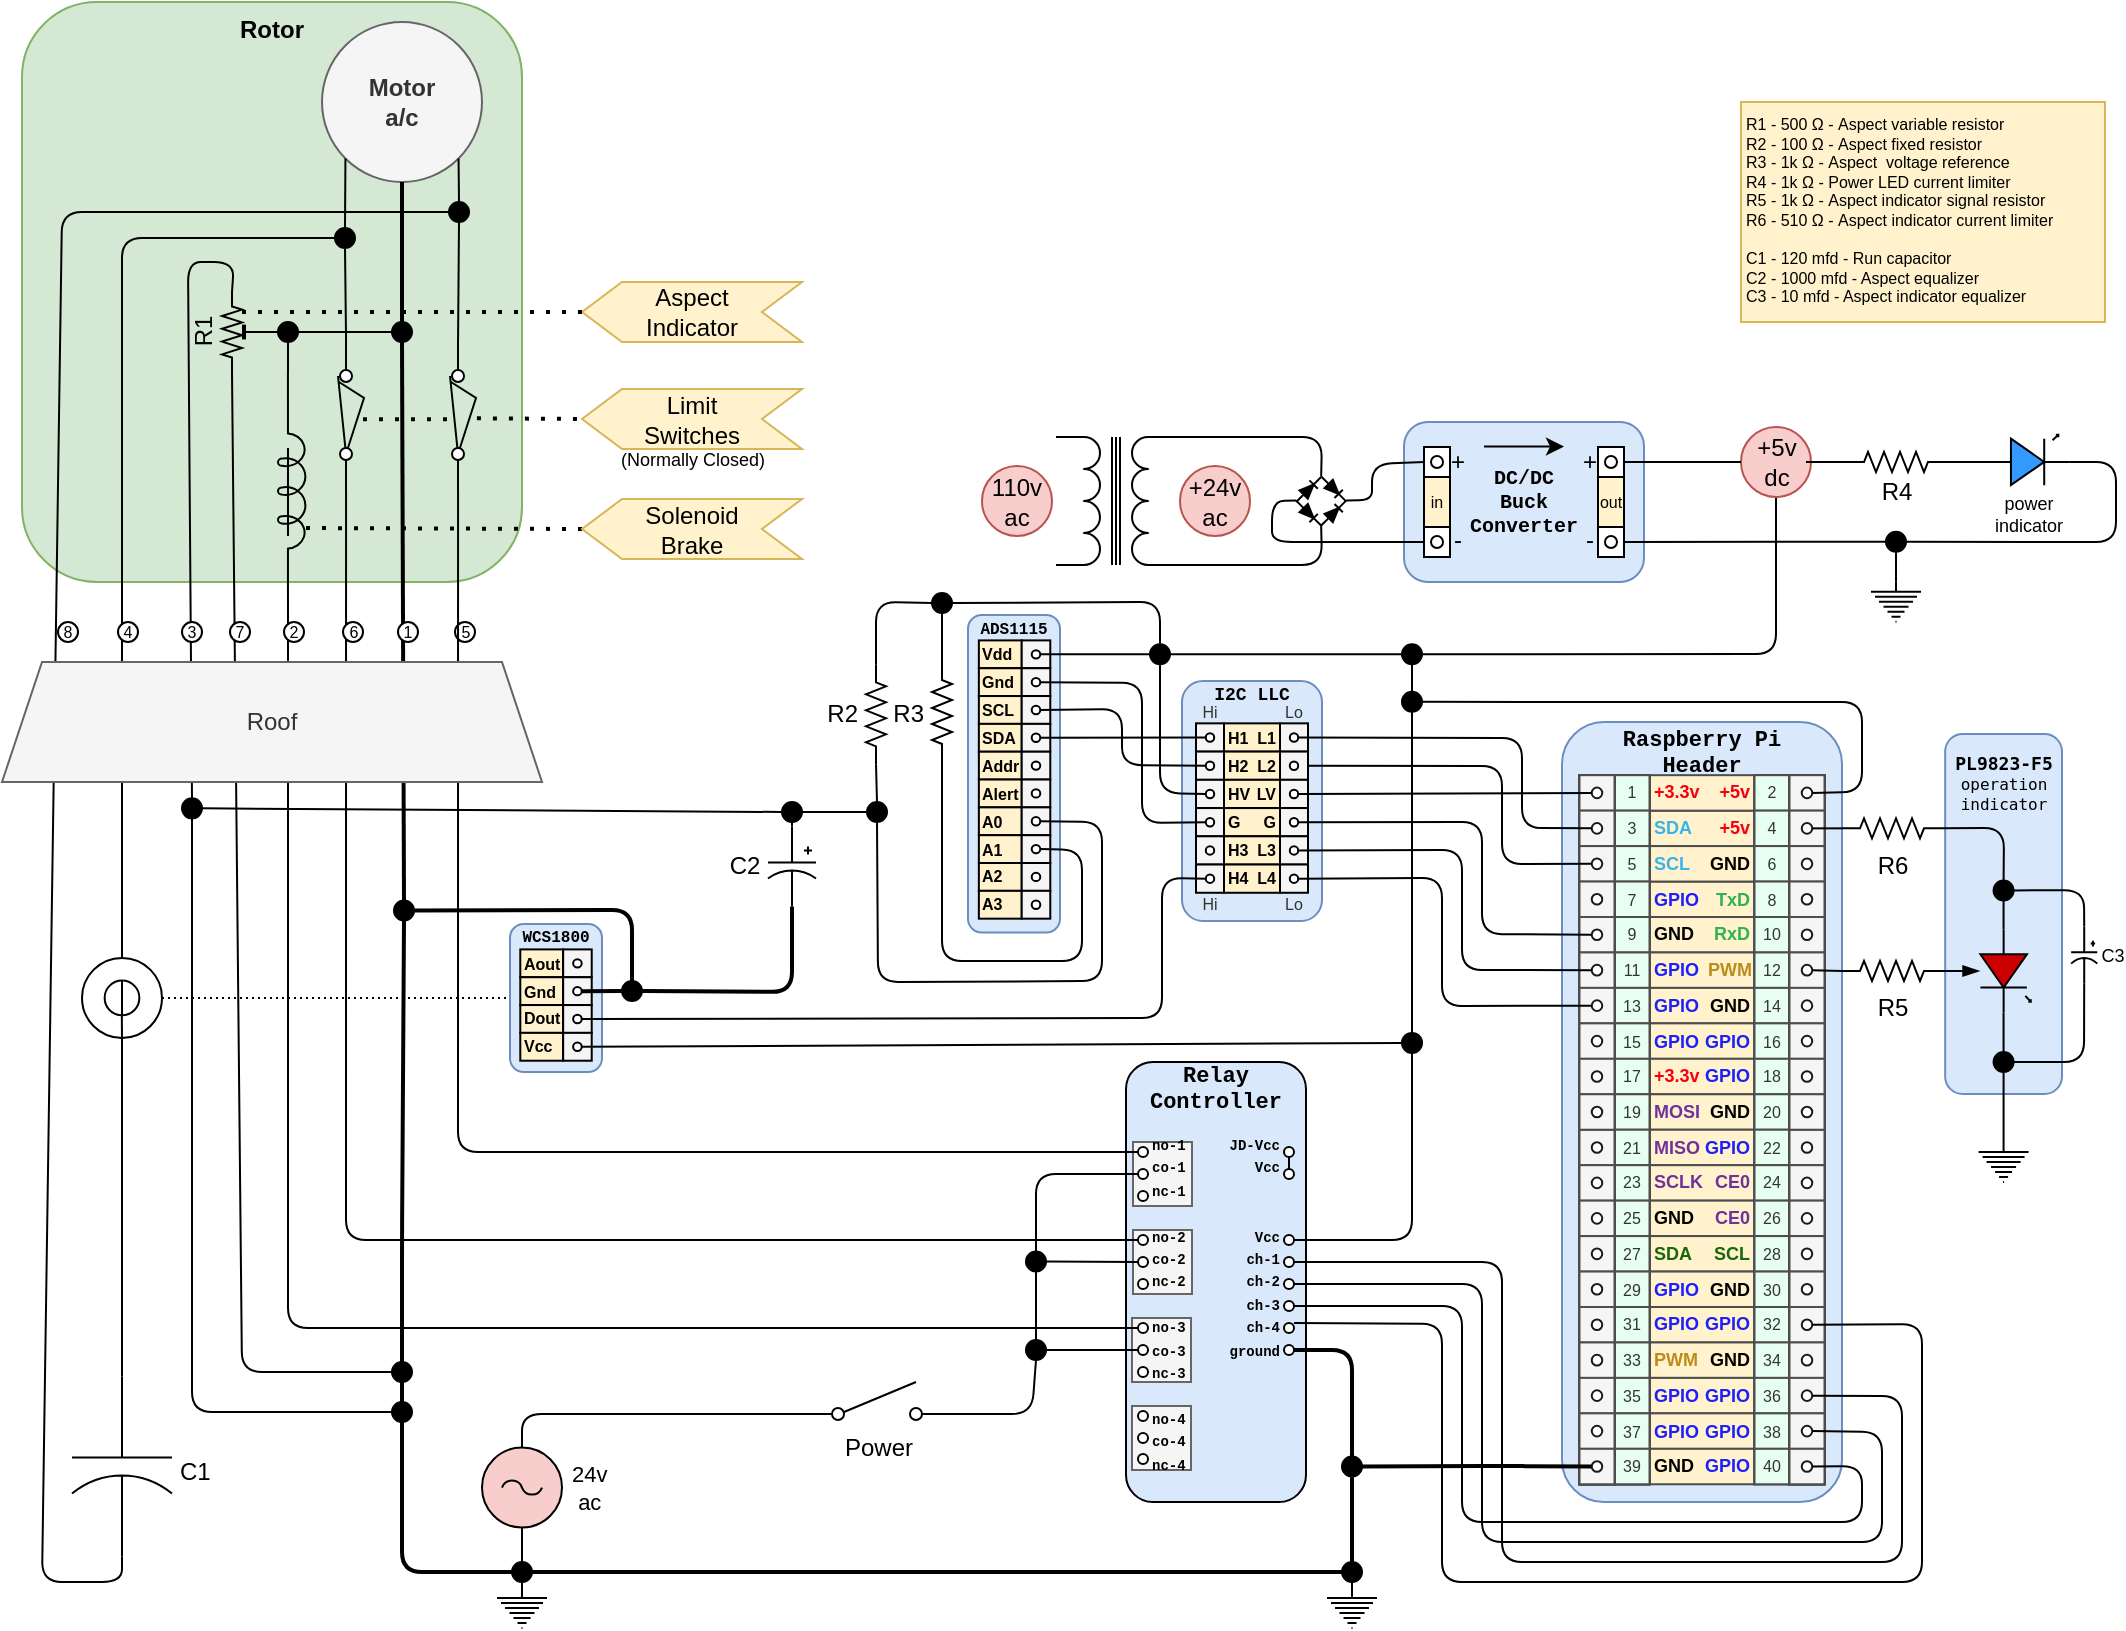 <mxfile version="14.1.8" type="device"><diagram id="4ZUVlYUAoPl_q8jpnYcG" name="Page-1"><mxGraphModel dx="1422" dy="776" grid="1" gridSize="10" guides="1" tooltips="1" connect="1" arrows="1" fold="1" page="1" pageScale="1" pageWidth="1100" pageHeight="850" math="0" shadow="0"><root><mxCell id="0"/><mxCell id="1" parent="0"/><mxCell id="AvG2uaJLEphfXw9Qd6hK-4" value="&lt;font face=&quot;monospace&quot;&gt;&lt;font style=&quot;font-size: 9px&quot;&gt;PL9823-F5&lt;/font&gt;&lt;br&gt;&lt;div style=&quot;font-size: 8px&quot;&gt;&lt;span style=&quot;font-weight: normal&quot;&gt;operation&lt;/span&gt;&lt;/div&gt;&lt;div style=&quot;font-size: 8px&quot;&gt;&lt;span style=&quot;font-weight: normal&quot;&gt;indicator&lt;/span&gt;&lt;/div&gt;&lt;/font&gt;" style="rounded=1;whiteSpace=wrap;html=1;fillColor=#dae8fc;strokeColor=#6c8ebf;labelBackgroundColor=none;fontStyle=1;verticalAlign=top;" parent="1" vertex="1"><mxGeometry x="991.58" y="386" width="58.42" height="180" as="geometry"/></mxCell><mxCell id="Gsv7k78RYgUz_mna78IX-15" value="Rotor" style="rounded=1;whiteSpace=wrap;html=1;verticalAlign=top;fillColor=#d5e8d4;strokeColor=#82b366;fontStyle=1" parent="1" vertex="1"><mxGeometry x="30" y="20" width="250" height="290" as="geometry"/></mxCell><mxCell id="ajf-sOiCND-jxYpq9FNy-1" value="Motor&lt;br&gt;a/c" style="ellipse;whiteSpace=wrap;html=1;aspect=fixed;fontStyle=1;fillColor=#f5f5f5;strokeColor=#666666;fontColor=#333333;" parent="1" vertex="1"><mxGeometry x="180" y="30" width="80" height="80" as="geometry"/></mxCell><mxCell id="ajf-sOiCND-jxYpq9FNy-3" value="" style="endArrow=none;html=1;entryX=0.5;entryY=1;entryDx=0;entryDy=0;exitX=0.5;exitY=0;exitDx=0;exitDy=0;fontStyle=1;strokeWidth=2;" parent="1" source="xf-6avYAqZNkC16KKQQK-1" target="Gsv7k78RYgUz_mna78IX-89" edge="1"><mxGeometry width="50" height="50" relative="1" as="geometry"><mxPoint x="230" y="300" as="sourcePoint"/><mxPoint x="230" y="180" as="targetPoint"/><Array as="points"/></mxGeometry></mxCell><mxCell id="ajf-sOiCND-jxYpq9FNy-6" value="24v&lt;br style=&quot;font-size: 11px;&quot;&gt;&lt;div style=&quot;text-align: center; font-size: 11px;&quot;&gt;&lt;span style=&quot;font-size: 11px;&quot;&gt;ac&lt;/span&gt;&lt;/div&gt;" style="pointerEvents=1;verticalLabelPosition=middle;shadow=0;dashed=0;align=left;html=1;verticalAlign=middle;shape=mxgraph.electrical.signal_sources.ac_source;labelPosition=right;fillColor=#f8cecc;fontSize=11;spacingTop=0;spacingRight=0;spacingLeft=3;" parent="1" vertex="1"><mxGeometry x="260" y="742.77" width="40" height="40" as="geometry"/></mxCell><mxCell id="ajf-sOiCND-jxYpq9FNy-7" value="" style="ellipse;whiteSpace=wrap;html=1;aspect=fixed;fillColor=#000000;" parent="1" vertex="1"><mxGeometry x="275" y="800" width="10" height="10" as="geometry"/></mxCell><mxCell id="ajf-sOiCND-jxYpq9FNy-12" value="" style="endArrow=none;html=1;exitX=0.5;exitY=0;exitDx=0;exitDy=0;exitPerimeter=0;entryX=0;entryY=0.84;entryDx=0;entryDy=0;entryPerimeter=0;" parent="1" source="ajf-sOiCND-jxYpq9FNy-6" target="Gsv7k78RYgUz_mna78IX-9" edge="1"><mxGeometry width="50" height="50" relative="1" as="geometry"><mxPoint x="70" y="769" as="sourcePoint"/><mxPoint x="340" y="786.055" as="targetPoint"/><Array as="points"><mxPoint x="280" y="726"/></Array></mxGeometry></mxCell><mxCell id="Gsv7k78RYgUz_mna78IX-2" value="" style="endArrow=none;html=1;entryX=0.5;entryY=1;entryDx=0;entryDy=0;entryPerimeter=0;exitX=0.5;exitY=0;exitDx=0;exitDy=0;" parent="1" source="ajf-sOiCND-jxYpq9FNy-7" target="ajf-sOiCND-jxYpq9FNy-6" edge="1"><mxGeometry width="50" height="50" relative="1" as="geometry"><mxPoint x="330" y="909" as="sourcePoint"/><mxPoint x="380" y="859" as="targetPoint"/></mxGeometry></mxCell><mxCell id="Gsv7k78RYgUz_mna78IX-9" value="Power" style="pointerEvents=1;verticalLabelPosition=bottom;shadow=0;dashed=0;align=center;html=1;verticalAlign=top;shape=mxgraph.electrical.electro-mechanical.simple_switch;" parent="1" vertex="1"><mxGeometry x="420" y="710" width="75" height="19" as="geometry"/></mxCell><mxCell id="Gsv7k78RYgUz_mna78IX-11" value="" style="pointerEvents=1;verticalLabelPosition=bottom;shadow=0;dashed=0;align=center;html=1;verticalAlign=top;shape=mxgraph.electrical.electro-mechanical.limit_switch_nc;rotation=-90;" parent="1" vertex="1"><mxGeometry x="213" y="220" width="75" height="13" as="geometry"/></mxCell><mxCell id="Gsv7k78RYgUz_mna78IX-14" value="" style="pointerEvents=1;verticalLabelPosition=bottom;shadow=0;dashed=0;align=center;html=1;verticalAlign=top;shape=mxgraph.electrical.electro-mechanical.limit_switch_nc;rotation=-90;gradientColor=#ffffff;" parent="1" vertex="1"><mxGeometry x="157" y="220" width="75" height="13" as="geometry"/></mxCell><mxCell id="Gsv7k78RYgUz_mna78IX-16" value="" style="endArrow=none;html=1;entryX=0;entryY=1;entryDx=0;entryDy=0;exitX=0.5;exitY=0;exitDx=0;exitDy=0;" parent="1" source="9pyV4H3ZrKnjNJJcjsAD-30" target="ajf-sOiCND-jxYpq9FNy-1" edge="1"><mxGeometry width="50" height="50" relative="1" as="geometry"><mxPoint x="50" y="190" as="sourcePoint"/><mxPoint x="100" y="140" as="targetPoint"/></mxGeometry></mxCell><mxCell id="Gsv7k78RYgUz_mna78IX-17" value="" style="endArrow=none;html=1;exitX=0.5;exitY=0;exitDx=0;exitDy=0;entryX=1;entryY=1;entryDx=0;entryDy=0;" parent="1" source="9pyV4H3ZrKnjNJJcjsAD-31" target="ajf-sOiCND-jxYpq9FNy-1" edge="1"><mxGeometry width="50" height="50" relative="1" as="geometry"><mxPoint x="50" y="180" as="sourcePoint"/><mxPoint x="360" y="160" as="targetPoint"/></mxGeometry></mxCell><mxCell id="Gsv7k78RYgUz_mna78IX-18" value="" style="endArrow=none;dashed=1;html=1;dashPattern=1 3;strokeWidth=2;exitX=0.478;exitY=1.036;exitDx=0;exitDy=0;exitPerimeter=0;entryX=0;entryY=0.5;entryDx=0;entryDy=0;" parent="1" source="Gsv7k78RYgUz_mna78IX-11" target="Gsv7k78RYgUz_mna78IX-21" edge="1"><mxGeometry width="50" height="50" relative="1" as="geometry"><mxPoint x="310" y="260" as="sourcePoint"/><mxPoint x="330" y="228.032" as="targetPoint"/></mxGeometry></mxCell><mxCell id="Gsv7k78RYgUz_mna78IX-19" value="" style="endArrow=none;dashed=1;html=1;dashPattern=1 3;strokeWidth=2;entryX=0.472;entryY=-0.002;entryDx=0;entryDy=0;entryPerimeter=0;exitX=0.472;exitY=0.961;exitDx=0;exitDy=0;exitPerimeter=0;" parent="1" source="Gsv7k78RYgUz_mna78IX-14" target="Gsv7k78RYgUz_mna78IX-11" edge="1"><mxGeometry width="50" height="50" relative="1" as="geometry"><mxPoint x="220" y="210" as="sourcePoint"/><mxPoint x="270" y="160" as="targetPoint"/></mxGeometry></mxCell><mxCell id="Gsv7k78RYgUz_mna78IX-21" value="Limit&lt;br&gt;Switches" style="shape=step;perimeter=stepPerimeter;whiteSpace=wrap;html=1;fixedSize=1;flipH=1;fillColor=#fff2cc;strokeColor=#d6b656;" parent="1" vertex="1"><mxGeometry x="310" y="213.5" width="110" height="30" as="geometry"/></mxCell><mxCell id="Gsv7k78RYgUz_mna78IX-38" value="" style="endArrow=none;html=1;labelBackgroundColor=none;fillColor=#ffffff;gradientColor=#990000;fontColor=#FFFF00;exitX=1;exitY=0.5;exitDx=0;exitDy=0;strokeWidth=2;entryX=0;entryY=0.5;entryDx=0;entryDy=0;" parent="1" source="ajf-sOiCND-jxYpq9FNy-7" target="9pyV4H3ZrKnjNJJcjsAD-60" edge="1"><mxGeometry width="50" height="50" relative="1" as="geometry"><mxPoint x="512.14" y="805" as="sourcePoint"/><mxPoint x="360" y="870" as="targetPoint"/><Array as="points"/></mxGeometry></mxCell><mxCell id="Gsv7k78RYgUz_mna78IX-40" value="" style="pointerEvents=1;verticalLabelPosition=bottom;shadow=0;dashed=0;align=center;html=1;verticalAlign=top;shape=mxgraph.electrical.signal_sources.protective_earth;fontColor=#FFFF00;" parent="1" vertex="1"><mxGeometry x="267.5" y="813" width="25" height="20" as="geometry"/></mxCell><mxCell id="Gsv7k78RYgUz_mna78IX-44" value="" style="group" parent="1" vertex="1" connectable="0"><mxGeometry x="582" y="570" width="90" height="215" as="geometry"/></mxCell><mxCell id="Gsv7k78RYgUz_mna78IX-45" value="" style="group" parent="Gsv7k78RYgUz_mna78IX-44" vertex="1" connectable="0"><mxGeometry width="90" height="215" as="geometry"/></mxCell><mxCell id="Gsv7k78RYgUz_mna78IX-46" value="Relay&lt;br&gt;Controller" style="rounded=1;whiteSpace=wrap;html=1;shadow=0;dashed=0;labelBackgroundColor=none;fontFamily=Courier New;fontSize=11;align=center;strokeColor=#000000;fillColor=#dae8fc;fontStyle=1;horizontal=1;verticalAlign=top;spacingTop=-6;" parent="Gsv7k78RYgUz_mna78IX-45" vertex="1"><mxGeometry y="-20" width="90" height="220" as="geometry"/></mxCell><mxCell id="Gsv7k78RYgUz_mna78IX-329" value="" style="rounded=0;whiteSpace=wrap;html=1;shadow=0;fontSize=9;fontColor=#333333;fillColor=#f5f5f5;strokeColor=#666666;" parent="Gsv7k78RYgUz_mna78IX-45" vertex="1"><mxGeometry x="3" y="152" width="29.5" height="32" as="geometry"/></mxCell><mxCell id="Gsv7k78RYgUz_mna78IX-47" value="" style="group" parent="Gsv7k78RYgUz_mna78IX-45" vertex="1" connectable="0"><mxGeometry x="6" y="20" width="78" height="163" as="geometry"/></mxCell><mxCell id="Gsv7k78RYgUz_mna78IX-328" value="" style="rounded=0;whiteSpace=wrap;html=1;shadow=0;fontSize=9;fontColor=#333333;fillColor=#f5f5f5;strokeColor=#666666;" parent="Gsv7k78RYgUz_mna78IX-47" vertex="1"><mxGeometry x="-3" y="88" width="29.5" height="32" as="geometry"/></mxCell><mxCell id="Gsv7k78RYgUz_mna78IX-327" value="" style="rounded=0;whiteSpace=wrap;html=1;shadow=0;fontSize=9;fontColor=#333333;fillColor=#f5f5f5;strokeColor=#666666;" parent="Gsv7k78RYgUz_mna78IX-47" vertex="1"><mxGeometry x="-2.5" y="44" width="29.5" height="32" as="geometry"/></mxCell><mxCell id="Gsv7k78RYgUz_mna78IX-326" value="" style="rounded=0;whiteSpace=wrap;html=1;shadow=0;fontSize=9;fontColor=#333333;fillColor=#f5f5f5;strokeColor=#666666;" parent="Gsv7k78RYgUz_mna78IX-47" vertex="1"><mxGeometry x="-2.5" width="29.5" height="32" as="geometry"/></mxCell><mxCell id="Gsv7k78RYgUz_mna78IX-48" value="&lt;p style=&quot;line-height: 163% ; font-size: 7px&quot;&gt;&lt;span&gt;no-1&lt;br&gt;co-1&lt;br&gt;nc-1&lt;br&gt;&lt;/span&gt;&lt;br&gt;no-2&lt;br&gt;co-2&lt;br&gt;nc-2&lt;br&gt;&lt;br&gt;&lt;span&gt;no-3&lt;br&gt;co-3&lt;br&gt;nc-3&lt;br&gt;&lt;br&gt;&lt;/span&gt;no-4&lt;br&gt;co-4&lt;br&gt;nc-4&lt;br&gt;&lt;/p&gt;" style="text;html=1;strokeColor=none;fillColor=none;align=left;verticalAlign=middle;whiteSpace=wrap;rounded=0;shadow=0;dashed=0;labelBackgroundColor=none;fontFamily=Courier New;fontSize=7;fontStyle=1" parent="Gsv7k78RYgUz_mna78IX-47" vertex="1"><mxGeometry x="5" width="30" height="163" as="geometry"/></mxCell><mxCell id="Gsv7k78RYgUz_mna78IX-49" value="&lt;p style=&quot;line-height: 163% ; font-size: 7px&quot;&gt;&lt;b&gt;JD-Vcc&lt;br&gt;Vcc&lt;br&gt;&lt;br&gt;&lt;br&gt;Vcc&lt;/b&gt;&lt;br&gt;&lt;b&gt;ch-1&lt;/b&gt;&lt;br&gt;&lt;b&gt;ch-2&lt;/b&gt;&lt;br&gt;&lt;b&gt;ch-3&lt;/b&gt;&lt;br&gt;&lt;b&gt;ch-4&lt;/b&gt;&lt;br&gt;&lt;b&gt;ground&lt;br&gt;&lt;/b&gt;&lt;br&gt;&lt;br&gt;&lt;br&gt;&lt;br&gt;&lt;br&gt;&lt;/p&gt;" style="text;html=1;strokeColor=none;fillColor=none;align=right;verticalAlign=middle;whiteSpace=wrap;rounded=0;shadow=0;dashed=0;labelBackgroundColor=none;fontFamily=Courier New;fontSize=7;labelPosition=center;verticalLabelPosition=middle;horizontal=1;" parent="Gsv7k78RYgUz_mna78IX-47" vertex="1"><mxGeometry x="33" width="40" height="163" as="geometry"/></mxCell><mxCell id="Gsv7k78RYgUz_mna78IX-50" value="" style="group" parent="Gsv7k78RYgUz_mna78IX-47" vertex="1" connectable="0"><mxGeometry y="2.5" width="5" height="148" as="geometry"/></mxCell><mxCell id="Gsv7k78RYgUz_mna78IX-51" value="" style="verticalLabelPosition=bottom;shadow=0;dashed=0;align=center;html=1;verticalAlign=top;strokeWidth=1;shape=ellipse;" parent="Gsv7k78RYgUz_mna78IX-50" vertex="1"><mxGeometry width="5" height="5" as="geometry"/></mxCell><mxCell id="Gsv7k78RYgUz_mna78IX-52" value="" style="verticalLabelPosition=bottom;shadow=0;dashed=0;align=center;html=1;verticalAlign=top;strokeWidth=1;shape=ellipse;" parent="Gsv7k78RYgUz_mna78IX-50" vertex="1"><mxGeometry y="11" width="5" height="5" as="geometry"/></mxCell><mxCell id="Gsv7k78RYgUz_mna78IX-53" value="" style="verticalLabelPosition=bottom;shadow=0;dashed=0;align=center;html=1;verticalAlign=top;strokeWidth=1;shape=ellipse;" parent="Gsv7k78RYgUz_mna78IX-50" vertex="1"><mxGeometry y="22" width="5" height="5" as="geometry"/></mxCell><mxCell id="Gsv7k78RYgUz_mna78IX-54" value="" style="verticalLabelPosition=bottom;shadow=0;dashed=0;align=center;html=1;verticalAlign=top;strokeWidth=1;shape=ellipse;" parent="Gsv7k78RYgUz_mna78IX-50" vertex="1"><mxGeometry y="44" width="5" height="5" as="geometry"/></mxCell><mxCell id="Gsv7k78RYgUz_mna78IX-55" value="" style="verticalLabelPosition=bottom;shadow=0;dashed=0;align=center;html=1;verticalAlign=top;strokeWidth=1;shape=ellipse;" parent="Gsv7k78RYgUz_mna78IX-50" vertex="1"><mxGeometry y="55" width="5" height="5" as="geometry"/></mxCell><mxCell id="Gsv7k78RYgUz_mna78IX-56" value="" style="verticalLabelPosition=bottom;shadow=0;dashed=0;align=center;html=1;verticalAlign=top;strokeWidth=1;shape=ellipse;" parent="Gsv7k78RYgUz_mna78IX-50" vertex="1"><mxGeometry y="66" width="5" height="5" as="geometry"/></mxCell><mxCell id="Gsv7k78RYgUz_mna78IX-57" value="" style="verticalLabelPosition=bottom;shadow=0;dashed=0;align=center;html=1;verticalAlign=top;strokeWidth=1;shape=ellipse;" parent="Gsv7k78RYgUz_mna78IX-50" vertex="1"><mxGeometry y="88" width="5" height="5" as="geometry"/></mxCell><mxCell id="Gsv7k78RYgUz_mna78IX-58" value="" style="verticalLabelPosition=bottom;shadow=0;dashed=0;align=center;html=1;verticalAlign=top;strokeWidth=1;shape=ellipse;" parent="Gsv7k78RYgUz_mna78IX-50" vertex="1"><mxGeometry y="99" width="5" height="5" as="geometry"/></mxCell><mxCell id="Gsv7k78RYgUz_mna78IX-59" value="" style="verticalLabelPosition=bottom;shadow=0;dashed=0;align=center;html=1;verticalAlign=top;strokeWidth=1;shape=ellipse;" parent="Gsv7k78RYgUz_mna78IX-50" vertex="1"><mxGeometry y="110" width="5" height="5" as="geometry"/></mxCell><mxCell id="Gsv7k78RYgUz_mna78IX-60" value="" style="verticalLabelPosition=bottom;shadow=0;dashed=0;align=center;html=1;verticalAlign=top;strokeWidth=1;shape=ellipse;" parent="Gsv7k78RYgUz_mna78IX-50" vertex="1"><mxGeometry y="132" width="5" height="5" as="geometry"/></mxCell><mxCell id="Gsv7k78RYgUz_mna78IX-61" value="" style="verticalLabelPosition=bottom;shadow=0;dashed=0;align=center;html=1;verticalAlign=top;strokeWidth=1;shape=ellipse;" parent="Gsv7k78RYgUz_mna78IX-50" vertex="1"><mxGeometry y="143" width="5" height="5" as="geometry"/></mxCell><mxCell id="Gsv7k78RYgUz_mna78IX-62" value="" style="group" parent="Gsv7k78RYgUz_mna78IX-47" vertex="1" connectable="0"><mxGeometry x="73" y="2.5" width="5" height="148" as="geometry"/></mxCell><mxCell id="Gsv7k78RYgUz_mna78IX-63" value="" style="verticalLabelPosition=bottom;shadow=0;dashed=0;align=center;html=1;verticalAlign=top;strokeWidth=1;shape=ellipse;" parent="Gsv7k78RYgUz_mna78IX-62" vertex="1"><mxGeometry width="5" height="5" as="geometry"/></mxCell><mxCell id="Gsv7k78RYgUz_mna78IX-64" value="" style="verticalLabelPosition=bottom;shadow=0;dashed=0;align=center;html=1;verticalAlign=top;strokeWidth=1;shape=ellipse;" parent="Gsv7k78RYgUz_mna78IX-62" vertex="1"><mxGeometry y="11" width="5" height="5" as="geometry"/></mxCell><mxCell id="Gsv7k78RYgUz_mna78IX-65" value="" style="verticalLabelPosition=bottom;shadow=0;dashed=0;align=center;html=1;verticalAlign=top;strokeWidth=1;shape=ellipse;" parent="Gsv7k78RYgUz_mna78IX-62" vertex="1"><mxGeometry y="44" width="5" height="5" as="geometry"/></mxCell><mxCell id="Gsv7k78RYgUz_mna78IX-66" value="" style="verticalLabelPosition=bottom;shadow=0;dashed=0;align=center;html=1;verticalAlign=top;strokeWidth=1;shape=ellipse;" parent="Gsv7k78RYgUz_mna78IX-62" vertex="1"><mxGeometry y="55" width="5" height="5" as="geometry"/></mxCell><mxCell id="Gsv7k78RYgUz_mna78IX-67" value="" style="verticalLabelPosition=bottom;shadow=0;dashed=0;align=center;html=1;verticalAlign=top;strokeWidth=1;shape=ellipse;" parent="Gsv7k78RYgUz_mna78IX-62" vertex="1"><mxGeometry y="66" width="5" height="5" as="geometry"/></mxCell><mxCell id="Gsv7k78RYgUz_mna78IX-68" value="" style="verticalLabelPosition=bottom;shadow=0;dashed=0;align=center;html=1;verticalAlign=top;strokeWidth=1;shape=ellipse;" parent="Gsv7k78RYgUz_mna78IX-62" vertex="1"><mxGeometry y="77" width="5" height="5" as="geometry"/></mxCell><mxCell id="Gsv7k78RYgUz_mna78IX-69" value="" style="verticalLabelPosition=bottom;shadow=0;dashed=0;align=center;html=1;verticalAlign=top;strokeWidth=1;shape=ellipse;" parent="Gsv7k78RYgUz_mna78IX-62" vertex="1"><mxGeometry y="88" width="5" height="5" as="geometry"/></mxCell><mxCell id="Gsv7k78RYgUz_mna78IX-70" value="" style="verticalLabelPosition=bottom;shadow=0;dashed=0;align=center;html=1;verticalAlign=top;strokeWidth=1;shape=ellipse;" parent="Gsv7k78RYgUz_mna78IX-62" vertex="1"><mxGeometry y="99" width="5" height="5" as="geometry"/></mxCell><mxCell id="9pyV4H3ZrKnjNJJcjsAD-114" value="" style="endArrow=none;html=1;strokeWidth=1;fontSize=9;exitX=0.5;exitY=1;exitDx=0;exitDy=0;entryX=0.5;entryY=0;entryDx=0;entryDy=0;" parent="Gsv7k78RYgUz_mna78IX-62" source="Gsv7k78RYgUz_mna78IX-63" target="Gsv7k78RYgUz_mna78IX-64" edge="1"><mxGeometry width="50" height="50" relative="1" as="geometry"><mxPoint x="-9" y="-42.5" as="sourcePoint"/><mxPoint x="41" y="-92.5" as="targetPoint"/></mxGeometry></mxCell><mxCell id="Gsv7k78RYgUz_mna78IX-71" value="" style="verticalLabelPosition=bottom;shadow=0;dashed=0;align=center;html=1;verticalAlign=top;strokeWidth=1;shape=ellipse;" parent="Gsv7k78RYgUz_mna78IX-45" vertex="1"><mxGeometry x="6" y="176" width="5" height="5" as="geometry"/></mxCell><mxCell id="Gsv7k78RYgUz_mna78IX-76" value="" style="endArrow=none;html=1;labelBackgroundColor=none;fillColor=#ffffff;gradientColor=#990000;fontColor=#000000;exitX=1;exitY=0.5;exitDx=0;exitDy=0;entryX=0.5;entryY=1;entryDx=0;entryDy=0;" parent="1" source="Gsv7k78RYgUz_mna78IX-65" target="528gKAXUOB0MRfd_jjA1-124" edge="1"><mxGeometry width="50" height="50" relative="1" as="geometry"><mxPoint x="690" y="520" as="sourcePoint"/><mxPoint x="730" y="530" as="targetPoint"/><Array as="points"><mxPoint x="725" y="639"/></Array></mxGeometry></mxCell><mxCell id="Gsv7k78RYgUz_mna78IX-77" value="" style="endArrow=none;html=1;labelBackgroundColor=none;fillColor=#ffffff;gradientColor=#990000;fontColor=#000000;exitX=1;exitY=0.5;exitDx=0;exitDy=0;entryX=0.5;entryY=0;entryDx=0;entryDy=0;strokeWidth=2;" parent="1" source="Gsv7k78RYgUz_mna78IX-70" target="Gsv7k78RYgUz_mna78IX-316" edge="1"><mxGeometry width="50" height="50" relative="1" as="geometry"><mxPoint x="720" y="620" as="sourcePoint"/><mxPoint x="664" y="710" as="targetPoint"/><Array as="points"><mxPoint x="695" y="694"/></Array></mxGeometry></mxCell><mxCell id="Gsv7k78RYgUz_mna78IX-78" value="" style="pointerEvents=1;verticalLabelPosition=bottom;shadow=0;dashed=0;align=center;html=1;verticalAlign=top;shape=mxgraph.electrical.signal_sources.protective_earth;fontColor=#FFFF00;" parent="1" vertex="1"><mxGeometry x="682.5" y="813" width="25" height="20" as="geometry"/></mxCell><mxCell id="Gsv7k78RYgUz_mna78IX-80" value="" style="ellipse;whiteSpace=wrap;html=1;aspect=fixed;fillColor=#000000;" parent="1" vertex="1"><mxGeometry x="532" y="644.79" width="10" height="10" as="geometry"/></mxCell><mxCell id="Gsv7k78RYgUz_mna78IX-81" value="" style="ellipse;whiteSpace=wrap;html=1;aspect=fixed;fillColor=#000000;" parent="1" vertex="1"><mxGeometry x="532" y="689" width="10" height="10" as="geometry"/></mxCell><mxCell id="Gsv7k78RYgUz_mna78IX-82" value="" style="endArrow=none;html=1;labelBackgroundColor=none;fillColor=#ffffff;gradientColor=#990000;fontColor=#000000;entryX=0;entryY=0.5;entryDx=0;entryDy=0;exitX=0.5;exitY=0;exitDx=0;exitDy=0;" parent="1" source="Gsv7k78RYgUz_mna78IX-80" target="Gsv7k78RYgUz_mna78IX-52" edge="1"><mxGeometry width="50" height="50" relative="1" as="geometry"><mxPoint x="522" y="650" as="sourcePoint"/><mxPoint x="572" y="600" as="targetPoint"/><Array as="points"><mxPoint x="537" y="606"/></Array></mxGeometry></mxCell><mxCell id="Gsv7k78RYgUz_mna78IX-83" value="" style="endArrow=none;html=1;labelBackgroundColor=none;fillColor=#ffffff;gradientColor=#990000;fontColor=#000000;entryX=0;entryY=0.5;entryDx=0;entryDy=0;exitX=1;exitY=0.5;exitDx=0;exitDy=0;" parent="1" source="Gsv7k78RYgUz_mna78IX-80" target="Gsv7k78RYgUz_mna78IX-55" edge="1"><mxGeometry width="50" height="50" relative="1" as="geometry"><mxPoint x="502" y="760" as="sourcePoint"/><mxPoint x="552" y="710" as="targetPoint"/></mxGeometry></mxCell><mxCell id="Gsv7k78RYgUz_mna78IX-84" value="" style="endArrow=none;html=1;labelBackgroundColor=none;fillColor=#ffffff;gradientColor=#990000;fontColor=#000000;entryX=0;entryY=0.5;entryDx=0;entryDy=0;exitX=1;exitY=0.5;exitDx=0;exitDy=0;" parent="1" source="Gsv7k78RYgUz_mna78IX-81" target="Gsv7k78RYgUz_mna78IX-58" edge="1"><mxGeometry width="50" height="50" relative="1" as="geometry"><mxPoint x="512" y="770" as="sourcePoint"/><mxPoint x="562" y="720" as="targetPoint"/></mxGeometry></mxCell><mxCell id="Gsv7k78RYgUz_mna78IX-85" value="" style="endArrow=none;html=1;labelBackgroundColor=none;fillColor=#ffffff;gradientColor=#990000;fontColor=#000000;entryX=0.5;entryY=1;entryDx=0;entryDy=0;exitX=1;exitY=0.84;exitDx=0;exitDy=0;exitPerimeter=0;" parent="1" source="Gsv7k78RYgUz_mna78IX-9" target="Gsv7k78RYgUz_mna78IX-81" edge="1"><mxGeometry width="50" height="50" relative="1" as="geometry"><mxPoint x="520" y="660" as="sourcePoint"/><mxPoint x="570" y="610" as="targetPoint"/><Array as="points"><mxPoint x="535" y="726"/></Array></mxGeometry></mxCell><mxCell id="Gsv7k78RYgUz_mna78IX-86" value="" style="endArrow=none;html=1;labelBackgroundColor=none;fillColor=#ffffff;gradientColor=#990000;fontColor=#000000;entryX=0.5;entryY=1;entryDx=0;entryDy=0;" parent="1" target="Gsv7k78RYgUz_mna78IX-80" edge="1"><mxGeometry width="50" height="50" relative="1" as="geometry"><mxPoint x="537" y="690" as="sourcePoint"/><mxPoint x="547" y="709" as="targetPoint"/></mxGeometry></mxCell><mxCell id="Gsv7k78RYgUz_mna78IX-87" value="" style="pointerEvents=1;verticalLabelPosition=bottom;shadow=0;dashed=0;align=center;html=1;verticalAlign=top;shape=mxgraph.electrical.inductors.inductor_5;fontColor=#000000;rotation=90;" parent="1" vertex="1"><mxGeometry x="120" y="257.51" width="90" height="14" as="geometry"/></mxCell><mxCell id="Gsv7k78RYgUz_mna78IX-88" value="(Normally Closed)" style="text;html=1;align=center;verticalAlign=middle;resizable=0;points=[];autosize=1;fontColor=#000000;fontSize=9;spacingTop=-9;" parent="1" vertex="1"><mxGeometry x="320" y="248.5" width="90" height="10" as="geometry"/></mxCell><mxCell id="Gsv7k78RYgUz_mna78IX-89" value="`" style="ellipse;whiteSpace=wrap;html=1;aspect=fixed;fillColor=#000000;" parent="1" vertex="1"><mxGeometry x="215" y="180" width="10" height="10" as="geometry"/></mxCell><mxCell id="Gsv7k78RYgUz_mna78IX-90" value="" style="endArrow=none;html=1;labelBackgroundColor=none;fillColor=#ffffff;gradientColor=#990000;fontSize=9;fontColor=#000000;entryX=0.261;entryY=0.643;entryDx=0;entryDy=0;entryPerimeter=0;exitX=0.75;exitY=0.643;exitDx=0;exitDy=0;exitPerimeter=0;" parent="1" source="Gsv7k78RYgUz_mna78IX-87" target="Gsv7k78RYgUz_mna78IX-87" edge="1"><mxGeometry width="50" height="50" relative="1" as="geometry"><mxPoint x="50" y="283.01" as="sourcePoint"/><mxPoint x="80" y="263.01" as="targetPoint"/></mxGeometry></mxCell><mxCell id="Gsv7k78RYgUz_mna78IX-91" value="" style="endArrow=none;html=1;labelBackgroundColor=none;fillColor=#ffffff;gradientColor=#990000;fontSize=9;fontColor=#000000;entryX=0.5;entryY=1;entryDx=0;entryDy=0;exitX=0;exitY=0.645;exitDx=0;exitDy=0;exitPerimeter=0;" parent="1" source="Gsv7k78RYgUz_mna78IX-87" target="9pyV4H3ZrKnjNJJcjsAD-2" edge="1"><mxGeometry width="50" height="50" relative="1" as="geometry"><mxPoint x="50" y="270" as="sourcePoint"/><mxPoint x="100" y="220.0" as="targetPoint"/><Array as="points"/></mxGeometry></mxCell><mxCell id="Gsv7k78RYgUz_mna78IX-92" value="" style="endArrow=none;html=1;labelBackgroundColor=none;fillColor=#ffffff;gradientColor=#990000;fontSize=9;fontColor=#000000;entryX=1;entryY=0.645;entryDx=0;entryDy=0;entryPerimeter=0;exitX=0;exitY=0.5;exitDx=0;exitDy=0;" parent="1" source="Gsv7k78RYgUz_mna78IX-57" target="Gsv7k78RYgUz_mna78IX-87" edge="1"><mxGeometry width="50" height="50" relative="1" as="geometry"><mxPoint x="570" y="560" as="sourcePoint"/><mxPoint x="100" y="210.0" as="targetPoint"/><Array as="points"><mxPoint x="163" y="683"/><mxPoint x="163" y="320"/></Array></mxGeometry></mxCell><mxCell id="Gsv7k78RYgUz_mna78IX-93" value="" style="endArrow=none;dashed=1;html=1;dashPattern=1 3;strokeWidth=2;exitX=0;exitY=0.5;exitDx=0;exitDy=0;" parent="1" source="Gsv7k78RYgUz_mna78IX-94" edge="1"><mxGeometry width="50" height="50" relative="1" as="geometry"><mxPoint x="319.998" y="370" as="sourcePoint"/><mxPoint x="170" y="283" as="targetPoint"/></mxGeometry></mxCell><mxCell id="Gsv7k78RYgUz_mna78IX-94" value="Solenoid&lt;br&gt;Brake" style="shape=step;perimeter=stepPerimeter;whiteSpace=wrap;html=1;fixedSize=1;flipH=1;fillColor=#fff2cc;strokeColor=#d6b656;" parent="1" vertex="1"><mxGeometry x="310" y="268.5" width="110" height="30" as="geometry"/></mxCell><mxCell id="Gsv7k78RYgUz_mna78IX-108" value="" style="endArrow=none;html=1;exitX=0.5;exitY=1;exitDx=0;exitDy=0;entryX=0.5;entryY=0;entryDx=0;entryDy=0;strokeWidth=2;" parent="1" source="ajf-sOiCND-jxYpq9FNy-1" target="Gsv7k78RYgUz_mna78IX-89" edge="1"><mxGeometry width="50" height="50" relative="1" as="geometry"><mxPoint x="258.03" y="189" as="sourcePoint"/><mxPoint x="258.284" y="158.284" as="targetPoint"/></mxGeometry></mxCell><mxCell id="Gsv7k78RYgUz_mna78IX-109" value="" style="group" parent="1" vertex="1" connectable="0"><mxGeometry x="800" y="380" width="140" height="390" as="geometry"/></mxCell><mxCell id="Gsv7k78RYgUz_mna78IX-110" value="&lt;span style=&quot;white-space: normal ; font-weight: 700&quot;&gt;Raspberry Pi&lt;/span&gt;&lt;br style=&quot;white-space: normal ; font-weight: 700&quot;&gt;&lt;span style=&quot;white-space: normal ; font-weight: 700&quot;&gt;Header&lt;/span&gt;" style="rounded=1;whiteSpace=wrap;html=1;shadow=0;glass=0;dashed=0;comic=0;labelBackgroundColor=none;strokeColor=#6c8ebf;fillColor=#dae8fc;fontFamily=Courier New;fontSize=11;align=center;verticalAlign=top;spacingTop=-4;" parent="Gsv7k78RYgUz_mna78IX-109" vertex="1"><mxGeometry width="140" height="390" as="geometry"/></mxCell><mxCell id="Gsv7k78RYgUz_mna78IX-111" value="" style="group;fillColor=#E7FFF2;strokeColor=#4D4D4D;" parent="Gsv7k78RYgUz_mna78IX-109" vertex="1" connectable="0"><mxGeometry x="26.25" y="26.591" width="17.5" height="354.545" as="geometry"/></mxCell><mxCell id="Gsv7k78RYgUz_mna78IX-112" value="" style="rounded=0;whiteSpace=wrap;html=1;fillColor=#fff2cc;fontSize=9;align=center;fontStyle=1;strokeColor=#4D4D4D;" parent="Gsv7k78RYgUz_mna78IX-109" vertex="1"><mxGeometry x="43.753" y="97.5" width="52.5" height="17.727" as="geometry"/></mxCell><mxCell id="Gsv7k78RYgUz_mna78IX-113" value="" style="rounded=0;whiteSpace=wrap;html=1;fillColor=#fff2cc;fontSize=9;align=center;fontStyle=1;strokeColor=#4D4D4D;" parent="Gsv7k78RYgUz_mna78IX-109" vertex="1"><mxGeometry x="43.753" y="44.318" width="52.5" height="17.727" as="geometry"/></mxCell><mxCell id="Gsv7k78RYgUz_mna78IX-114" value="" style="rounded=0;whiteSpace=wrap;html=1;fillColor=#fff2cc;fontSize=9;align=center;fontStyle=1;strokeColor=#4D4D4D;" parent="Gsv7k78RYgUz_mna78IX-109" vertex="1"><mxGeometry x="43.753" y="79.773" width="52.5" height="17.727" as="geometry"/></mxCell><mxCell id="Gsv7k78RYgUz_mna78IX-115" value="" style="rounded=0;whiteSpace=wrap;html=1;fillColor=#fff2cc;fontSize=9;align=center;fontStyle=1;strokeColor=#4D4D4D;" parent="Gsv7k78RYgUz_mna78IX-109" vertex="1"><mxGeometry x="43.753" y="62.045" width="52.5" height="17.727" as="geometry"/></mxCell><mxCell id="Gsv7k78RYgUz_mna78IX-116" value="GND" style="text;html=1;strokeColor=none;fillColor=none;align=right;verticalAlign=middle;whiteSpace=wrap;rounded=0;shadow=0;labelBackgroundColor=none;fontSize=9;fontColor=#000000;fontStyle=1" parent="Gsv7k78RYgUz_mna78IX-109" vertex="1"><mxGeometry x="70" y="62.045" width="26.25" height="17.727" as="geometry"/></mxCell><mxCell id="Gsv7k78RYgUz_mna78IX-117" value="TxD" style="text;html=1;strokeColor=none;fillColor=none;align=right;verticalAlign=middle;whiteSpace=wrap;rounded=0;shadow=0;labelBackgroundColor=none;fontSize=9;fontColor=#2FB155;fontStyle=1" parent="Gsv7k78RYgUz_mna78IX-109" vertex="1"><mxGeometry x="70" y="79.773" width="26.25" height="17.727" as="geometry"/></mxCell><mxCell id="Gsv7k78RYgUz_mna78IX-118" value="SDA" style="text;html=1;strokeColor=none;fillColor=none;align=left;verticalAlign=middle;whiteSpace=wrap;rounded=0;shadow=0;labelBackgroundColor=none;fontSize=9;fontColor=#37B4EE;fontStyle=1" parent="Gsv7k78RYgUz_mna78IX-109" vertex="1"><mxGeometry x="43.753" y="44.318" width="26.25" height="17.727" as="geometry"/></mxCell><mxCell id="Gsv7k78RYgUz_mna78IX-119" value="SCL" style="text;html=1;strokeColor=none;fillColor=none;align=left;verticalAlign=middle;whiteSpace=wrap;rounded=0;shadow=0;labelBackgroundColor=none;fontSize=9;fontColor=#37B4EE;fontStyle=1" parent="Gsv7k78RYgUz_mna78IX-109" vertex="1"><mxGeometry x="43.753" y="62.489" width="26.25" height="16.841" as="geometry"/></mxCell><mxCell id="Gsv7k78RYgUz_mna78IX-120" value="GPIO" style="text;html=1;strokeColor=none;fillColor=none;align=left;verticalAlign=middle;whiteSpace=wrap;rounded=0;shadow=0;labelBackgroundColor=none;fontSize=9;fontColor=#1D20FB;fontStyle=1" parent="Gsv7k78RYgUz_mna78IX-109" vertex="1"><mxGeometry x="43.753" y="79.773" width="26.25" height="17.727" as="geometry"/></mxCell><mxCell id="Gsv7k78RYgUz_mna78IX-121" value="" style="rounded=0;whiteSpace=wrap;html=1;fillColor=#fff2cc;fontSize=9;align=center;fontStyle=1;strokeColor=#4D4D4D;" parent="Gsv7k78RYgUz_mna78IX-109" vertex="1"><mxGeometry x="43.753" y="26.591" width="52.5" height="17.727" as="geometry"/></mxCell><mxCell id="Gsv7k78RYgUz_mna78IX-122" value="+3.3v" style="text;html=1;strokeColor=none;fillColor=none;align=left;verticalAlign=middle;whiteSpace=wrap;rounded=0;shadow=0;labelBackgroundColor=none;fontSize=9;fontColor=#F60011;fontStyle=1" parent="Gsv7k78RYgUz_mna78IX-109" vertex="1"><mxGeometry x="43.753" y="26.591" width="26.25" height="17.727" as="geometry"/></mxCell><mxCell id="Gsv7k78RYgUz_mna78IX-123" value="+5v" style="text;html=1;strokeColor=none;fillColor=none;align=right;verticalAlign=middle;whiteSpace=wrap;rounded=0;shadow=0;labelBackgroundColor=none;fontSize=9;fontColor=#F60011;fontStyle=1" parent="Gsv7k78RYgUz_mna78IX-109" vertex="1"><mxGeometry x="70" y="26.591" width="26.25" height="17.727" as="geometry"/></mxCell><mxCell id="Gsv7k78RYgUz_mna78IX-124" value="+5v" style="text;html=1;strokeColor=none;fillColor=none;align=right;verticalAlign=middle;whiteSpace=wrap;rounded=0;shadow=0;labelBackgroundColor=none;fontSize=9;fontColor=#F60011;fontStyle=1" parent="Gsv7k78RYgUz_mna78IX-109" vertex="1"><mxGeometry x="70" y="44.318" width="26.25" height="17.727" as="geometry"/></mxCell><mxCell id="Gsv7k78RYgUz_mna78IX-125" value="" style="rounded=0;whiteSpace=wrap;html=1;fillColor=#fff2cc;fontSize=9;align=center;fontStyle=1;strokeColor=#4D4D4D;" parent="Gsv7k78RYgUz_mna78IX-109" vertex="1"><mxGeometry x="43.753" y="115.227" width="52.5" height="17.727" as="geometry"/></mxCell><mxCell id="Gsv7k78RYgUz_mna78IX-126" value="" style="rounded=0;whiteSpace=wrap;html=1;fillColor=#fff2cc;fontSize=9;align=center;fontStyle=1;strokeColor=#4D4D4D;" parent="Gsv7k78RYgUz_mna78IX-109" vertex="1"><mxGeometry x="43.753" y="132.955" width="52.5" height="17.727" as="geometry"/></mxCell><mxCell id="Gsv7k78RYgUz_mna78IX-127" value="" style="rounded=0;whiteSpace=wrap;html=1;fillColor=#fff2cc;fontSize=9;align=center;fontStyle=1;strokeColor=#4D4D4D;" parent="Gsv7k78RYgUz_mna78IX-109" vertex="1"><mxGeometry x="43.753" y="150.682" width="52.5" height="17.727" as="geometry"/></mxCell><mxCell id="Gsv7k78RYgUz_mna78IX-128" value="" style="rounded=0;whiteSpace=wrap;html=1;fillColor=#fff2cc;fontSize=9;align=center;fontStyle=1;strokeColor=#4D4D4D;" parent="Gsv7k78RYgUz_mna78IX-109" vertex="1"><mxGeometry x="43.753" y="168.409" width="52.5" height="17.727" as="geometry"/></mxCell><mxCell id="Gsv7k78RYgUz_mna78IX-129" value="" style="rounded=0;whiteSpace=wrap;html=1;fillColor=#fff2cc;fontSize=9;align=center;fontStyle=1;strokeColor=#4D4D4D;" parent="Gsv7k78RYgUz_mna78IX-109" vertex="1"><mxGeometry x="43.753" y="186.136" width="52.5" height="17.727" as="geometry"/></mxCell><mxCell id="Gsv7k78RYgUz_mna78IX-130" value="" style="rounded=0;whiteSpace=wrap;html=1;fillColor=#fff2cc;fontSize=9;align=center;fontStyle=1;strokeColor=#4D4D4D;" parent="Gsv7k78RYgUz_mna78IX-109" vertex="1"><mxGeometry x="43.753" y="203.864" width="52.5" height="17.727" as="geometry"/></mxCell><mxCell id="Gsv7k78RYgUz_mna78IX-131" value="" style="rounded=0;whiteSpace=wrap;html=1;fillColor=#fff2cc;fontSize=9;align=center;fontStyle=1;strokeColor=#4D4D4D;" parent="Gsv7k78RYgUz_mna78IX-109" vertex="1"><mxGeometry x="43.753" y="221.591" width="52.5" height="17.727" as="geometry"/></mxCell><mxCell id="Gsv7k78RYgUz_mna78IX-132" value="" style="rounded=0;whiteSpace=wrap;html=1;fillColor=#fff2cc;fontSize=9;align=center;fontStyle=1;strokeColor=#4D4D4D;" parent="Gsv7k78RYgUz_mna78IX-109" vertex="1"><mxGeometry x="43.753" y="239.318" width="52.5" height="17.727" as="geometry"/></mxCell><mxCell id="Gsv7k78RYgUz_mna78IX-133" value="" style="rounded=0;whiteSpace=wrap;html=1;fillColor=#fff2cc;fontSize=9;align=center;fontStyle=1;strokeColor=#4D4D4D;" parent="Gsv7k78RYgUz_mna78IX-109" vertex="1"><mxGeometry x="43.753" y="257.045" width="52.5" height="17.727" as="geometry"/></mxCell><mxCell id="Gsv7k78RYgUz_mna78IX-134" value="" style="rounded=0;whiteSpace=wrap;html=1;fillColor=#fff2cc;fontSize=9;align=center;fontStyle=1;strokeColor=#4D4D4D;" parent="Gsv7k78RYgUz_mna78IX-109" vertex="1"><mxGeometry x="43.753" y="274.773" width="52.5" height="17.727" as="geometry"/></mxCell><mxCell id="Gsv7k78RYgUz_mna78IX-135" value="" style="rounded=0;whiteSpace=wrap;html=1;fillColor=#fff2cc;fontSize=9;align=center;fontStyle=1;strokeColor=#4D4D4D;" parent="Gsv7k78RYgUz_mna78IX-109" vertex="1"><mxGeometry x="43.753" y="292.5" width="52.5" height="17.727" as="geometry"/></mxCell><mxCell id="Gsv7k78RYgUz_mna78IX-136" value="" style="rounded=0;whiteSpace=wrap;html=1;fillColor=#fff2cc;fontSize=9;align=center;fontStyle=1;strokeColor=#4D4D4D;" parent="Gsv7k78RYgUz_mna78IX-109" vertex="1"><mxGeometry x="43.753" y="310.227" width="52.5" height="17.727" as="geometry"/></mxCell><mxCell id="Gsv7k78RYgUz_mna78IX-137" value="" style="rounded=0;whiteSpace=wrap;html=1;fillColor=#fff2cc;fontSize=9;align=center;fontStyle=1;strokeColor=#4D4D4D;" parent="Gsv7k78RYgUz_mna78IX-109" vertex="1"><mxGeometry x="43.753" y="327.955" width="52.5" height="17.727" as="geometry"/></mxCell><mxCell id="Gsv7k78RYgUz_mna78IX-138" value="" style="rounded=0;whiteSpace=wrap;html=1;fillColor=#fff2cc;fontSize=9;align=center;fontStyle=1;strokeColor=#4D4D4D;" parent="Gsv7k78RYgUz_mna78IX-109" vertex="1"><mxGeometry x="43.753" y="345.682" width="52.5" height="17.727" as="geometry"/></mxCell><mxCell id="Gsv7k78RYgUz_mna78IX-139" value="" style="rounded=0;whiteSpace=wrap;html=1;fillColor=#fff2cc;fontSize=9;align=center;fontStyle=1;strokeColor=#4D4D4D;" parent="Gsv7k78RYgUz_mna78IX-109" vertex="1"><mxGeometry x="43.753" y="363.409" width="52.5" height="17.727" as="geometry"/></mxCell><mxCell id="Gsv7k78RYgUz_mna78IX-140" value="GND" style="text;html=1;strokeColor=none;fillColor=none;align=left;verticalAlign=middle;whiteSpace=wrap;rounded=0;shadow=0;labelBackgroundColor=none;fontSize=9;fontColor=#000000;fontStyle=1" parent="Gsv7k78RYgUz_mna78IX-109" vertex="1"><mxGeometry x="43.753" y="97.5" width="26.25" height="17.727" as="geometry"/></mxCell><mxCell id="Gsv7k78RYgUz_mna78IX-141" value="GPIO" style="text;html=1;strokeColor=none;fillColor=none;align=left;verticalAlign=middle;whiteSpace=wrap;rounded=0;shadow=0;labelBackgroundColor=none;fontSize=9;fontColor=#1D20FB;fontStyle=1" parent="Gsv7k78RYgUz_mna78IX-109" vertex="1"><mxGeometry x="43.753" y="150.682" width="26.25" height="17.727" as="geometry"/></mxCell><mxCell id="Gsv7k78RYgUz_mna78IX-142" value="GPIO" style="text;html=1;strokeColor=none;fillColor=none;align=left;verticalAlign=middle;whiteSpace=wrap;rounded=0;shadow=0;labelBackgroundColor=none;fontSize=9;fontColor=#1D20FB;fontStyle=1" parent="Gsv7k78RYgUz_mna78IX-109" vertex="1"><mxGeometry x="43.753" y="132.955" width="26.25" height="17.727" as="geometry"/></mxCell><mxCell id="Gsv7k78RYgUz_mna78IX-143" value="GPIO" style="text;html=1;strokeColor=none;fillColor=none;align=left;verticalAlign=middle;whiteSpace=wrap;rounded=0;shadow=0;labelBackgroundColor=none;fontSize=9;fontColor=#1D20FB;fontStyle=1" parent="Gsv7k78RYgUz_mna78IX-109" vertex="1"><mxGeometry x="43.753" y="115.227" width="26.25" height="17.727" as="geometry"/></mxCell><mxCell id="Gsv7k78RYgUz_mna78IX-144" value="PWM" style="text;html=1;strokeColor=none;fillColor=none;align=right;verticalAlign=middle;whiteSpace=wrap;rounded=0;shadow=0;labelBackgroundColor=none;fontSize=9;fontColor=#BB8C1B;fontStyle=1" parent="Gsv7k78RYgUz_mna78IX-109" vertex="1"><mxGeometry x="69.562" y="115.227" width="26.688" height="17.727" as="geometry"/></mxCell><mxCell id="Gsv7k78RYgUz_mna78IX-145" value="RxD" style="text;html=1;strokeColor=none;fillColor=none;align=right;verticalAlign=middle;whiteSpace=wrap;rounded=0;shadow=0;labelBackgroundColor=none;fontSize=9;fontColor=#2FB155;fontStyle=1" parent="Gsv7k78RYgUz_mna78IX-109" vertex="1"><mxGeometry x="70" y="97.5" width="26.25" height="17.727" as="geometry"/></mxCell><mxCell id="Gsv7k78RYgUz_mna78IX-146" value="+3.3v" style="text;html=1;strokeColor=none;fillColor=none;align=left;verticalAlign=middle;whiteSpace=wrap;rounded=0;shadow=0;labelBackgroundColor=none;fontSize=9;fontColor=#F60011;fontStyle=1" parent="Gsv7k78RYgUz_mna78IX-109" vertex="1"><mxGeometry x="43.753" y="168.409" width="26.25" height="17.727" as="geometry"/></mxCell><mxCell id="Gsv7k78RYgUz_mna78IX-147" value="MOSI" style="text;html=1;strokeColor=none;fillColor=none;align=left;verticalAlign=middle;whiteSpace=wrap;rounded=0;shadow=0;labelBackgroundColor=none;fontSize=9;fontColor=#6E319E;fontStyle=1" parent="Gsv7k78RYgUz_mna78IX-109" vertex="1"><mxGeometry x="43.753" y="186.136" width="26.031" height="17.727" as="geometry"/></mxCell><mxCell id="Gsv7k78RYgUz_mna78IX-148" value="MISO" style="text;html=1;strokeColor=none;fillColor=none;align=left;verticalAlign=middle;whiteSpace=wrap;rounded=0;shadow=0;labelBackgroundColor=none;fontSize=9;fontColor=#6E319E;fontStyle=1" parent="Gsv7k78RYgUz_mna78IX-109" vertex="1"><mxGeometry x="43.753" y="203.864" width="26.136" height="17.727" as="geometry"/></mxCell><mxCell id="Gsv7k78RYgUz_mna78IX-149" value="SCLK" style="text;html=1;strokeColor=none;fillColor=none;align=left;verticalAlign=middle;whiteSpace=wrap;rounded=0;shadow=0;labelBackgroundColor=none;fontSize=9;fontColor=#6E319E;fontStyle=1" parent="Gsv7k78RYgUz_mna78IX-109" vertex="1"><mxGeometry x="43.753" y="221.591" width="25.812" height="17.727" as="geometry"/></mxCell><mxCell id="Gsv7k78RYgUz_mna78IX-150" value="GND" style="text;html=1;strokeColor=none;fillColor=none;align=left;verticalAlign=middle;whiteSpace=wrap;rounded=0;shadow=0;labelBackgroundColor=none;fontSize=9;fontColor=#000000;fontStyle=1" parent="Gsv7k78RYgUz_mna78IX-109" vertex="1"><mxGeometry x="43.753" y="239.318" width="25.812" height="17.727" as="geometry"/></mxCell><mxCell id="Gsv7k78RYgUz_mna78IX-151" value="SCL" style="text;html=1;strokeColor=none;fillColor=none;align=right;verticalAlign=middle;whiteSpace=wrap;rounded=0;shadow=0;labelBackgroundColor=none;fontSize=9;fontColor=#17670D;fontStyle=1" parent="Gsv7k78RYgUz_mna78IX-109" vertex="1"><mxGeometry x="70" y="257.045" width="26.25" height="17.727" as="geometry"/></mxCell><mxCell id="Gsv7k78RYgUz_mna78IX-152" value="SDA" style="text;html=1;strokeColor=none;fillColor=none;align=left;verticalAlign=middle;whiteSpace=wrap;rounded=0;shadow=0;labelBackgroundColor=none;fontSize=9;fontColor=#17670D;fontStyle=1" parent="Gsv7k78RYgUz_mna78IX-109" vertex="1"><mxGeometry x="43.753" y="257.045" width="26.25" height="17.727" as="geometry"/></mxCell><mxCell id="Gsv7k78RYgUz_mna78IX-153" value="GPIO" style="text;html=1;strokeColor=none;fillColor=none;align=left;verticalAlign=middle;whiteSpace=wrap;rounded=0;shadow=0;labelBackgroundColor=none;fontSize=9;fontColor=#1D20FB;fontStyle=1" parent="Gsv7k78RYgUz_mna78IX-109" vertex="1"><mxGeometry x="43.753" y="327.955" width="26.25" height="17.727" as="geometry"/></mxCell><mxCell id="Gsv7k78RYgUz_mna78IX-154" value="GPIO" style="text;html=1;strokeColor=none;fillColor=none;align=left;verticalAlign=middle;whiteSpace=wrap;rounded=0;shadow=0;labelBackgroundColor=none;fontSize=9;fontColor=#1D20FB;fontStyle=1" parent="Gsv7k78RYgUz_mna78IX-109" vertex="1"><mxGeometry x="43.753" y="345.682" width="26.25" height="17.727" as="geometry"/></mxCell><mxCell id="Gsv7k78RYgUz_mna78IX-155" value="GPIO" style="text;html=1;strokeColor=none;fillColor=none;align=left;verticalAlign=middle;whiteSpace=wrap;rounded=0;shadow=0;labelBackgroundColor=none;fontSize=9;fontColor=#1D20FB;fontStyle=1" parent="Gsv7k78RYgUz_mna78IX-109" vertex="1"><mxGeometry x="43.753" y="274.773" width="25.812" height="17.727" as="geometry"/></mxCell><mxCell id="Gsv7k78RYgUz_mna78IX-156" value="GND" style="text;html=1;strokeColor=none;fillColor=none;align=left;verticalAlign=middle;whiteSpace=wrap;rounded=0;shadow=0;labelBackgroundColor=none;fontSize=9;fontColor=#000000;fontStyle=1" parent="Gsv7k78RYgUz_mna78IX-109" vertex="1"><mxGeometry x="43.753" y="363.409" width="25.812" height="17.727" as="geometry"/></mxCell><mxCell id="Gsv7k78RYgUz_mna78IX-157" value="PWM" style="text;html=1;strokeColor=none;fillColor=none;align=left;verticalAlign=middle;whiteSpace=wrap;rounded=0;shadow=0;labelBackgroundColor=none;fontSize=9;fontColor=#BB8C1B;fontStyle=1" parent="Gsv7k78RYgUz_mna78IX-109" vertex="1"><mxGeometry x="43.753" y="310.227" width="25.812" height="17.727" as="geometry"/></mxCell><mxCell id="Gsv7k78RYgUz_mna78IX-158" value="GPIO" style="text;html=1;strokeColor=none;fillColor=none;align=right;verticalAlign=middle;whiteSpace=wrap;rounded=0;shadow=0;labelBackgroundColor=none;fontSize=9;fontColor=#1D20FB;fontStyle=1" parent="Gsv7k78RYgUz_mna78IX-109" vertex="1"><mxGeometry x="70" y="150.682" width="26.25" height="17.727" as="geometry"/></mxCell><mxCell id="Gsv7k78RYgUz_mna78IX-159" value="GPIO" style="text;html=1;strokeColor=none;fillColor=none;align=right;verticalAlign=middle;whiteSpace=wrap;rounded=0;shadow=0;labelBackgroundColor=none;fontSize=9;fontColor=#1D20FB;fontStyle=1" parent="Gsv7k78RYgUz_mna78IX-109" vertex="1"><mxGeometry x="70" y="168.409" width="26.25" height="17.727" as="geometry"/></mxCell><mxCell id="Gsv7k78RYgUz_mna78IX-160" value="GND" style="text;html=1;strokeColor=none;fillColor=none;align=right;verticalAlign=middle;whiteSpace=wrap;rounded=0;shadow=0;labelBackgroundColor=none;fontSize=9;fontColor=#000000;fontStyle=1" parent="Gsv7k78RYgUz_mna78IX-109" vertex="1"><mxGeometry x="70" y="132.955" width="26.25" height="17.727" as="geometry"/></mxCell><mxCell id="Gsv7k78RYgUz_mna78IX-161" value="GND" style="text;html=1;strokeColor=none;fillColor=none;align=right;verticalAlign=middle;whiteSpace=wrap;rounded=0;shadow=0;labelBackgroundColor=none;fontSize=9;fontColor=#000000;fontStyle=1" parent="Gsv7k78RYgUz_mna78IX-109" vertex="1"><mxGeometry x="70" y="186.136" width="26.25" height="17.727" as="geometry"/></mxCell><mxCell id="Gsv7k78RYgUz_mna78IX-162" value="GPIO" style="text;html=1;strokeColor=none;fillColor=none;align=right;verticalAlign=middle;whiteSpace=wrap;rounded=0;shadow=0;labelBackgroundColor=none;fontSize=9;fontColor=#1D20FB;fontStyle=1" parent="Gsv7k78RYgUz_mna78IX-109" vertex="1"><mxGeometry x="69.886" y="203.864" width="26.364" height="17.727" as="geometry"/></mxCell><mxCell id="Gsv7k78RYgUz_mna78IX-163" value="CE0" style="text;html=1;strokeColor=none;fillColor=none;align=right;verticalAlign=middle;whiteSpace=wrap;rounded=0;shadow=0;labelBackgroundColor=none;fontSize=9;fontColor=#6E319E;fontStyle=1" parent="Gsv7k78RYgUz_mna78IX-109" vertex="1"><mxGeometry x="70.21" y="221.591" width="26.04" height="17.727" as="geometry"/></mxCell><mxCell id="Gsv7k78RYgUz_mna78IX-164" value="CE0" style="text;html=1;strokeColor=none;fillColor=none;align=right;verticalAlign=middle;whiteSpace=wrap;rounded=0;shadow=0;labelBackgroundColor=none;fontSize=9;fontColor=#6E319E;fontStyle=1" parent="Gsv7k78RYgUz_mna78IX-109" vertex="1"><mxGeometry x="70.324" y="239.318" width="25.926" height="17.727" as="geometry"/></mxCell><mxCell id="Gsv7k78RYgUz_mna78IX-165" value="GND" style="text;html=1;strokeColor=none;fillColor=none;align=right;verticalAlign=middle;whiteSpace=wrap;rounded=0;shadow=0;labelBackgroundColor=none;fontSize=9;fontColor=#000000;fontStyle=1" parent="Gsv7k78RYgUz_mna78IX-109" vertex="1"><mxGeometry x="70.324" y="274.773" width="25.926" height="17.727" as="geometry"/></mxCell><mxCell id="Gsv7k78RYgUz_mna78IX-166" value="GPIO" style="text;html=1;strokeColor=none;fillColor=none;align=left;verticalAlign=middle;whiteSpace=wrap;rounded=0;shadow=0;labelBackgroundColor=none;fontSize=9;fontColor=#1D20FB;fontStyle=1" parent="Gsv7k78RYgUz_mna78IX-109" vertex="1"><mxGeometry x="43.753" y="292.5" width="25.918" height="17.727" as="geometry"/></mxCell><mxCell id="Gsv7k78RYgUz_mna78IX-167" value="GPIO" style="text;html=1;strokeColor=none;fillColor=none;align=right;verticalAlign=middle;whiteSpace=wrap;rounded=0;shadow=0;labelBackgroundColor=none;fontSize=9;fontColor=#1D20FB;fontStyle=1" parent="Gsv7k78RYgUz_mna78IX-109" vertex="1"><mxGeometry x="70.324" y="292.5" width="25.926" height="17.727" as="geometry"/></mxCell><mxCell id="Gsv7k78RYgUz_mna78IX-168" value="GPIO" style="text;html=1;strokeColor=none;fillColor=none;align=right;verticalAlign=middle;whiteSpace=wrap;rounded=0;shadow=0;labelBackgroundColor=none;fontSize=9;fontColor=#1D20FB;fontStyle=1" parent="Gsv7k78RYgUz_mna78IX-109" vertex="1"><mxGeometry x="70.429" y="327.955" width="25.821" height="17.727" as="geometry"/></mxCell><mxCell id="Gsv7k78RYgUz_mna78IX-169" value="GPIO" style="text;html=1;strokeColor=none;fillColor=none;align=right;verticalAlign=middle;whiteSpace=wrap;rounded=0;shadow=0;labelBackgroundColor=none;fontSize=9;fontColor=#1D20FB;fontStyle=1" parent="Gsv7k78RYgUz_mna78IX-109" vertex="1"><mxGeometry x="70.429" y="345.682" width="25.821" height="17.727" as="geometry"/></mxCell><mxCell id="Gsv7k78RYgUz_mna78IX-170" value="GPIO" style="text;html=1;strokeColor=none;fillColor=none;align=right;verticalAlign=middle;whiteSpace=wrap;rounded=0;shadow=0;labelBackgroundColor=none;fontSize=9;fontColor=#1D20FB;fontStyle=1" parent="Gsv7k78RYgUz_mna78IX-109" vertex="1"><mxGeometry x="70.429" y="363.409" width="25.821" height="17.727" as="geometry"/></mxCell><mxCell id="Gsv7k78RYgUz_mna78IX-171" value="GND" style="text;html=1;strokeColor=none;fillColor=none;align=right;verticalAlign=middle;whiteSpace=wrap;rounded=0;shadow=0;labelBackgroundColor=none;fontSize=9;fontColor=#000000;fontStyle=1" parent="Gsv7k78RYgUz_mna78IX-109" vertex="1"><mxGeometry x="70.429" y="310.227" width="25.821" height="17.727" as="geometry"/></mxCell><mxCell id="Gsv7k78RYgUz_mna78IX-172" value="" style="group;fillColor=#E7FFF2;strokeColor=#4D4D4D;" parent="Gsv7k78RYgUz_mna78IX-109" vertex="1" connectable="0"><mxGeometry x="26.25" y="26.591" width="17.5" height="354.545" as="geometry"/></mxCell><mxCell id="Gsv7k78RYgUz_mna78IX-173" value="" style="group;fillColor=#E7FFF2;strokeColor=#4D4D4D;" parent="Gsv7k78RYgUz_mna78IX-109" vertex="1" connectable="0"><mxGeometry x="26.25" y="26.591" width="17.5" height="354.545" as="geometry"/></mxCell><mxCell id="Gsv7k78RYgUz_mna78IX-174" value="" style="group;fillColor=#E7FFF2;strokeColor=#4D4D4D;" parent="Gsv7k78RYgUz_mna78IX-173" vertex="1" connectable="0"><mxGeometry width="17.5" height="354.545" as="geometry"/></mxCell><mxCell id="Gsv7k78RYgUz_mna78IX-175" value="" style="group;fillColor=#E7FFF2;strokeColor=#4D4D4D;" parent="Gsv7k78RYgUz_mna78IX-174" vertex="1" connectable="0"><mxGeometry width="17.5" height="354.545" as="geometry"/></mxCell><mxCell id="Gsv7k78RYgUz_mna78IX-176" value="1" style="rounded=0;whiteSpace=wrap;html=1;fillColor=#E7FFF2;fontSize=8;align=center;fontColor=#333333;strokeColor=#4D4D4D;" parent="Gsv7k78RYgUz_mna78IX-175" vertex="1"><mxGeometry width="17.5" height="17.727" as="geometry"/></mxCell><mxCell id="Gsv7k78RYgUz_mna78IX-177" value="3" style="rounded=0;whiteSpace=wrap;html=1;fillColor=#E7FFF2;fontSize=8;align=center;fontColor=#333333;strokeColor=#4D4D4D;" parent="Gsv7k78RYgUz_mna78IX-175" vertex="1"><mxGeometry y="17.727" width="17.5" height="17.727" as="geometry"/></mxCell><mxCell id="Gsv7k78RYgUz_mna78IX-178" value="5" style="rounded=0;whiteSpace=wrap;html=1;fillColor=#E7FFF2;fontSize=8;align=center;fontColor=#333333;strokeColor=#4D4D4D;" parent="Gsv7k78RYgUz_mna78IX-175" vertex="1"><mxGeometry y="35.455" width="17.5" height="17.727" as="geometry"/></mxCell><mxCell id="Gsv7k78RYgUz_mna78IX-179" value="7" style="rounded=0;whiteSpace=wrap;html=1;fillColor=#E7FFF2;fontSize=8;align=center;fontColor=#333333;strokeColor=#4D4D4D;" parent="Gsv7k78RYgUz_mna78IX-175" vertex="1"><mxGeometry y="53.182" width="17.5" height="17.727" as="geometry"/></mxCell><mxCell id="Gsv7k78RYgUz_mna78IX-180" value="9" style="rounded=0;whiteSpace=wrap;html=1;fillColor=#E7FFF2;fontSize=8;align=center;fontColor=#333333;strokeColor=#4D4D4D;" parent="Gsv7k78RYgUz_mna78IX-175" vertex="1"><mxGeometry y="70.909" width="17.5" height="17.727" as="geometry"/></mxCell><mxCell id="Gsv7k78RYgUz_mna78IX-181" value="11" style="rounded=0;whiteSpace=wrap;html=1;fillColor=#E7FFF2;fontSize=8;align=center;fontColor=#333333;strokeColor=#4D4D4D;" parent="Gsv7k78RYgUz_mna78IX-175" vertex="1"><mxGeometry y="88.636" width="17.5" height="17.727" as="geometry"/></mxCell><mxCell id="Gsv7k78RYgUz_mna78IX-182" value="13" style="rounded=0;whiteSpace=wrap;html=1;fillColor=#E7FFF2;fontSize=8;align=center;fontColor=#333333;strokeColor=#4D4D4D;" parent="Gsv7k78RYgUz_mna78IX-175" vertex="1"><mxGeometry y="106.364" width="17.5" height="17.727" as="geometry"/></mxCell><mxCell id="Gsv7k78RYgUz_mna78IX-183" value="15" style="rounded=0;whiteSpace=wrap;html=1;fillColor=#E7FFF2;fontSize=8;align=center;fontColor=#333333;strokeColor=#4D4D4D;" parent="Gsv7k78RYgUz_mna78IX-175" vertex="1"><mxGeometry y="124.091" width="17.5" height="17.727" as="geometry"/></mxCell><mxCell id="Gsv7k78RYgUz_mna78IX-184" value="17" style="rounded=0;whiteSpace=wrap;html=1;fillColor=#E7FFF2;fontSize=8;align=center;fontColor=#333333;strokeColor=#4D4D4D;" parent="Gsv7k78RYgUz_mna78IX-175" vertex="1"><mxGeometry y="141.818" width="17.5" height="17.727" as="geometry"/></mxCell><mxCell id="Gsv7k78RYgUz_mna78IX-185" value="19" style="rounded=0;whiteSpace=wrap;html=1;fillColor=#E7FFF2;fontSize=8;align=center;fontColor=#333333;strokeColor=#4D4D4D;" parent="Gsv7k78RYgUz_mna78IX-175" vertex="1"><mxGeometry y="159.545" width="17.5" height="17.727" as="geometry"/></mxCell><mxCell id="Gsv7k78RYgUz_mna78IX-186" value="21" style="rounded=0;whiteSpace=wrap;html=1;fillColor=#E7FFF2;fontSize=8;align=center;fontColor=#333333;strokeColor=#4D4D4D;" parent="Gsv7k78RYgUz_mna78IX-175" vertex="1"><mxGeometry y="177.273" width="17.5" height="17.727" as="geometry"/></mxCell><mxCell id="Gsv7k78RYgUz_mna78IX-187" value="23" style="rounded=0;whiteSpace=wrap;html=1;fillColor=#E7FFF2;fontSize=8;align=center;fontColor=#333333;strokeColor=#4D4D4D;" parent="Gsv7k78RYgUz_mna78IX-175" vertex="1"><mxGeometry y="195" width="17.5" height="17.727" as="geometry"/></mxCell><mxCell id="Gsv7k78RYgUz_mna78IX-188" value="25" style="rounded=0;whiteSpace=wrap;html=1;fillColor=#E7FFF2;fontSize=8;align=center;fontColor=#333333;strokeColor=#4D4D4D;" parent="Gsv7k78RYgUz_mna78IX-175" vertex="1"><mxGeometry y="212.727" width="17.5" height="17.727" as="geometry"/></mxCell><mxCell id="Gsv7k78RYgUz_mna78IX-189" value="27" style="rounded=0;whiteSpace=wrap;html=1;fillColor=#E7FFF2;fontSize=8;align=center;fontColor=#333333;strokeColor=#4D4D4D;" parent="Gsv7k78RYgUz_mna78IX-175" vertex="1"><mxGeometry y="230.455" width="17.5" height="17.727" as="geometry"/></mxCell><mxCell id="Gsv7k78RYgUz_mna78IX-190" value="29" style="rounded=0;whiteSpace=wrap;html=1;fillColor=#E7FFF2;fontSize=8;align=center;fontColor=#333333;strokeColor=#4D4D4D;" parent="Gsv7k78RYgUz_mna78IX-175" vertex="1"><mxGeometry y="248.182" width="17.5" height="17.727" as="geometry"/></mxCell><mxCell id="Gsv7k78RYgUz_mna78IX-191" value="31" style="rounded=0;whiteSpace=wrap;html=1;fillColor=#E7FFF2;fontSize=8;align=center;fontColor=#333333;strokeColor=#4D4D4D;" parent="Gsv7k78RYgUz_mna78IX-175" vertex="1"><mxGeometry y="265.909" width="17.5" height="17.727" as="geometry"/></mxCell><mxCell id="Gsv7k78RYgUz_mna78IX-192" value="33" style="rounded=0;whiteSpace=wrap;html=1;fillColor=#E7FFF2;fontSize=8;align=center;fontColor=#333333;strokeColor=#4D4D4D;" parent="Gsv7k78RYgUz_mna78IX-175" vertex="1"><mxGeometry y="283.636" width="17.5" height="17.727" as="geometry"/></mxCell><mxCell id="Gsv7k78RYgUz_mna78IX-193" value="35" style="rounded=0;whiteSpace=wrap;html=1;fillColor=#E7FFF2;fontSize=8;align=center;fontColor=#333333;strokeColor=#4D4D4D;" parent="Gsv7k78RYgUz_mna78IX-175" vertex="1"><mxGeometry y="301.364" width="17.5" height="17.727" as="geometry"/></mxCell><mxCell id="Gsv7k78RYgUz_mna78IX-194" value="37" style="rounded=0;whiteSpace=wrap;html=1;fillColor=#E7FFF2;fontSize=8;align=center;fontColor=#333333;strokeColor=#4D4D4D;" parent="Gsv7k78RYgUz_mna78IX-175" vertex="1"><mxGeometry y="319.091" width="17.5" height="17.727" as="geometry"/></mxCell><mxCell id="Gsv7k78RYgUz_mna78IX-195" value="39" style="rounded=0;whiteSpace=wrap;html=1;fillColor=#E7FFF2;fontSize=8;align=center;fontColor=#333333;strokeColor=#4D4D4D;" parent="Gsv7k78RYgUz_mna78IX-175" vertex="1"><mxGeometry y="336.818" width="17.5" height="17.727" as="geometry"/></mxCell><mxCell id="Gsv7k78RYgUz_mna78IX-196" value="" style="group;strokeColor=#4D4D4D;" parent="Gsv7k78RYgUz_mna78IX-109" vertex="1" connectable="0"><mxGeometry x="8.75" y="26.591" width="17.5" height="354.545" as="geometry"/></mxCell><mxCell id="Gsv7k78RYgUz_mna78IX-197" value="" style="group;strokeColor=#4D4D4D;" parent="Gsv7k78RYgUz_mna78IX-196" vertex="1" connectable="0"><mxGeometry width="17.5" height="354.545" as="geometry"/></mxCell><mxCell id="Gsv7k78RYgUz_mna78IX-198" value="" style="group;strokeColor=#4D4D4D;" parent="Gsv7k78RYgUz_mna78IX-197" vertex="1" connectable="0"><mxGeometry width="17.5" height="354.545" as="geometry"/></mxCell><mxCell id="Gsv7k78RYgUz_mna78IX-199" value="" style="group;strokeColor=#4D4D4D;" parent="Gsv7k78RYgUz_mna78IX-198" vertex="1" connectable="0"><mxGeometry width="17.5" height="354.545" as="geometry"/></mxCell><mxCell id="Gsv7k78RYgUz_mna78IX-200" value="" style="group;strokeColor=#4D4D4D;" parent="Gsv7k78RYgUz_mna78IX-199" vertex="1" connectable="0"><mxGeometry width="17.5" height="354.545" as="geometry"/></mxCell><mxCell id="Gsv7k78RYgUz_mna78IX-201" value="" style="group;strokeColor=#4D4D4D;" parent="Gsv7k78RYgUz_mna78IX-200" vertex="1" connectable="0"><mxGeometry width="17.5" height="354.545" as="geometry"/></mxCell><mxCell id="Gsv7k78RYgUz_mna78IX-202" value="" style="group;align=left;strokeColor=#4D4D4D;" parent="Gsv7k78RYgUz_mna78IX-201" vertex="1" connectable="0"><mxGeometry width="17.5" height="354.545" as="geometry"/></mxCell><mxCell id="Gsv7k78RYgUz_mna78IX-203" value="" style="group;align=left;strokeColor=#4D4D4D;" parent="Gsv7k78RYgUz_mna78IX-202" vertex="1" connectable="0"><mxGeometry width="17.5" height="354.545" as="geometry"/></mxCell><mxCell id="Gsv7k78RYgUz_mna78IX-204" value="" style="group;align=left;strokeColor=#4D4D4D;" parent="Gsv7k78RYgUz_mna78IX-203" vertex="1" connectable="0"><mxGeometry width="17.5" height="354.545" as="geometry"/></mxCell><mxCell id="Gsv7k78RYgUz_mna78IX-205" value="" style="rounded=0;whiteSpace=wrap;html=1;fillColor=#f5f5f5;fontSize=8;align=left;fontColor=#333333;strokeColor=#4D4D4D;" parent="Gsv7k78RYgUz_mna78IX-204" vertex="1"><mxGeometry y="177.273" width="17.5" height="17.727" as="geometry"/></mxCell><mxCell id="Gsv7k78RYgUz_mna78IX-206" value="" style="verticalLabelPosition=bottom;shadow=0;dashed=0;align=left;html=1;verticalAlign=top;strokeWidth=1;shape=ellipse;fontSize=12;strokeColor=#1A1A1A;" parent="Gsv7k78RYgUz_mna78IX-204" vertex="1"><mxGeometry x="6.125" y="183.477" width="5.25" height="5.318" as="geometry"/></mxCell><mxCell id="Gsv7k78RYgUz_mna78IX-207" value="" style="rounded=0;whiteSpace=wrap;html=1;fillColor=#f5f5f5;fontSize=8;align=left;fontColor=#333333;strokeColor=#4D4D4D;" parent="Gsv7k78RYgUz_mna78IX-204" vertex="1"><mxGeometry y="195" width="17.5" height="17.727" as="geometry"/></mxCell><mxCell id="Gsv7k78RYgUz_mna78IX-208" value="" style="verticalLabelPosition=bottom;shadow=0;dashed=0;align=left;html=1;verticalAlign=top;strokeWidth=1;shape=ellipse;fontSize=12;strokeColor=#1A1A1A;" parent="Gsv7k78RYgUz_mna78IX-204" vertex="1"><mxGeometry x="6.125" y="201.205" width="5.25" height="5.318" as="geometry"/></mxCell><mxCell id="Gsv7k78RYgUz_mna78IX-209" value="" style="rounded=0;whiteSpace=wrap;html=1;fillColor=#f5f5f5;fontSize=8;align=left;fontColor=#333333;strokeColor=#4D4D4D;" parent="Gsv7k78RYgUz_mna78IX-204" vertex="1"><mxGeometry y="212.727" width="17.5" height="17.727" as="geometry"/></mxCell><mxCell id="Gsv7k78RYgUz_mna78IX-210" value="" style="verticalLabelPosition=bottom;shadow=0;dashed=0;align=left;html=1;verticalAlign=top;strokeWidth=1;shape=ellipse;fontSize=12;strokeColor=#1A1A1A;" parent="Gsv7k78RYgUz_mna78IX-204" vertex="1"><mxGeometry x="6.125" y="218.932" width="5.25" height="5.318" as="geometry"/></mxCell><mxCell id="Gsv7k78RYgUz_mna78IX-211" value="" style="rounded=0;whiteSpace=wrap;html=1;fillColor=#f5f5f5;fontSize=8;align=left;fontColor=#333333;strokeColor=#4D4D4D;" parent="Gsv7k78RYgUz_mna78IX-204" vertex="1"><mxGeometry y="230.455" width="17.5" height="17.727" as="geometry"/></mxCell><mxCell id="Gsv7k78RYgUz_mna78IX-212" value="" style="verticalLabelPosition=bottom;shadow=0;dashed=0;align=left;html=1;verticalAlign=top;strokeWidth=1;shape=ellipse;fontSize=12;strokeColor=#1A1A1A;" parent="Gsv7k78RYgUz_mna78IX-204" vertex="1"><mxGeometry x="6.125" y="236.659" width="5.25" height="5.318" as="geometry"/></mxCell><mxCell id="Gsv7k78RYgUz_mna78IX-213" value="" style="rounded=0;whiteSpace=wrap;html=1;fillColor=#f5f5f5;fontSize=8;align=left;fontColor=#333333;strokeColor=#4D4D4D;" parent="Gsv7k78RYgUz_mna78IX-204" vertex="1"><mxGeometry y="248.182" width="17.5" height="17.727" as="geometry"/></mxCell><mxCell id="Gsv7k78RYgUz_mna78IX-214" value="" style="verticalLabelPosition=bottom;shadow=0;dashed=0;align=left;html=1;verticalAlign=top;strokeWidth=1;shape=ellipse;fontSize=12;strokeColor=#1A1A1A;" parent="Gsv7k78RYgUz_mna78IX-204" vertex="1"><mxGeometry x="6.125" y="254.386" width="5.25" height="5.318" as="geometry"/></mxCell><mxCell id="Gsv7k78RYgUz_mna78IX-215" value="" style="rounded=0;whiteSpace=wrap;html=1;fillColor=#f5f5f5;fontSize=8;align=left;fontColor=#333333;strokeColor=#4D4D4D;" parent="Gsv7k78RYgUz_mna78IX-204" vertex="1"><mxGeometry y="265.909" width="17.5" height="17.727" as="geometry"/></mxCell><mxCell id="Gsv7k78RYgUz_mna78IX-216" value="" style="verticalLabelPosition=bottom;shadow=0;dashed=0;align=left;html=1;verticalAlign=top;strokeWidth=1;shape=ellipse;fontSize=12;strokeColor=#1A1A1A;" parent="Gsv7k78RYgUz_mna78IX-204" vertex="1"><mxGeometry x="6.125" y="272.114" width="5.25" height="5.318" as="geometry"/></mxCell><mxCell id="Gsv7k78RYgUz_mna78IX-217" value="" style="rounded=0;whiteSpace=wrap;html=1;fillColor=#f5f5f5;fontSize=8;align=left;fontColor=#333333;strokeColor=#4D4D4D;" parent="Gsv7k78RYgUz_mna78IX-204" vertex="1"><mxGeometry y="283.636" width="17.5" height="17.727" as="geometry"/></mxCell><mxCell id="Gsv7k78RYgUz_mna78IX-218" value="" style="verticalLabelPosition=bottom;shadow=0;dashed=0;align=left;html=1;verticalAlign=top;strokeWidth=1;shape=ellipse;fontSize=12;strokeColor=#1A1A1A;" parent="Gsv7k78RYgUz_mna78IX-204" vertex="1"><mxGeometry x="6.125" y="289.841" width="5.25" height="5.318" as="geometry"/></mxCell><mxCell id="Gsv7k78RYgUz_mna78IX-219" value="" style="rounded=0;whiteSpace=wrap;html=1;fillColor=#f5f5f5;fontSize=8;align=left;fontColor=#333333;strokeColor=#4D4D4D;" parent="Gsv7k78RYgUz_mna78IX-204" vertex="1"><mxGeometry y="301.364" width="17.5" height="17.727" as="geometry"/></mxCell><mxCell id="Gsv7k78RYgUz_mna78IX-220" value="" style="verticalLabelPosition=bottom;shadow=0;dashed=0;align=left;html=1;verticalAlign=top;strokeWidth=1;shape=ellipse;fontSize=12;strokeColor=#1A1A1A;" parent="Gsv7k78RYgUz_mna78IX-204" vertex="1"><mxGeometry x="6.125" y="307.568" width="5.25" height="5.318" as="geometry"/></mxCell><mxCell id="Gsv7k78RYgUz_mna78IX-221" value="" style="rounded=0;whiteSpace=wrap;html=1;fillColor=#f5f5f5;fontSize=8;align=left;fontColor=#333333;strokeColor=#4D4D4D;" parent="Gsv7k78RYgUz_mna78IX-204" vertex="1"><mxGeometry y="319.091" width="17.5" height="17.727" as="geometry"/></mxCell><mxCell id="Gsv7k78RYgUz_mna78IX-222" value="" style="verticalLabelPosition=bottom;shadow=0;dashed=0;align=left;html=1;verticalAlign=top;strokeWidth=1;shape=ellipse;fontSize=12;strokeColor=#1A1A1A;" parent="Gsv7k78RYgUz_mna78IX-204" vertex="1"><mxGeometry x="6.125" y="325.295" width="5.25" height="5.318" as="geometry"/></mxCell><mxCell id="Gsv7k78RYgUz_mna78IX-223" value="" style="rounded=0;whiteSpace=wrap;html=1;fillColor=#f5f5f5;fontSize=8;align=left;fontColor=#333333;strokeColor=#4D4D4D;" parent="Gsv7k78RYgUz_mna78IX-204" vertex="1"><mxGeometry y="336.818" width="17.5" height="17.727" as="geometry"/></mxCell><mxCell id="Gsv7k78RYgUz_mna78IX-224" value="" style="verticalLabelPosition=bottom;shadow=0;dashed=0;align=left;html=1;verticalAlign=top;strokeWidth=1;shape=ellipse;fontSize=12;strokeColor=#1A1A1A;" parent="Gsv7k78RYgUz_mna78IX-204" vertex="1"><mxGeometry x="6.125" y="343.023" width="5.25" height="5.318" as="geometry"/></mxCell><mxCell id="Gsv7k78RYgUz_mna78IX-225" value="" style="rounded=0;whiteSpace=wrap;html=1;fillColor=#f5f5f5;fontSize=8;align=left;fontColor=#333333;strokeColor=#4D4D4D;" parent="Gsv7k78RYgUz_mna78IX-204" vertex="1"><mxGeometry width="17.5" height="17.727" as="geometry"/></mxCell><mxCell id="Gsv7k78RYgUz_mna78IX-226" value="" style="verticalLabelPosition=bottom;shadow=0;dashed=0;align=left;html=1;verticalAlign=top;strokeWidth=1;shape=ellipse;fontSize=12;strokeColor=#1A1A1A;" parent="Gsv7k78RYgUz_mna78IX-204" vertex="1"><mxGeometry x="6.125" y="6.205" width="5.25" height="5.318" as="geometry"/></mxCell><mxCell id="Gsv7k78RYgUz_mna78IX-227" value="" style="rounded=0;whiteSpace=wrap;html=1;fillColor=#f5f5f5;fontSize=8;align=left;fontColor=#333333;strokeColor=#4D4D4D;" parent="Gsv7k78RYgUz_mna78IX-204" vertex="1"><mxGeometry y="17.727" width="17.5" height="17.727" as="geometry"/></mxCell><mxCell id="Gsv7k78RYgUz_mna78IX-228" value="" style="verticalLabelPosition=bottom;shadow=0;dashed=0;align=left;html=1;verticalAlign=top;strokeWidth=1;shape=ellipse;fontSize=12;strokeColor=#1A1A1A;" parent="Gsv7k78RYgUz_mna78IX-204" vertex="1"><mxGeometry x="6.125" y="23.932" width="5.25" height="5.318" as="geometry"/></mxCell><mxCell id="Gsv7k78RYgUz_mna78IX-229" value="" style="rounded=0;whiteSpace=wrap;html=1;fillColor=#f5f5f5;fontSize=8;align=left;fontColor=#333333;strokeColor=#4D4D4D;" parent="Gsv7k78RYgUz_mna78IX-204" vertex="1"><mxGeometry y="35.455" width="17.5" height="17.727" as="geometry"/></mxCell><mxCell id="Gsv7k78RYgUz_mna78IX-230" value="" style="verticalLabelPosition=bottom;shadow=0;dashed=0;align=left;html=1;verticalAlign=top;strokeWidth=1;shape=ellipse;fontSize=12;strokeColor=#1A1A1A;" parent="Gsv7k78RYgUz_mna78IX-204" vertex="1"><mxGeometry x="6.125" y="41.659" width="5.25" height="5.318" as="geometry"/></mxCell><mxCell id="Gsv7k78RYgUz_mna78IX-231" value="" style="rounded=0;whiteSpace=wrap;html=1;fillColor=#f5f5f5;fontSize=8;align=left;fontColor=#333333;strokeColor=#4D4D4D;" parent="Gsv7k78RYgUz_mna78IX-204" vertex="1"><mxGeometry y="53.182" width="17.5" height="17.727" as="geometry"/></mxCell><mxCell id="Gsv7k78RYgUz_mna78IX-232" value="" style="verticalLabelPosition=bottom;shadow=0;dashed=0;align=left;html=1;verticalAlign=top;strokeWidth=1;shape=ellipse;fontSize=12;strokeColor=#1A1A1A;" parent="Gsv7k78RYgUz_mna78IX-204" vertex="1"><mxGeometry x="6.125" y="59.386" width="5.25" height="5.318" as="geometry"/></mxCell><mxCell id="Gsv7k78RYgUz_mna78IX-233" value="" style="rounded=0;whiteSpace=wrap;html=1;fillColor=#f5f5f5;fontSize=8;align=left;fontColor=#333333;strokeColor=#4D4D4D;" parent="Gsv7k78RYgUz_mna78IX-204" vertex="1"><mxGeometry y="70.909" width="17.5" height="17.727" as="geometry"/></mxCell><mxCell id="Gsv7k78RYgUz_mna78IX-234" value="" style="verticalLabelPosition=bottom;shadow=0;dashed=0;align=left;html=1;verticalAlign=top;strokeWidth=1;shape=ellipse;fontSize=12;strokeColor=#1A1A1A;" parent="Gsv7k78RYgUz_mna78IX-204" vertex="1"><mxGeometry x="6.125" y="77.114" width="5.25" height="5.318" as="geometry"/></mxCell><mxCell id="Gsv7k78RYgUz_mna78IX-235" value="" style="rounded=0;whiteSpace=wrap;html=1;fillColor=#f5f5f5;fontSize=8;align=left;fontColor=#333333;strokeColor=#4D4D4D;" parent="Gsv7k78RYgUz_mna78IX-204" vertex="1"><mxGeometry y="88.636" width="17.5" height="17.727" as="geometry"/></mxCell><mxCell id="Gsv7k78RYgUz_mna78IX-236" value="" style="verticalLabelPosition=bottom;shadow=0;dashed=0;align=left;html=1;verticalAlign=top;strokeWidth=1;shape=ellipse;fontSize=12;strokeColor=#1A1A1A;" parent="Gsv7k78RYgUz_mna78IX-204" vertex="1"><mxGeometry x="6.125" y="94.841" width="5.25" height="5.318" as="geometry"/></mxCell><mxCell id="Gsv7k78RYgUz_mna78IX-237" value="" style="rounded=0;whiteSpace=wrap;html=1;fillColor=#f5f5f5;fontSize=8;align=left;fontColor=#333333;strokeColor=#4D4D4D;" parent="Gsv7k78RYgUz_mna78IX-204" vertex="1"><mxGeometry y="106.364" width="17.5" height="17.727" as="geometry"/></mxCell><mxCell id="Gsv7k78RYgUz_mna78IX-238" value="" style="verticalLabelPosition=bottom;shadow=0;dashed=0;align=left;html=1;verticalAlign=top;strokeWidth=1;shape=ellipse;fontSize=12;strokeColor=#1A1A1A;" parent="Gsv7k78RYgUz_mna78IX-204" vertex="1"><mxGeometry x="6.125" y="112.568" width="5.25" height="5.318" as="geometry"/></mxCell><mxCell id="Gsv7k78RYgUz_mna78IX-239" value="" style="rounded=0;whiteSpace=wrap;html=1;fillColor=#f5f5f5;fontSize=8;align=left;fontColor=#333333;strokeColor=#4D4D4D;" parent="Gsv7k78RYgUz_mna78IX-204" vertex="1"><mxGeometry y="124.091" width="17.5" height="17.727" as="geometry"/></mxCell><mxCell id="Gsv7k78RYgUz_mna78IX-240" value="" style="verticalLabelPosition=bottom;shadow=0;dashed=0;align=left;html=1;verticalAlign=top;strokeWidth=1;shape=ellipse;fontSize=12;strokeColor=#1A1A1A;" parent="Gsv7k78RYgUz_mna78IX-204" vertex="1"><mxGeometry x="6.125" y="130.295" width="5.25" height="5.318" as="geometry"/></mxCell><mxCell id="Gsv7k78RYgUz_mna78IX-241" value="" style="rounded=0;whiteSpace=wrap;html=1;fillColor=#f5f5f5;fontSize=8;align=left;fontColor=#333333;strokeColor=#4D4D4D;" parent="Gsv7k78RYgUz_mna78IX-204" vertex="1"><mxGeometry y="141.818" width="17.5" height="17.727" as="geometry"/></mxCell><mxCell id="Gsv7k78RYgUz_mna78IX-242" value="" style="verticalLabelPosition=bottom;shadow=0;dashed=0;align=left;html=1;verticalAlign=top;strokeWidth=1;shape=ellipse;fontSize=12;strokeColor=#1A1A1A;" parent="Gsv7k78RYgUz_mna78IX-204" vertex="1"><mxGeometry x="6.125" y="148.023" width="5.25" height="5.318" as="geometry"/></mxCell><mxCell id="Gsv7k78RYgUz_mna78IX-243" value="" style="rounded=0;whiteSpace=wrap;html=1;fillColor=#f5f5f5;fontSize=8;align=left;fontColor=#333333;strokeColor=#4D4D4D;" parent="Gsv7k78RYgUz_mna78IX-204" vertex="1"><mxGeometry y="159.545" width="17.5" height="17.727" as="geometry"/></mxCell><mxCell id="Gsv7k78RYgUz_mna78IX-244" value="" style="verticalLabelPosition=bottom;shadow=0;dashed=0;align=left;html=1;verticalAlign=top;strokeWidth=1;shape=ellipse;fontSize=12;strokeColor=#1A1A1A;" parent="Gsv7k78RYgUz_mna78IX-204" vertex="1"><mxGeometry x="6.125" y="165.75" width="5.25" height="5.318" as="geometry"/></mxCell><mxCell id="Gsv7k78RYgUz_mna78IX-245" value="" style="group;strokeColor=#4D4D4D;" parent="Gsv7k78RYgUz_mna78IX-109" vertex="1" connectable="0"><mxGeometry x="96.25" y="26.591" width="17.5" height="354.545" as="geometry"/></mxCell><mxCell id="Gsv7k78RYgUz_mna78IX-246" value="" style="group;fillColor=#E7FFF2;strokeColor=#4D4D4D;" parent="Gsv7k78RYgUz_mna78IX-245" vertex="1" connectable="0"><mxGeometry width="17.5" height="354.545" as="geometry"/></mxCell><mxCell id="Gsv7k78RYgUz_mna78IX-247" value="2" style="rounded=0;whiteSpace=wrap;html=1;fillColor=#E7FFF2;fontSize=8;align=center;fontColor=#333333;strokeColor=#4D4D4D;" parent="Gsv7k78RYgUz_mna78IX-246" vertex="1"><mxGeometry width="17.5" height="17.727" as="geometry"/></mxCell><mxCell id="Gsv7k78RYgUz_mna78IX-248" value="4" style="rounded=0;whiteSpace=wrap;html=1;fillColor=#E7FFF2;fontSize=8;align=center;fontColor=#333333;strokeColor=#4D4D4D;" parent="Gsv7k78RYgUz_mna78IX-246" vertex="1"><mxGeometry y="17.727" width="17.5" height="17.727" as="geometry"/></mxCell><mxCell id="Gsv7k78RYgUz_mna78IX-249" value="6" style="rounded=0;whiteSpace=wrap;html=1;fillColor=#E7FFF2;fontSize=8;align=center;fontColor=#333333;strokeColor=#4D4D4D;" parent="Gsv7k78RYgUz_mna78IX-246" vertex="1"><mxGeometry y="35.455" width="17.5" height="17.727" as="geometry"/></mxCell><mxCell id="Gsv7k78RYgUz_mna78IX-250" value="8" style="rounded=0;whiteSpace=wrap;html=1;fillColor=#E7FFF2;fontSize=8;align=center;fontColor=#333333;strokeColor=#4D4D4D;" parent="Gsv7k78RYgUz_mna78IX-246" vertex="1"><mxGeometry y="53.182" width="17.5" height="17.727" as="geometry"/></mxCell><mxCell id="Gsv7k78RYgUz_mna78IX-251" value="10" style="rounded=0;whiteSpace=wrap;html=1;fillColor=#E7FFF2;fontSize=8;align=center;fontColor=#333333;strokeColor=#4D4D4D;" parent="Gsv7k78RYgUz_mna78IX-246" vertex="1"><mxGeometry y="70.909" width="17.5" height="17.727" as="geometry"/></mxCell><mxCell id="Gsv7k78RYgUz_mna78IX-252" value="12" style="rounded=0;whiteSpace=wrap;html=1;fillColor=#E7FFF2;fontSize=8;align=center;fontColor=#333333;strokeColor=#4D4D4D;" parent="Gsv7k78RYgUz_mna78IX-246" vertex="1"><mxGeometry y="88.636" width="17.5" height="17.727" as="geometry"/></mxCell><mxCell id="Gsv7k78RYgUz_mna78IX-253" value="14" style="rounded=0;whiteSpace=wrap;html=1;fillColor=#E7FFF2;fontSize=8;align=center;fontColor=#333333;strokeColor=#4D4D4D;" parent="Gsv7k78RYgUz_mna78IX-246" vertex="1"><mxGeometry y="106.364" width="17.5" height="17.727" as="geometry"/></mxCell><mxCell id="Gsv7k78RYgUz_mna78IX-254" value="16" style="rounded=0;whiteSpace=wrap;html=1;fillColor=#E7FFF2;fontSize=8;align=center;fontColor=#333333;strokeColor=#4D4D4D;" parent="Gsv7k78RYgUz_mna78IX-246" vertex="1"><mxGeometry y="124.091" width="17.5" height="17.727" as="geometry"/></mxCell><mxCell id="Gsv7k78RYgUz_mna78IX-255" value="18" style="rounded=0;whiteSpace=wrap;html=1;fillColor=#E7FFF2;fontSize=8;align=center;fontColor=#333333;strokeColor=#4D4D4D;" parent="Gsv7k78RYgUz_mna78IX-246" vertex="1"><mxGeometry y="141.818" width="17.5" height="17.727" as="geometry"/></mxCell><mxCell id="Gsv7k78RYgUz_mna78IX-256" value="20" style="rounded=0;whiteSpace=wrap;html=1;fillColor=#E7FFF2;fontSize=8;align=center;fontColor=#333333;strokeColor=#4D4D4D;" parent="Gsv7k78RYgUz_mna78IX-246" vertex="1"><mxGeometry y="159.545" width="17.5" height="17.727" as="geometry"/></mxCell><mxCell id="Gsv7k78RYgUz_mna78IX-257" value="22" style="rounded=0;whiteSpace=wrap;html=1;fillColor=#E7FFF2;fontSize=8;align=center;fontColor=#333333;strokeColor=#4D4D4D;" parent="Gsv7k78RYgUz_mna78IX-246" vertex="1"><mxGeometry y="177.273" width="17.5" height="17.727" as="geometry"/></mxCell><mxCell id="Gsv7k78RYgUz_mna78IX-258" value="24" style="rounded=0;whiteSpace=wrap;html=1;fillColor=#E7FFF2;fontSize=8;align=center;fontColor=#333333;strokeColor=#4D4D4D;" parent="Gsv7k78RYgUz_mna78IX-246" vertex="1"><mxGeometry y="195" width="17.5" height="17.727" as="geometry"/></mxCell><mxCell id="Gsv7k78RYgUz_mna78IX-259" value="26" style="rounded=0;whiteSpace=wrap;html=1;fillColor=#E7FFF2;fontSize=8;align=center;fontColor=#333333;strokeColor=#4D4D4D;" parent="Gsv7k78RYgUz_mna78IX-246" vertex="1"><mxGeometry y="212.727" width="17.5" height="17.727" as="geometry"/></mxCell><mxCell id="Gsv7k78RYgUz_mna78IX-260" value="28" style="rounded=0;whiteSpace=wrap;html=1;fillColor=#E7FFF2;fontSize=8;align=center;fontColor=#333333;strokeColor=#4D4D4D;" parent="Gsv7k78RYgUz_mna78IX-246" vertex="1"><mxGeometry y="230.455" width="17.5" height="17.727" as="geometry"/></mxCell><mxCell id="Gsv7k78RYgUz_mna78IX-261" value="30" style="rounded=0;whiteSpace=wrap;html=1;fillColor=#E7FFF2;fontSize=8;align=center;fontColor=#333333;strokeColor=#4D4D4D;" parent="Gsv7k78RYgUz_mna78IX-246" vertex="1"><mxGeometry y="248.182" width="17.5" height="17.727" as="geometry"/></mxCell><mxCell id="Gsv7k78RYgUz_mna78IX-262" value="32" style="rounded=0;whiteSpace=wrap;html=1;fillColor=#E7FFF2;fontSize=8;align=center;fontColor=#333333;strokeColor=#4D4D4D;" parent="Gsv7k78RYgUz_mna78IX-246" vertex="1"><mxGeometry y="265.909" width="17.5" height="17.727" as="geometry"/></mxCell><mxCell id="Gsv7k78RYgUz_mna78IX-263" value="34" style="rounded=0;whiteSpace=wrap;html=1;fillColor=#E7FFF2;fontSize=8;align=center;fontColor=#333333;strokeColor=#4D4D4D;" parent="Gsv7k78RYgUz_mna78IX-246" vertex="1"><mxGeometry y="283.636" width="17.5" height="17.727" as="geometry"/></mxCell><mxCell id="Gsv7k78RYgUz_mna78IX-264" value="36" style="rounded=0;whiteSpace=wrap;html=1;fillColor=#E7FFF2;fontSize=8;align=center;fontColor=#333333;strokeColor=#4D4D4D;" parent="Gsv7k78RYgUz_mna78IX-246" vertex="1"><mxGeometry y="301.364" width="17.5" height="17.727" as="geometry"/></mxCell><mxCell id="Gsv7k78RYgUz_mna78IX-265" value="38" style="rounded=0;whiteSpace=wrap;html=1;fillColor=#E7FFF2;fontSize=8;align=center;fontColor=#333333;strokeColor=#4D4D4D;" parent="Gsv7k78RYgUz_mna78IX-246" vertex="1"><mxGeometry y="319.091" width="17.5" height="17.727" as="geometry"/></mxCell><mxCell id="Gsv7k78RYgUz_mna78IX-266" value="40" style="rounded=0;whiteSpace=wrap;html=1;fillColor=#E7FFF2;fontSize=8;align=center;fontColor=#333333;strokeColor=#4D4D4D;" parent="Gsv7k78RYgUz_mna78IX-246" vertex="1"><mxGeometry y="336.818" width="17.5" height="17.727" as="geometry"/></mxCell><mxCell id="Gsv7k78RYgUz_mna78IX-267" value="" style="group;strokeColor=#4D4D4D;" parent="Gsv7k78RYgUz_mna78IX-109" vertex="1" connectable="0"><mxGeometry x="113.75" y="26.591" width="17.5" height="354.545" as="geometry"/></mxCell><mxCell id="Gsv7k78RYgUz_mna78IX-268" value="" style="group;strokeColor=#4D4D4D;" parent="Gsv7k78RYgUz_mna78IX-267" vertex="1" connectable="0"><mxGeometry width="17.5" height="354.545" as="geometry"/></mxCell><mxCell id="Gsv7k78RYgUz_mna78IX-269" value="" style="group;strokeColor=#4D4D4D;" parent="Gsv7k78RYgUz_mna78IX-268" vertex="1" connectable="0"><mxGeometry width="17.5" height="354.545" as="geometry"/></mxCell><mxCell id="Gsv7k78RYgUz_mna78IX-270" value="" style="group;strokeColor=#4D4D4D;" parent="Gsv7k78RYgUz_mna78IX-269" vertex="1" connectable="0"><mxGeometry width="17.5" height="354.545" as="geometry"/></mxCell><mxCell id="Gsv7k78RYgUz_mna78IX-271" value="" style="group;strokeColor=#4D4D4D;" parent="Gsv7k78RYgUz_mna78IX-270" vertex="1" connectable="0"><mxGeometry width="17.5" height="354.545" as="geometry"/></mxCell><mxCell id="Gsv7k78RYgUz_mna78IX-272" value="" style="group;strokeColor=#4D4D4D;" parent="Gsv7k78RYgUz_mna78IX-271" vertex="1" connectable="0"><mxGeometry width="17.5" height="354.545" as="geometry"/></mxCell><mxCell id="Gsv7k78RYgUz_mna78IX-273" value="" style="group;align=right;strokeColor=#4D4D4D;" parent="Gsv7k78RYgUz_mna78IX-272" vertex="1" connectable="0"><mxGeometry width="17.5" height="354.545" as="geometry"/></mxCell><mxCell id="Gsv7k78RYgUz_mna78IX-274" value="" style="rounded=0;whiteSpace=wrap;html=1;fillColor=#f5f5f5;fontSize=8;align=right;fontColor=#333333;strokeColor=#4D4D4D;" parent="Gsv7k78RYgUz_mna78IX-273" vertex="1"><mxGeometry y="177.273" width="17.5" height="17.727" as="geometry"/></mxCell><mxCell id="Gsv7k78RYgUz_mna78IX-275" value="" style="verticalLabelPosition=bottom;shadow=0;dashed=0;align=right;html=1;verticalAlign=top;strokeWidth=1;shape=ellipse;fontSize=12;strokeColor=#1A1A1A;" parent="Gsv7k78RYgUz_mna78IX-273" vertex="1"><mxGeometry x="6.125" y="183.477" width="5.25" height="5.318" as="geometry"/></mxCell><mxCell id="Gsv7k78RYgUz_mna78IX-276" value="" style="rounded=0;whiteSpace=wrap;html=1;fillColor=#f5f5f5;fontSize=8;align=right;fontColor=#333333;strokeColor=#4D4D4D;" parent="Gsv7k78RYgUz_mna78IX-273" vertex="1"><mxGeometry y="195" width="17.5" height="17.727" as="geometry"/></mxCell><mxCell id="Gsv7k78RYgUz_mna78IX-277" value="" style="verticalLabelPosition=bottom;shadow=0;dashed=0;align=right;html=1;verticalAlign=top;strokeWidth=1;shape=ellipse;fontSize=12;strokeColor=#1A1A1A;" parent="Gsv7k78RYgUz_mna78IX-273" vertex="1"><mxGeometry x="6.125" y="201.205" width="5.25" height="5.318" as="geometry"/></mxCell><mxCell id="Gsv7k78RYgUz_mna78IX-278" value="" style="rounded=0;whiteSpace=wrap;html=1;fillColor=#f5f5f5;fontSize=8;align=right;fontColor=#333333;strokeColor=#4D4D4D;" parent="Gsv7k78RYgUz_mna78IX-273" vertex="1"><mxGeometry y="212.727" width="17.5" height="17.727" as="geometry"/></mxCell><mxCell id="Gsv7k78RYgUz_mna78IX-279" value="" style="verticalLabelPosition=bottom;shadow=0;dashed=0;align=right;html=1;verticalAlign=top;strokeWidth=1;shape=ellipse;fontSize=12;strokeColor=#1A1A1A;" parent="Gsv7k78RYgUz_mna78IX-273" vertex="1"><mxGeometry x="6.125" y="218.932" width="5.25" height="5.318" as="geometry"/></mxCell><mxCell id="Gsv7k78RYgUz_mna78IX-280" value="" style="rounded=0;whiteSpace=wrap;html=1;fillColor=#f5f5f5;fontSize=8;align=right;fontColor=#333333;strokeColor=#4D4D4D;" parent="Gsv7k78RYgUz_mna78IX-273" vertex="1"><mxGeometry y="230.455" width="17.5" height="17.727" as="geometry"/></mxCell><mxCell id="Gsv7k78RYgUz_mna78IX-281" value="" style="verticalLabelPosition=bottom;shadow=0;dashed=0;align=right;html=1;verticalAlign=top;strokeWidth=1;shape=ellipse;fontSize=12;strokeColor=#1A1A1A;" parent="Gsv7k78RYgUz_mna78IX-273" vertex="1"><mxGeometry x="6.125" y="236.659" width="5.25" height="5.318" as="geometry"/></mxCell><mxCell id="Gsv7k78RYgUz_mna78IX-282" value="" style="rounded=0;whiteSpace=wrap;html=1;fillColor=#f5f5f5;fontSize=8;align=right;fontColor=#333333;strokeColor=#4D4D4D;" parent="Gsv7k78RYgUz_mna78IX-273" vertex="1"><mxGeometry y="248.182" width="17.5" height="17.727" as="geometry"/></mxCell><mxCell id="Gsv7k78RYgUz_mna78IX-283" value="" style="verticalLabelPosition=bottom;shadow=0;dashed=0;align=right;html=1;verticalAlign=top;strokeWidth=1;shape=ellipse;fontSize=12;strokeColor=#1A1A1A;" parent="Gsv7k78RYgUz_mna78IX-273" vertex="1"><mxGeometry x="6.125" y="254.386" width="5.25" height="5.318" as="geometry"/></mxCell><mxCell id="Gsv7k78RYgUz_mna78IX-284" value="" style="rounded=0;whiteSpace=wrap;html=1;fillColor=#f5f5f5;fontSize=8;align=right;fontColor=#333333;strokeColor=#4D4D4D;" parent="Gsv7k78RYgUz_mna78IX-273" vertex="1"><mxGeometry y="265.909" width="17.5" height="17.727" as="geometry"/></mxCell><mxCell id="Gsv7k78RYgUz_mna78IX-285" value="" style="verticalLabelPosition=bottom;shadow=0;dashed=0;align=right;html=1;verticalAlign=top;strokeWidth=1;shape=ellipse;fontSize=12;strokeColor=#1A1A1A;" parent="Gsv7k78RYgUz_mna78IX-273" vertex="1"><mxGeometry x="6.125" y="272.114" width="5.25" height="5.318" as="geometry"/></mxCell><mxCell id="Gsv7k78RYgUz_mna78IX-286" value="" style="rounded=0;whiteSpace=wrap;html=1;fillColor=#f5f5f5;fontSize=8;align=right;fontColor=#333333;strokeColor=#4D4D4D;" parent="Gsv7k78RYgUz_mna78IX-273" vertex="1"><mxGeometry y="283.636" width="17.5" height="17.727" as="geometry"/></mxCell><mxCell id="Gsv7k78RYgUz_mna78IX-287" value="" style="verticalLabelPosition=bottom;shadow=0;dashed=0;align=right;html=1;verticalAlign=top;strokeWidth=1;shape=ellipse;fontSize=12;strokeColor=#1A1A1A;" parent="Gsv7k78RYgUz_mna78IX-273" vertex="1"><mxGeometry x="6.125" y="289.841" width="5.25" height="5.318" as="geometry"/></mxCell><mxCell id="Gsv7k78RYgUz_mna78IX-288" value="" style="rounded=0;whiteSpace=wrap;html=1;fillColor=#f5f5f5;fontSize=8;align=right;fontColor=#333333;strokeColor=#4D4D4D;" parent="Gsv7k78RYgUz_mna78IX-273" vertex="1"><mxGeometry y="301.364" width="17.5" height="17.727" as="geometry"/></mxCell><mxCell id="Gsv7k78RYgUz_mna78IX-289" value="" style="verticalLabelPosition=bottom;shadow=0;dashed=0;align=right;html=1;verticalAlign=top;strokeWidth=1;shape=ellipse;fontSize=12;strokeColor=#1A1A1A;" parent="Gsv7k78RYgUz_mna78IX-273" vertex="1"><mxGeometry x="6.125" y="307.568" width="5.25" height="5.318" as="geometry"/></mxCell><mxCell id="Gsv7k78RYgUz_mna78IX-290" value="" style="rounded=0;whiteSpace=wrap;html=1;fillColor=#f5f5f5;fontSize=8;align=right;fontColor=#333333;strokeColor=#4D4D4D;" parent="Gsv7k78RYgUz_mna78IX-273" vertex="1"><mxGeometry y="319.091" width="17.5" height="17.727" as="geometry"/></mxCell><mxCell id="Gsv7k78RYgUz_mna78IX-291" value="" style="verticalLabelPosition=bottom;shadow=0;dashed=0;align=right;html=1;verticalAlign=top;strokeWidth=1;shape=ellipse;fontSize=12;strokeColor=#1A1A1A;" parent="Gsv7k78RYgUz_mna78IX-273" vertex="1"><mxGeometry x="6.125" y="325.295" width="5.25" height="5.318" as="geometry"/></mxCell><mxCell id="Gsv7k78RYgUz_mna78IX-292" value="" style="rounded=0;whiteSpace=wrap;html=1;fillColor=#f5f5f5;fontSize=8;align=right;fontColor=#333333;strokeColor=#4D4D4D;" parent="Gsv7k78RYgUz_mna78IX-273" vertex="1"><mxGeometry y="336.818" width="17.5" height="17.727" as="geometry"/></mxCell><mxCell id="Gsv7k78RYgUz_mna78IX-293" value="" style="verticalLabelPosition=bottom;shadow=0;dashed=0;align=right;html=1;verticalAlign=top;strokeWidth=1;shape=ellipse;fontSize=12;strokeColor=#1A1A1A;" parent="Gsv7k78RYgUz_mna78IX-273" vertex="1"><mxGeometry x="6.125" y="343.023" width="5.25" height="5.318" as="geometry"/></mxCell><mxCell id="Gsv7k78RYgUz_mna78IX-294" value="" style="rounded=0;whiteSpace=wrap;html=1;fillColor=#f5f5f5;fontSize=8;align=right;fontColor=#333333;strokeColor=#4D4D4D;" parent="Gsv7k78RYgUz_mna78IX-273" vertex="1"><mxGeometry width="17.5" height="17.727" as="geometry"/></mxCell><mxCell id="Gsv7k78RYgUz_mna78IX-295" value="" style="verticalLabelPosition=bottom;shadow=0;dashed=0;align=right;html=1;verticalAlign=top;strokeWidth=1;shape=ellipse;fontSize=12;strokeColor=#1A1A1A;" parent="Gsv7k78RYgUz_mna78IX-273" vertex="1"><mxGeometry x="6.125" y="6.205" width="5.25" height="5.318" as="geometry"/></mxCell><mxCell id="Gsv7k78RYgUz_mna78IX-296" value="" style="rounded=0;whiteSpace=wrap;html=1;fillColor=#f5f5f5;fontSize=8;align=right;fontColor=#333333;strokeColor=#4D4D4D;" parent="Gsv7k78RYgUz_mna78IX-273" vertex="1"><mxGeometry y="17.727" width="17.5" height="17.727" as="geometry"/></mxCell><mxCell id="Gsv7k78RYgUz_mna78IX-297" value="" style="verticalLabelPosition=bottom;shadow=0;dashed=0;align=right;html=1;verticalAlign=top;strokeWidth=1;shape=ellipse;fontSize=12;strokeColor=#1A1A1A;" parent="Gsv7k78RYgUz_mna78IX-273" vertex="1"><mxGeometry x="6.125" y="23.932" width="5.25" height="5.318" as="geometry"/></mxCell><mxCell id="Gsv7k78RYgUz_mna78IX-298" value="" style="rounded=0;whiteSpace=wrap;html=1;fillColor=#f5f5f5;fontSize=8;align=right;fontColor=#333333;strokeColor=#4D4D4D;" parent="Gsv7k78RYgUz_mna78IX-273" vertex="1"><mxGeometry y="35.455" width="17.5" height="17.727" as="geometry"/></mxCell><mxCell id="Gsv7k78RYgUz_mna78IX-299" value="" style="verticalLabelPosition=bottom;shadow=0;dashed=0;align=right;html=1;verticalAlign=top;strokeWidth=1;shape=ellipse;fontSize=12;strokeColor=#1A1A1A;" parent="Gsv7k78RYgUz_mna78IX-273" vertex="1"><mxGeometry x="6.125" y="41.659" width="5.25" height="5.318" as="geometry"/></mxCell><mxCell id="Gsv7k78RYgUz_mna78IX-300" value="" style="rounded=0;whiteSpace=wrap;html=1;fillColor=#f5f5f5;fontSize=8;align=right;fontColor=#333333;strokeColor=#4D4D4D;" parent="Gsv7k78RYgUz_mna78IX-273" vertex="1"><mxGeometry y="53.182" width="17.5" height="17.727" as="geometry"/></mxCell><mxCell id="Gsv7k78RYgUz_mna78IX-301" value="" style="verticalLabelPosition=bottom;shadow=0;dashed=0;align=right;html=1;verticalAlign=top;strokeWidth=1;shape=ellipse;fontSize=12;strokeColor=#1A1A1A;" parent="Gsv7k78RYgUz_mna78IX-273" vertex="1"><mxGeometry x="6.125" y="59.386" width="5.25" height="5.318" as="geometry"/></mxCell><mxCell id="Gsv7k78RYgUz_mna78IX-302" value="" style="rounded=0;whiteSpace=wrap;html=1;fillColor=#f5f5f5;fontSize=8;align=right;fontColor=#333333;strokeColor=#4D4D4D;" parent="Gsv7k78RYgUz_mna78IX-273" vertex="1"><mxGeometry y="70.909" width="17.5" height="17.727" as="geometry"/></mxCell><mxCell id="Gsv7k78RYgUz_mna78IX-303" value="" style="verticalLabelPosition=bottom;shadow=0;dashed=0;align=right;html=1;verticalAlign=top;strokeWidth=1;shape=ellipse;fontSize=12;strokeColor=#1A1A1A;" parent="Gsv7k78RYgUz_mna78IX-273" vertex="1"><mxGeometry x="6.125" y="77.114" width="5.25" height="5.318" as="geometry"/></mxCell><mxCell id="Gsv7k78RYgUz_mna78IX-304" value="" style="rounded=0;whiteSpace=wrap;html=1;fillColor=#f5f5f5;fontSize=8;align=right;fontColor=#333333;strokeColor=#4D4D4D;" parent="Gsv7k78RYgUz_mna78IX-273" vertex="1"><mxGeometry y="88.636" width="17.5" height="17.727" as="geometry"/></mxCell><mxCell id="Gsv7k78RYgUz_mna78IX-305" value="" style="verticalLabelPosition=bottom;shadow=0;dashed=0;align=right;html=1;verticalAlign=top;strokeWidth=1;shape=ellipse;fontSize=12;strokeColor=#1A1A1A;" parent="Gsv7k78RYgUz_mna78IX-273" vertex="1"><mxGeometry x="6.125" y="94.841" width="5.25" height="5.318" as="geometry"/></mxCell><mxCell id="Gsv7k78RYgUz_mna78IX-306" value="" style="rounded=0;whiteSpace=wrap;html=1;fillColor=#f5f5f5;fontSize=8;align=right;fontColor=#333333;strokeColor=#4D4D4D;" parent="Gsv7k78RYgUz_mna78IX-273" vertex="1"><mxGeometry y="106.364" width="17.5" height="17.727" as="geometry"/></mxCell><mxCell id="Gsv7k78RYgUz_mna78IX-307" value="" style="verticalLabelPosition=bottom;shadow=0;dashed=0;align=right;html=1;verticalAlign=top;strokeWidth=1;shape=ellipse;fontSize=12;strokeColor=#1A1A1A;" parent="Gsv7k78RYgUz_mna78IX-273" vertex="1"><mxGeometry x="6.125" y="112.568" width="5.25" height="5.318" as="geometry"/></mxCell><mxCell id="Gsv7k78RYgUz_mna78IX-308" value="" style="rounded=0;whiteSpace=wrap;html=1;fillColor=#f5f5f5;fontSize=8;align=right;fontColor=#333333;strokeColor=#4D4D4D;" parent="Gsv7k78RYgUz_mna78IX-273" vertex="1"><mxGeometry y="124.091" width="17.5" height="17.727" as="geometry"/></mxCell><mxCell id="Gsv7k78RYgUz_mna78IX-309" value="" style="verticalLabelPosition=bottom;shadow=0;dashed=0;align=right;html=1;verticalAlign=top;strokeWidth=1;shape=ellipse;fontSize=12;strokeColor=#1A1A1A;" parent="Gsv7k78RYgUz_mna78IX-273" vertex="1"><mxGeometry x="6.125" y="130.295" width="5.25" height="5.318" as="geometry"/></mxCell><mxCell id="Gsv7k78RYgUz_mna78IX-310" value="" style="rounded=0;whiteSpace=wrap;html=1;fillColor=#f5f5f5;fontSize=8;align=right;fontColor=#333333;strokeColor=#4D4D4D;" parent="Gsv7k78RYgUz_mna78IX-273" vertex="1"><mxGeometry y="141.818" width="17.5" height="17.727" as="geometry"/></mxCell><mxCell id="Gsv7k78RYgUz_mna78IX-311" value="" style="verticalLabelPosition=bottom;shadow=0;dashed=0;align=right;html=1;verticalAlign=top;strokeWidth=1;shape=ellipse;fontSize=12;strokeColor=#1A1A1A;" parent="Gsv7k78RYgUz_mna78IX-273" vertex="1"><mxGeometry x="6.125" y="148.023" width="5.25" height="5.318" as="geometry"/></mxCell><mxCell id="Gsv7k78RYgUz_mna78IX-312" value="" style="rounded=0;whiteSpace=wrap;html=1;fillColor=#f5f5f5;fontSize=8;align=right;fontColor=#333333;strokeColor=#4D4D4D;" parent="Gsv7k78RYgUz_mna78IX-273" vertex="1"><mxGeometry y="159.545" width="17.5" height="17.727" as="geometry"/></mxCell><mxCell id="Gsv7k78RYgUz_mna78IX-313" value="" style="verticalLabelPosition=bottom;shadow=0;dashed=0;align=right;html=1;verticalAlign=top;strokeWidth=1;shape=ellipse;fontSize=12;strokeColor=#1A1A1A;" parent="Gsv7k78RYgUz_mna78IX-273" vertex="1"><mxGeometry x="6.125" y="165.75" width="5.25" height="5.318" as="geometry"/></mxCell><mxCell id="Gsv7k78RYgUz_mna78IX-315" value="" style="endArrow=none;html=1;labelBackgroundColor=none;strokeWidth=2;fillColor=#ffffff;gradientColor=#990000;fontSize=9;fontColor=#000000;entryX=0;entryY=0.5;entryDx=0;entryDy=0;exitX=1;exitY=0.5;exitDx=0;exitDy=0;" parent="1" source="Gsv7k78RYgUz_mna78IX-316" target="Gsv7k78RYgUz_mna78IX-224" edge="1"><mxGeometry width="50" height="50" relative="1" as="geometry"><mxPoint x="730" y="752" as="sourcePoint"/><mxPoint x="800" y="760" as="targetPoint"/><Array as="points"><mxPoint x="770" y="752"/></Array></mxGeometry></mxCell><mxCell id="Gsv7k78RYgUz_mna78IX-316" value="`" style="ellipse;whiteSpace=wrap;html=1;aspect=fixed;fillColor=#000000;" parent="1" vertex="1"><mxGeometry x="690" y="747.27" width="10" height="10" as="geometry"/></mxCell><mxCell id="Gsv7k78RYgUz_mna78IX-318" value="" style="endArrow=none;html=1;labelBackgroundColor=none;strokeWidth=1;fillColor=#ffffff;gradientColor=#990000;fontSize=9;fontColor=#000000;entryX=0.5;entryY=1;entryDx=0;entryDy=0;exitX=0.5;exitY=0;exitDx=0;exitDy=0;exitPerimeter=0;" parent="1" source="Gsv7k78RYgUz_mna78IX-78" target="9pyV4H3ZrKnjNJJcjsAD-60" edge="1"><mxGeometry width="50" height="50" relative="1" as="geometry"><mxPoint x="640" y="850" as="sourcePoint"/><mxPoint x="690" y="800" as="targetPoint"/></mxGeometry></mxCell><mxCell id="Gsv7k78RYgUz_mna78IX-319" value="" style="endArrow=none;html=1;labelBackgroundColor=none;strokeWidth=1;fillColor=#ffffff;gradientColor=#990000;fontSize=9;fontColor=#000000;exitX=1;exitY=0.5;exitDx=0;exitDy=0;entryX=1;entryY=0.5;entryDx=0;entryDy=0;" parent="1" source="Gsv7k78RYgUz_mna78IX-66" target="Gsv7k78RYgUz_mna78IX-289" edge="1"><mxGeometry width="50" height="50" relative="1" as="geometry"><mxPoint x="760" y="450" as="sourcePoint"/><mxPoint x="810" y="400" as="targetPoint"/><Array as="points"><mxPoint x="770" y="650"/><mxPoint x="770" y="670"/><mxPoint x="770" y="800"/><mxPoint x="970" y="800"/><mxPoint x="970" y="717"/></Array></mxGeometry></mxCell><mxCell id="Gsv7k78RYgUz_mna78IX-321" value="" style="endArrow=none;html=1;labelBackgroundColor=none;strokeWidth=1;fillColor=#ffffff;gradientColor=#990000;fontSize=9;fontColor=#000000;exitX=1;exitY=0.5;exitDx=0;exitDy=0;entryX=1;entryY=0.5;entryDx=0;entryDy=0;" parent="1" source="Gsv7k78RYgUz_mna78IX-67" target="Gsv7k78RYgUz_mna78IX-291" edge="1"><mxGeometry width="50" height="50" relative="1" as="geometry"><mxPoint x="674" y="540" as="sourcePoint"/><mxPoint x="824.875" y="514.091" as="targetPoint"/><Array as="points"><mxPoint x="760" y="661"/><mxPoint x="760" y="790"/><mxPoint x="960" y="790"/><mxPoint x="960" y="735"/></Array></mxGeometry></mxCell><mxCell id="Gsv7k78RYgUz_mna78IX-322" value="" style="endArrow=none;html=1;labelBackgroundColor=none;strokeWidth=1;fillColor=#ffffff;gradientColor=#990000;fontSize=9;fontColor=#000000;exitX=1;exitY=0.5;exitDx=0;exitDy=0;entryX=1;entryY=0.5;entryDx=0;entryDy=0;" parent="1" source="Gsv7k78RYgUz_mna78IX-68" target="Gsv7k78RYgUz_mna78IX-293" edge="1"><mxGeometry width="50" height="50" relative="1" as="geometry"><mxPoint x="684" y="550" as="sourcePoint"/><mxPoint x="970" y="800" as="targetPoint"/><Array as="points"><mxPoint x="750" y="672"/><mxPoint x="750" y="780"/><mxPoint x="950" y="780"/><mxPoint x="950" y="752"/></Array></mxGeometry></mxCell><mxCell id="Gsv7k78RYgUz_mna78IX-324" value="" style="endArrow=none;html=1;labelBackgroundColor=none;strokeWidth=1;fillColor=#ffffff;gradientColor=#990000;fontSize=9;fontColor=#000000;entryX=0.5;entryY=1;entryDx=0;entryDy=0;exitX=1;exitY=0.5;exitDx=0;exitDy=0;" parent="1" source="528gKAXUOB0MRfd_jjA1-180" target="9pyV4H3ZrKnjNJJcjsAD-105" edge="1"><mxGeometry width="50" height="50" relative="1" as="geometry"><mxPoint x="760" y="346" as="sourcePoint"/><mxPoint x="725" y="120" as="targetPoint"/><Array as="points"><mxPoint x="907" y="346"/></Array></mxGeometry></mxCell><mxCell id="9pyV4H3ZrKnjNJJcjsAD-1" value="R1" style="pointerEvents=1;verticalLabelPosition=top;shadow=0;dashed=0;align=center;html=1;verticalAlign=bottom;shape=mxgraph.electrical.resistors.trimmer_pot_2;rotation=-90;labelPosition=center;" parent="1" vertex="1"><mxGeometry x="120" y="175" width="40" height="20" as="geometry"/></mxCell><mxCell id="9pyV4H3ZrKnjNJJcjsAD-2" value="`" style="ellipse;whiteSpace=wrap;html=1;aspect=fixed;fillColor=#000000;" parent="1" vertex="1"><mxGeometry x="158" y="180" width="10" height="10" as="geometry"/></mxCell><mxCell id="9pyV4H3ZrKnjNJJcjsAD-4" value="" style="endArrow=none;html=1;entryX=1;entryY=0.5;entryDx=0;entryDy=0;exitX=0;exitY=0.5;exitDx=0;exitDy=0;" parent="1" source="Gsv7k78RYgUz_mna78IX-89" target="9pyV4H3ZrKnjNJJcjsAD-2" edge="1"><mxGeometry width="50" height="50" relative="1" as="geometry"><mxPoint x="202.03" y="199" as="sourcePoint"/><mxPoint x="201.716" y="168.284" as="targetPoint"/></mxGeometry></mxCell><mxCell id="9pyV4H3ZrKnjNJJcjsAD-5" value="" style="endArrow=none;html=1;entryX=0;entryY=0.25;entryDx=0;entryDy=0;entryPerimeter=0;exitX=0;exitY=0.5;exitDx=0;exitDy=0;" parent="1" source="9pyV4H3ZrKnjNJJcjsAD-65" target="9pyV4H3ZrKnjNJJcjsAD-1" edge="1"><mxGeometry width="50" height="50" relative="1" as="geometry"><mxPoint x="374.75" y="705" as="sourcePoint"/><mxPoint x="90" y="400" as="targetPoint"/><Array as="points"><mxPoint x="140" y="705"/></Array></mxGeometry></mxCell><mxCell id="9pyV4H3ZrKnjNJJcjsAD-9" value="" style="endArrow=none;html=1;entryX=0;entryY=0.5;entryDx=0;entryDy=0;exitX=0.5;exitY=1;exitDx=0;exitDy=0;exitPerimeter=0;" parent="1" source="9pyV4H3ZrKnjNJJcjsAD-1" target="9pyV4H3ZrKnjNJJcjsAD-2" edge="1"><mxGeometry width="50" height="50" relative="1" as="geometry"><mxPoint x="-10" y="270" as="sourcePoint"/><mxPoint x="40" y="220" as="targetPoint"/></mxGeometry></mxCell><mxCell id="9pyV4H3ZrKnjNJJcjsAD-10" value="&lt;font style=&quot;font-size: 8px;&quot;&gt;5&lt;/font&gt;" style="ellipse;whiteSpace=wrap;html=1;aspect=fixed;fontSize=8;" parent="1" vertex="1"><mxGeometry x="246.5" y="330" width="10" height="10" as="geometry"/></mxCell><mxCell id="9pyV4H3ZrKnjNJJcjsAD-12" value="&lt;font style=&quot;font-size: 8px&quot;&gt;2&lt;/font&gt;" style="ellipse;whiteSpace=wrap;html=1;aspect=fixed;fontSize=8;" parent="1" vertex="1"><mxGeometry x="161" y="330" width="10" height="10" as="geometry"/></mxCell><mxCell id="9pyV4H3ZrKnjNJJcjsAD-14" value="" style="endArrow=none;html=1;fontSize=8;exitX=1;exitY=0.25;exitDx=0;exitDy=0;exitPerimeter=0;entryX=0.5;entryY=0;entryDx=0;entryDy=0;" parent="1" source="9pyV4H3ZrKnjNJJcjsAD-1" target="9pyV4H3ZrKnjNJJcjsAD-33" edge="1"><mxGeometry width="50" height="50" relative="1" as="geometry"><mxPoint x="20" y="250" as="sourcePoint"/><mxPoint x="110" y="500" as="targetPoint"/><Array as="points"><mxPoint x="136" y="150"/><mxPoint x="113" y="150"/></Array></mxGeometry></mxCell><mxCell id="9pyV4H3ZrKnjNJJcjsAD-15" value="1" style="ellipse;whiteSpace=wrap;html=1;aspect=fixed;fontSize=8;" parent="1" vertex="1"><mxGeometry x="218" y="330" width="10" height="10" as="geometry"/></mxCell><mxCell id="9pyV4H3ZrKnjNJJcjsAD-17" value="&lt;font style=&quot;font-size: 8px&quot;&gt;7&lt;/font&gt;" style="ellipse;whiteSpace=wrap;html=1;aspect=fixed;fontSize=8;" parent="1" vertex="1"><mxGeometry x="134" y="330" width="10" height="10" as="geometry"/></mxCell><mxCell id="9pyV4H3ZrKnjNJJcjsAD-18" value="&lt;font style=&quot;font-size: 8px&quot;&gt;3&lt;/font&gt;" style="ellipse;whiteSpace=wrap;html=1;aspect=fixed;fontSize=8;" parent="1" vertex="1"><mxGeometry x="110" y="330" width="10" height="10" as="geometry"/></mxCell><mxCell id="9pyV4H3ZrKnjNJJcjsAD-19" value="" style="endArrow=none;html=1;fontSize=8;entryX=0;entryY=0.5;entryDx=0;entryDy=0;exitX=1;exitY=0.5;exitDx=0;exitDy=0;exitPerimeter=0;" parent="1" source="9pyV4H3ZrKnjNJJcjsAD-25" target="9pyV4H3ZrKnjNJJcjsAD-31" edge="1"><mxGeometry width="50" height="50" relative="1" as="geometry"><mxPoint x="45.08" y="318.5" as="sourcePoint"/><mxPoint x="45" y="180" as="targetPoint"/><Array as="points"><mxPoint x="80" y="810"/><mxPoint x="40" y="810"/><mxPoint x="50" y="125"/></Array></mxGeometry></mxCell><mxCell id="9pyV4H3ZrKnjNJJcjsAD-20" value="" style="endArrow=none;html=1;fontSize=8;entryX=0;entryY=0.5;entryDx=0;entryDy=0;exitX=0;exitY=0.5;exitDx=0;exitDy=0;exitPerimeter=0;" parent="1" source="9pyV4H3ZrKnjNJJcjsAD-25" target="9pyV4H3ZrKnjNJJcjsAD-30" edge="1"><mxGeometry width="50" height="50" relative="1" as="geometry"><mxPoint x="70" y="630" as="sourcePoint"/><mxPoint x="75" y="180" as="targetPoint"/><Array as="points"><mxPoint x="80" y="700"/><mxPoint x="80" y="680"/><mxPoint x="80" y="138"/></Array></mxGeometry></mxCell><mxCell id="9pyV4H3ZrKnjNJJcjsAD-23" value="&lt;font style=&quot;font-size: 8px&quot;&gt;4&lt;/font&gt;" style="ellipse;whiteSpace=wrap;html=1;aspect=fixed;fontSize=8;" parent="1" vertex="1"><mxGeometry x="78" y="330" width="10" height="10" as="geometry"/></mxCell><mxCell id="9pyV4H3ZrKnjNJJcjsAD-24" value="&lt;font style=&quot;font-size: 8px&quot;&gt;8&lt;/font&gt;" style="ellipse;whiteSpace=wrap;html=1;aspect=fixed;fontSize=8;" parent="1" vertex="1"><mxGeometry x="48" y="330" width="10" height="10" as="geometry"/></mxCell><mxCell id="9pyV4H3ZrKnjNJJcjsAD-25" value="C1" style="pointerEvents=1;verticalLabelPosition=bottom;shadow=0;dashed=0;align=left;html=1;verticalAlign=middle;shape=mxgraph.electrical.capacitors.capacitor_2;fontSize=12;rotation=90;horizontal=0;spacingTop=6;spacingRight=0;spacingLeft=2;" parent="1" vertex="1"><mxGeometry x="35" y="727.27" width="90" height="50" as="geometry"/></mxCell><mxCell id="9pyV4H3ZrKnjNJJcjsAD-28" value="" style="endArrow=none;html=1;entryX=0.5;entryY=1;entryDx=0;entryDy=0;exitX=1;exitY=0.31;exitDx=0;exitDy=0;exitPerimeter=0;" parent="1" source="Gsv7k78RYgUz_mna78IX-14" target="9pyV4H3ZrKnjNJJcjsAD-30" edge="1"><mxGeometry width="50" height="50" relative="1" as="geometry"><mxPoint x="202.03" y="189" as="sourcePoint"/><mxPoint x="201.716" y="108.284" as="targetPoint"/></mxGeometry></mxCell><mxCell id="9pyV4H3ZrKnjNJJcjsAD-29" value="" style="endArrow=none;html=1;entryX=0.5;entryY=1;entryDx=0;entryDy=0;exitX=1;exitY=0.31;exitDx=0;exitDy=0;exitPerimeter=0;" parent="1" source="Gsv7k78RYgUz_mna78IX-11" target="9pyV4H3ZrKnjNJJcjsAD-31" edge="1"><mxGeometry width="50" height="50" relative="1" as="geometry"><mxPoint x="212.03" y="199" as="sourcePoint"/><mxPoint x="211.716" y="118.284" as="targetPoint"/></mxGeometry></mxCell><mxCell id="9pyV4H3ZrKnjNJJcjsAD-30" value="`" style="ellipse;whiteSpace=wrap;html=1;aspect=fixed;fillColor=#000000;" parent="1" vertex="1"><mxGeometry x="186.5" y="133" width="10" height="10" as="geometry"/></mxCell><mxCell id="9pyV4H3ZrKnjNJJcjsAD-31" value="`" style="ellipse;whiteSpace=wrap;html=1;aspect=fixed;fillColor=#000000;" parent="1" vertex="1"><mxGeometry x="243.5" y="120" width="10" height="10" as="geometry"/></mxCell><mxCell id="9pyV4H3ZrKnjNJJcjsAD-32" value="R2" style="pointerEvents=1;verticalLabelPosition=middle;shadow=0;dashed=0;align=right;html=1;verticalAlign=middle;shape=mxgraph.electrical.resistors.resistor_2;fontSize=12;direction=north;labelPosition=left;spacingLeft=-1;spacingBottom=0;spacingRight=3;" parent="1" vertex="1"><mxGeometry x="452" y="351.16" width="10" height="50" as="geometry"/></mxCell><mxCell id="9pyV4H3ZrKnjNJJcjsAD-33" value="" style="ellipse;whiteSpace=wrap;html=1;aspect=fixed;fillColor=#000000;" parent="1" vertex="1"><mxGeometry x="110" y="418.18" width="10" height="10" as="geometry"/></mxCell><mxCell id="9pyV4H3ZrKnjNJJcjsAD-36" value="" style="endArrow=none;html=1;labelBackgroundColor=none;strokeWidth=1;fillColor=#ffffff;gradientColor=#990000;fontSize=9;fontColor=#000000;entryX=1;entryY=0.5;entryDx=0;entryDy=0;exitX=0;exitY=0.5;exitDx=0;exitDy=0;entryPerimeter=0;" parent="1" source="xf-6avYAqZNkC16KKQQK-9" target="9pyV4H3ZrKnjNJJcjsAD-32" edge="1"><mxGeometry width="50" height="50" relative="1" as="geometry"><mxPoint x="720.0" y="310" as="sourcePoint"/><mxPoint x="484.875" y="389.503" as="targetPoint"/><Array as="points"><mxPoint x="457" y="320"/></Array></mxGeometry></mxCell><mxCell id="9pyV4H3ZrKnjNJJcjsAD-37" value="" style="endArrow=none;html=1;fontSize=12;entryX=0.5;entryY=1;entryDx=0;entryDy=0;exitX=0;exitY=0.5;exitDx=0;exitDy=0;" parent="1" source="9pyV4H3ZrKnjNJJcjsAD-62" target="9pyV4H3ZrKnjNJJcjsAD-33" edge="1"><mxGeometry width="50" height="50" relative="1" as="geometry"><mxPoint x="113" y="603.0" as="sourcePoint"/><mxPoint x="-80" y="496.79" as="targetPoint"/><Array as="points"><mxPoint x="115" y="725"/></Array></mxGeometry></mxCell><mxCell id="9pyV4H3ZrKnjNJJcjsAD-46" value="" style="endArrow=none;html=1;labelBackgroundColor=none;fillColor=#ffffff;gradientColor=#990000;fontColor=#FFFF00;exitX=0.5;exitY=0;exitDx=0;exitDy=0;exitPerimeter=0;entryX=0.5;entryY=1;entryDx=0;entryDy=0;" parent="1" source="Gsv7k78RYgUz_mna78IX-40" target="ajf-sOiCND-jxYpq9FNy-7" edge="1"><mxGeometry width="50" height="50" relative="1" as="geometry"><mxPoint x="379.75" y="849" as="sourcePoint"/><mxPoint x="330" y="930" as="targetPoint"/></mxGeometry></mxCell><mxCell id="9pyV4H3ZrKnjNJJcjsAD-53" value="`" style="ellipse;whiteSpace=wrap;html=1;aspect=fixed;fillColor=#000000;" parent="1" vertex="1"><mxGeometry x="452.5" y="420" width="10" height="10" as="geometry"/></mxCell><mxCell id="9pyV4H3ZrKnjNJJcjsAD-54" value="" style="endArrow=none;html=1;fontSize=12;exitX=1;exitY=0.5;exitDx=0;exitDy=0;entryX=0;entryY=0.5;entryDx=0;entryDy=0;" parent="1" source="9pyV4H3ZrKnjNJJcjsAD-33" target="xf-6avYAqZNkC16KKQQK-18" edge="1"><mxGeometry width="50" height="50" relative="1" as="geometry"><mxPoint x="118" y="435" as="sourcePoint"/><mxPoint x="478" y="451" as="targetPoint"/></mxGeometry></mxCell><mxCell id="9pyV4H3ZrKnjNJJcjsAD-56" value="" style="endArrow=none;html=1;labelBackgroundColor=none;strokeWidth=1;fillColor=#ffffff;gradientColor=#990000;fontSize=9;fontColor=#000000;entryX=0;entryY=0.5;entryDx=0;entryDy=0;exitX=0.5;exitY=0;exitDx=0;exitDy=0;entryPerimeter=0;" parent="1" source="9pyV4H3ZrKnjNJJcjsAD-53" target="9pyV4H3ZrKnjNJJcjsAD-32" edge="1"><mxGeometry width="50" height="50" relative="1" as="geometry"><mxPoint x="740" y="194.5" as="sourcePoint"/><mxPoint x="670" y="194.5" as="targetPoint"/></mxGeometry></mxCell><mxCell id="9pyV4H3ZrKnjNJJcjsAD-60" value="`" style="ellipse;whiteSpace=wrap;html=1;aspect=fixed;fillColor=#000000;" parent="1" vertex="1"><mxGeometry x="690" y="800" width="10" height="10" as="geometry"/></mxCell><mxCell id="9pyV4H3ZrKnjNJJcjsAD-61" value="" style="endArrow=none;html=1;labelBackgroundColor=none;strokeWidth=2;fillColor=#ffffff;gradientColor=#990000;fontSize=9;fontColor=#000000;entryX=0.5;entryY=1;entryDx=0;entryDy=0;exitX=0.5;exitY=0;exitDx=0;exitDy=0;" parent="1" source="9pyV4H3ZrKnjNJJcjsAD-60" target="Gsv7k78RYgUz_mna78IX-316" edge="1"><mxGeometry width="50" height="50" relative="1" as="geometry"><mxPoint x="705" y="894" as="sourcePoint"/><mxPoint x="697.5" y="860" as="targetPoint"/></mxGeometry></mxCell><mxCell id="9pyV4H3ZrKnjNJJcjsAD-62" value="`" style="ellipse;whiteSpace=wrap;html=1;aspect=fixed;fillColor=#000000;" parent="1" vertex="1"><mxGeometry x="215" y="720" width="10" height="10" as="geometry"/></mxCell><mxCell id="9pyV4H3ZrKnjNJJcjsAD-63" value="" style="endArrow=none;html=1;labelBackgroundColor=none;strokeWidth=2;fillColor=#ffffff;gradientColor=#990000;fontSize=9;fontColor=#000000;exitX=0.5;exitY=1;exitDx=0;exitDy=0;entryX=0;entryY=0.5;entryDx=0;entryDy=0;" parent="1" source="9pyV4H3ZrKnjNJJcjsAD-62" target="ajf-sOiCND-jxYpq9FNy-7" edge="1"><mxGeometry width="50" height="50" relative="1" as="geometry"><mxPoint x="740" y="762.27" as="sourcePoint"/><mxPoint x="780" y="762" as="targetPoint"/><Array as="points"><mxPoint x="220" y="805"/></Array></mxGeometry></mxCell><mxCell id="9pyV4H3ZrKnjNJJcjsAD-65" value="`" style="ellipse;whiteSpace=wrap;html=1;aspect=fixed;fillColor=#000000;" parent="1" vertex="1"><mxGeometry x="215" y="700" width="10" height="10" as="geometry"/></mxCell><mxCell id="9pyV4H3ZrKnjNJJcjsAD-67" value="" style="endArrow=none;html=1;strokeWidth=2;fontSize=9;entryX=0.5;entryY=1;entryDx=0;entryDy=0;exitX=0.5;exitY=0;exitDx=0;exitDy=0;" parent="1" source="9pyV4H3ZrKnjNJJcjsAD-62" target="9pyV4H3ZrKnjNJJcjsAD-65" edge="1"><mxGeometry width="50" height="50" relative="1" as="geometry"><mxPoint x="235" y="715" as="sourcePoint"/><mxPoint x="389.75" y="652" as="targetPoint"/></mxGeometry></mxCell><mxCell id="9pyV4H3ZrKnjNJJcjsAD-68" value="" style="endArrow=none;html=1;strokeWidth=1;fontSize=9;entryX=1;entryY=0.5;entryDx=0;entryDy=0;exitX=1;exitY=0.5;exitDx=0;exitDy=0;" parent="1" source="xf-6avYAqZNkC16KKQQK-10" target="Gsv7k78RYgUz_mna78IX-295" edge="1"><mxGeometry width="50" height="50" relative="1" as="geometry"><mxPoint x="810" y="270" as="sourcePoint"/><mxPoint x="960" y="420" as="targetPoint"/><Array as="points"><mxPoint x="800" y="370"/><mxPoint x="950" y="370"/><mxPoint x="950" y="415"/></Array></mxGeometry></mxCell><mxCell id="9pyV4H3ZrKnjNJJcjsAD-72" value="" style="group" parent="1" vertex="1" connectable="0"><mxGeometry x="721" y="230" width="120" height="80" as="geometry"/></mxCell><mxCell id="9pyV4H3ZrKnjNJJcjsAD-73" value="" style="group;verticalAlign=middle;horizontal=0;" parent="9pyV4H3ZrKnjNJJcjsAD-72" vertex="1" connectable="0"><mxGeometry width="120" height="80" as="geometry"/></mxCell><mxCell id="9pyV4H3ZrKnjNJJcjsAD-74" value="DC/DC&lt;br style=&quot;font-size: 10px;&quot;&gt;Buck&lt;br style=&quot;font-size: 10px;&quot;&gt;Converter" style="rounded=1;whiteSpace=wrap;html=1;shadow=0;dashed=0;labelBackgroundColor=none;fontFamily=Courier New;fontSize=10;align=center;strokeColor=#6c8ebf;fillColor=#dae8fc;fontStyle=1;horizontal=1;verticalAlign=middle;" parent="9pyV4H3ZrKnjNJJcjsAD-73" vertex="1"><mxGeometry width="120" height="80" as="geometry"/></mxCell><mxCell id="9pyV4H3ZrKnjNJJcjsAD-75" value="" style="endArrow=classic;html=1;" parent="9pyV4H3ZrKnjNJJcjsAD-73" edge="1"><mxGeometry width="50" height="50" relative="1" as="geometry"><mxPoint x="40" y="12.27" as="sourcePoint"/><mxPoint x="80" y="12.27" as="targetPoint"/></mxGeometry></mxCell><mxCell id="9pyV4H3ZrKnjNJJcjsAD-76" value="+" style="text;html=1;strokeColor=none;fillColor=none;align=center;verticalAlign=middle;whiteSpace=wrap;rounded=0;" parent="9pyV4H3ZrKnjNJJcjsAD-73" vertex="1"><mxGeometry x="23" y="12.5" width="8.36" height="14.5" as="geometry"/></mxCell><mxCell id="9pyV4H3ZrKnjNJJcjsAD-77" value="+" style="text;html=1;strokeColor=none;fillColor=none;align=center;verticalAlign=middle;whiteSpace=wrap;rounded=0;" parent="9pyV4H3ZrKnjNJJcjsAD-73" vertex="1"><mxGeometry x="88.64" y="12.5" width="8.36" height="14.5" as="geometry"/></mxCell><mxCell id="9pyV4H3ZrKnjNJJcjsAD-78" value="-" style="text;html=1;strokeColor=none;fillColor=none;align=center;verticalAlign=middle;whiteSpace=wrap;rounded=0;spacingBottom=3;" parent="9pyV4H3ZrKnjNJJcjsAD-73" vertex="1"><mxGeometry x="88.64" y="53" width="8.36" height="14.5" as="geometry"/></mxCell><mxCell id="9pyV4H3ZrKnjNJJcjsAD-79" value="-" style="text;html=1;strokeColor=none;fillColor=none;align=center;verticalAlign=middle;whiteSpace=wrap;rounded=0;spacingBottom=3;" parent="9pyV4H3ZrKnjNJJcjsAD-73" vertex="1"><mxGeometry x="23" y="53" width="8.36" height="14.5" as="geometry"/></mxCell><mxCell id="9pyV4H3ZrKnjNJJcjsAD-80" value="+24v&lt;br&gt;ac" style="ellipse;whiteSpace=wrap;html=1;aspect=fixed;fillColor=#f8cecc;strokeColor=#b85450;" parent="1" vertex="1"><mxGeometry x="609" y="252" width="35" height="35" as="geometry"/></mxCell><mxCell id="9pyV4H3ZrKnjNJJcjsAD-81" value="" style="pointerEvents=1;verticalLabelPosition=bottom;shadow=0;dashed=0;align=center;html=1;verticalAlign=top;shape=mxgraph.electrical.inductors.transformer_1;rotation=90;" parent="1" vertex="1"><mxGeometry x="545" y="239.5" width="64" height="60" as="geometry"/></mxCell><mxCell id="9pyV4H3ZrKnjNJJcjsAD-82" value="110v&lt;br&gt;ac" style="ellipse;whiteSpace=wrap;html=1;aspect=fixed;fillColor=#f8cecc;strokeColor=#b85450;" parent="1" vertex="1"><mxGeometry x="510" y="252" width="35" height="35" as="geometry"/></mxCell><mxCell id="9pyV4H3ZrKnjNJJcjsAD-83" value="" style="endArrow=none;html=1;exitX=1;exitY=0;exitDx=0;exitDy=0;entryX=0;entryY=0.5;entryDx=0;entryDy=0;entryPerimeter=0;exitPerimeter=0;" parent="1" source="9pyV4H3ZrKnjNJJcjsAD-81" target="9pyV4H3ZrKnjNJJcjsAD-89" edge="1"><mxGeometry width="50" height="50" relative="1" as="geometry"><mxPoint x="644.0" y="301.5" as="sourcePoint"/><mxPoint x="680" y="319.5" as="targetPoint"/><Array as="points"><mxPoint x="680" y="301.5"/></Array></mxGeometry></mxCell><mxCell id="9pyV4H3ZrKnjNJJcjsAD-84" value="" style="endArrow=none;html=1;entryX=0;entryY=0.5;entryDx=0;entryDy=0;entryPerimeter=0;exitX=0;exitY=0;exitDx=0;exitDy=0;exitPerimeter=0;" parent="1" source="9pyV4H3ZrKnjNJJcjsAD-81" target="9pyV4H3ZrKnjNJJcjsAD-88" edge="1"><mxGeometry width="50" height="50" relative="1" as="geometry"><mxPoint x="635" y="379.5" as="sourcePoint"/><mxPoint x="685" y="329.5" as="targetPoint"/><Array as="points"><mxPoint x="680" y="237.5"/></Array></mxGeometry></mxCell><mxCell id="9pyV4H3ZrKnjNJJcjsAD-85" value="" style="group" parent="1" vertex="1" connectable="0"><mxGeometry x="665" y="255.11" width="29.14" height="28.78" as="geometry"/></mxCell><mxCell id="9pyV4H3ZrKnjNJJcjsAD-86" value="" style="group" parent="9pyV4H3ZrKnjNJJcjsAD-85" vertex="1" connectable="0"><mxGeometry width="29.14" height="28.78" as="geometry"/></mxCell><mxCell id="9pyV4H3ZrKnjNJJcjsAD-87" value="" style="pointerEvents=1;fillColor=#000000;verticalLabelPosition=bottom;shadow=0;dashed=0;align=center;html=1;verticalAlign=top;shape=mxgraph.electrical.diodes.diode;rotation=315;" parent="9pyV4H3ZrKnjNJJcjsAD-86" vertex="1"><mxGeometry x="-0.505" y="5.688" width="17.648" height="5.899" as="geometry"/></mxCell><mxCell id="9pyV4H3ZrKnjNJJcjsAD-88" value="" style="pointerEvents=1;fillColor=#000000;verticalLabelPosition=bottom;shadow=0;dashed=0;align=center;html=1;verticalAlign=top;shape=mxgraph.electrical.diodes.diode;rotation=45;" parent="9pyV4H3ZrKnjNJJcjsAD-86" vertex="1"><mxGeometry x="11.996" y="5.393" width="17.648" height="5.899" as="geometry"/></mxCell><mxCell id="9pyV4H3ZrKnjNJJcjsAD-89" value="" style="pointerEvents=1;fillColor=#000000;verticalLabelPosition=bottom;shadow=0;dashed=0;align=center;html=1;verticalAlign=top;shape=mxgraph.electrical.diodes.diode;rotation=315;" parent="9pyV4H3ZrKnjNJJcjsAD-86" vertex="1"><mxGeometry x="11.996" y="17.487" width="17.648" height="5.899" as="geometry"/></mxCell><mxCell id="9pyV4H3ZrKnjNJJcjsAD-90" value="" style="pointerEvents=1;fillColor=#000000;verticalLabelPosition=bottom;shadow=0;dashed=0;align=center;html=1;verticalAlign=top;shape=mxgraph.electrical.diodes.diode;rotation=45;" parent="9pyV4H3ZrKnjNJJcjsAD-86" vertex="1"><mxGeometry x="-0.505" y="17.487" width="17.648" height="5.899" as="geometry"/></mxCell><mxCell id="9pyV4H3ZrKnjNJJcjsAD-91" value="" style="group" parent="1" vertex="1" connectable="0"><mxGeometry x="731" y="242.5" width="13" height="55" as="geometry"/></mxCell><mxCell id="9pyV4H3ZrKnjNJJcjsAD-92" value="" style="rounded=0;whiteSpace=wrap;html=1;fontSize=12;" parent="9pyV4H3ZrKnjNJJcjsAD-91" vertex="1"><mxGeometry y="40" width="13" height="15" as="geometry"/></mxCell><mxCell id="9pyV4H3ZrKnjNJJcjsAD-93" value="" style="verticalLabelPosition=bottom;shadow=0;dashed=0;align=center;html=1;verticalAlign=top;strokeWidth=1;shape=ellipse;fontSize=12;" parent="9pyV4H3ZrKnjNJJcjsAD-91" vertex="1"><mxGeometry x="3.5" y="44.5" width="6" height="6" as="geometry"/></mxCell><mxCell id="9pyV4H3ZrKnjNJJcjsAD-94" value="" style="rounded=0;whiteSpace=wrap;html=1;fontSize=12;" parent="9pyV4H3ZrKnjNJJcjsAD-91" vertex="1"><mxGeometry width="13" height="15" as="geometry"/></mxCell><mxCell id="9pyV4H3ZrKnjNJJcjsAD-95" value="" style="verticalLabelPosition=bottom;shadow=0;dashed=0;align=center;html=1;verticalAlign=top;strokeWidth=1;shape=ellipse;fontSize=12;" parent="9pyV4H3ZrKnjNJJcjsAD-91" vertex="1"><mxGeometry x="3.5" y="4.5" width="6" height="6" as="geometry"/></mxCell><mxCell id="9pyV4H3ZrKnjNJJcjsAD-96" value="in" style="rounded=0;whiteSpace=wrap;html=1;fontSize=8;fillColor=#fff2cc;strokeColor=#000000;" parent="9pyV4H3ZrKnjNJJcjsAD-91" vertex="1"><mxGeometry y="15" width="13" height="25" as="geometry"/></mxCell><mxCell id="9pyV4H3ZrKnjNJJcjsAD-97" value="" style="group;fontSize=12;" parent="1" vertex="1" connectable="0"><mxGeometry x="818" y="242.5" width="13" height="55" as="geometry"/></mxCell><mxCell id="9pyV4H3ZrKnjNJJcjsAD-98" value="" style="rounded=0;whiteSpace=wrap;html=1;fontSize=12;" parent="9pyV4H3ZrKnjNJJcjsAD-97" vertex="1"><mxGeometry y="40" width="13" height="15" as="geometry"/></mxCell><mxCell id="9pyV4H3ZrKnjNJJcjsAD-99" value="" style="verticalLabelPosition=bottom;shadow=0;dashed=0;align=center;html=1;verticalAlign=top;strokeWidth=1;shape=ellipse;fontSize=12;" parent="9pyV4H3ZrKnjNJJcjsAD-97" vertex="1"><mxGeometry x="3.5" y="44.5" width="6" height="6" as="geometry"/></mxCell><mxCell id="9pyV4H3ZrKnjNJJcjsAD-100" value="" style="rounded=0;whiteSpace=wrap;html=1;fontSize=12;" parent="9pyV4H3ZrKnjNJJcjsAD-97" vertex="1"><mxGeometry width="13" height="15" as="geometry"/></mxCell><mxCell id="9pyV4H3ZrKnjNJJcjsAD-101" value="" style="verticalLabelPosition=bottom;shadow=0;dashed=0;align=center;html=1;verticalAlign=top;strokeWidth=1;shape=ellipse;fontSize=12;" parent="9pyV4H3ZrKnjNJJcjsAD-97" vertex="1"><mxGeometry x="3.5" y="4.5" width="6" height="6" as="geometry"/></mxCell><mxCell id="9pyV4H3ZrKnjNJJcjsAD-102" value="out" style="rounded=0;whiteSpace=wrap;html=1;fontSize=8;fillColor=#fff2cc;strokeColor=#000000;" parent="9pyV4H3ZrKnjNJJcjsAD-97" vertex="1"><mxGeometry y="15" width="13" height="25" as="geometry"/></mxCell><mxCell id="9pyV4H3ZrKnjNJJcjsAD-103" value="" style="endArrow=none;html=1;fontSize=9;exitX=0;exitY=0.5;exitDx=0;exitDy=0;entryX=1;entryY=0.5;entryDx=0;entryDy=0;entryPerimeter=0;" parent="1" source="9pyV4H3ZrKnjNJJcjsAD-94" target="9pyV4H3ZrKnjNJJcjsAD-89" edge="1"><mxGeometry width="50" height="50" relative="1" as="geometry"><mxPoint x="695" y="259.5" as="sourcePoint"/><mxPoint x="705" y="250.5" as="targetPoint"/><Array as="points"><mxPoint x="705" y="251"/><mxPoint x="705" y="269"/></Array></mxGeometry></mxCell><mxCell id="9pyV4H3ZrKnjNJJcjsAD-104" value="" style="endArrow=none;html=1;fontSize=9;entryX=0;entryY=0.5;entryDx=0;entryDy=0;exitX=0;exitY=0.5;exitDx=0;exitDy=0;exitPerimeter=0;" parent="1" source="9pyV4H3ZrKnjNJJcjsAD-90" target="9pyV4H3ZrKnjNJJcjsAD-92" edge="1"><mxGeometry width="50" height="50" relative="1" as="geometry"><mxPoint x="635" y="349.5" as="sourcePoint"/><mxPoint x="685" y="299.5" as="targetPoint"/><Array as="points"><mxPoint x="655" y="269.5"/><mxPoint x="655" y="290"/></Array></mxGeometry></mxCell><mxCell id="9pyV4H3ZrKnjNJJcjsAD-105" value="+5v&lt;br&gt;dc" style="ellipse;whiteSpace=wrap;html=1;aspect=fixed;fillColor=#f8cecc;strokeColor=#b85450;" parent="1" vertex="1"><mxGeometry x="889.5" y="232.5" width="35" height="35" as="geometry"/></mxCell><mxCell id="9pyV4H3ZrKnjNJJcjsAD-106" value="" style="endArrow=none;html=1;fontSize=9;exitX=1;exitY=0.5;exitDx=0;exitDy=0;entryX=0;entryY=0.5;entryDx=0;entryDy=0;" parent="1" source="9pyV4H3ZrKnjNJJcjsAD-100" target="9pyV4H3ZrKnjNJJcjsAD-105" edge="1"><mxGeometry width="50" height="50" relative="1" as="geometry"><mxPoint x="895" y="369.5" as="sourcePoint"/><mxPoint x="945" y="319.5" as="targetPoint"/></mxGeometry></mxCell><mxCell id="9pyV4H3ZrKnjNJJcjsAD-115" value="Aspect&lt;br&gt;Indicator" style="shape=step;perimeter=stepPerimeter;whiteSpace=wrap;html=1;fixedSize=1;flipH=1;fillColor=#fff2cc;strokeColor=#d6b656;" parent="1" vertex="1"><mxGeometry x="310" y="160" width="110" height="30" as="geometry"/></mxCell><mxCell id="9pyV4H3ZrKnjNJJcjsAD-116" value="" style="endArrow=none;dashed=1;html=1;dashPattern=1 3;strokeWidth=2;exitX=0;exitY=0.5;exitDx=0;exitDy=0;entryX=0.75;entryY=0.5;entryDx=0;entryDy=0;entryPerimeter=0;" parent="1" source="9pyV4H3ZrKnjNJJcjsAD-115" target="9pyV4H3ZrKnjNJJcjsAD-1" edge="1"><mxGeometry width="50" height="50" relative="1" as="geometry"><mxPoint x="310" y="150" as="sourcePoint"/><mxPoint x="300" y="130" as="targetPoint"/></mxGeometry></mxCell><mxCell id="9pyV4H3ZrKnjNJJcjsAD-117" value="" style="endArrow=none;html=1;strokeWidth=1;fontSize=9;entryX=1;entryY=0;entryDx=0;entryDy=0;exitX=1;exitY=0.5;exitDx=0;exitDy=0;" parent="1" source="Gsv7k78RYgUz_mna78IX-285" target="Gsv7k78RYgUz_mna78IX-69" edge="1"><mxGeometry width="50" height="50" relative="1" as="geometry"><mxPoint x="750" y="720" as="sourcePoint"/><mxPoint x="800" y="670" as="targetPoint"/><Array as="points"><mxPoint x="980" y="681"/><mxPoint x="980" y="810"/><mxPoint x="740" y="810"/><mxPoint x="740" y="681"/></Array></mxGeometry></mxCell><mxCell id="9pyV4H3ZrKnjNJJcjsAD-169" value="" style="group" parent="1" vertex="1" connectable="0"><mxGeometry x="610" y="359.5" width="70" height="120" as="geometry"/></mxCell><mxCell id="9pyV4H3ZrKnjNJJcjsAD-170" value="&lt;blockquote style=&quot;margin: 0px 0px 0px 40px; border: none; padding: 0px; font-size: 9px;&quot;&gt;&lt;/blockquote&gt;&lt;span style=&quot;font-size: 9px;&quot;&gt;&lt;div style=&quot;font-size: 9px;&quot;&gt;&lt;span style=&quot;font-size: 9px;&quot;&gt;I2C LLC&lt;/span&gt;&lt;/div&gt;&lt;/span&gt;" style="rounded=1;whiteSpace=wrap;html=1;shadow=0;dashed=0;labelBackgroundColor=none;fontFamily=Courier New;fontSize=9;align=center;strokeColor=#6c8ebf;fillColor=#dae8fc;fontStyle=1;verticalAlign=top;spacingTop=-5;" parent="9pyV4H3ZrKnjNJJcjsAD-169" vertex="1"><mxGeometry width="70" height="120" as="geometry"/></mxCell><mxCell id="9pyV4H3ZrKnjNJJcjsAD-171" value="" style="rounded=0;whiteSpace=wrap;html=1;strokeColor=#000000;fillColor=#f5f5f5;fontSize=8;align=center;fontColor=#333333;" parent="9pyV4H3ZrKnjNJJcjsAD-169" vertex="1"><mxGeometry x="49" y="21.176" width="14" height="14.118" as="geometry"/></mxCell><mxCell id="9pyV4H3ZrKnjNJJcjsAD-172" value="" style="rounded=0;whiteSpace=wrap;html=1;strokeColor=#000000;fillColor=#f5f5f5;fontSize=8;align=center;fontColor=#333333;" parent="9pyV4H3ZrKnjNJJcjsAD-169" vertex="1"><mxGeometry x="7" y="21.176" width="14" height="14.118" as="geometry"/></mxCell><mxCell id="9pyV4H3ZrKnjNJJcjsAD-173" value="" style="verticalLabelPosition=bottom;shadow=0;dashed=0;align=center;html=1;verticalAlign=top;strokeWidth=1;shape=ellipse;fontSize=12;" parent="9pyV4H3ZrKnjNJJcjsAD-169" vertex="1"><mxGeometry x="11.9" y="26.118" width="4.2" height="4.235" as="geometry"/></mxCell><mxCell id="9pyV4H3ZrKnjNJJcjsAD-174" value="" style="verticalLabelPosition=bottom;shadow=0;dashed=0;align=center;html=1;verticalAlign=top;strokeWidth=1;shape=ellipse;fontSize=12;" parent="9pyV4H3ZrKnjNJJcjsAD-169" vertex="1"><mxGeometry x="53.9" y="26.118" width="4.2" height="4.235" as="geometry"/></mxCell><mxCell id="9pyV4H3ZrKnjNJJcjsAD-175" value="" style="rounded=0;whiteSpace=wrap;html=1;strokeColor=#000000;fillColor=#f5f5f5;fontSize=8;align=center;fontColor=#333333;" parent="9pyV4H3ZrKnjNJJcjsAD-169" vertex="1"><mxGeometry x="49" y="35.294" width="14" height="14.118" as="geometry"/></mxCell><mxCell id="9pyV4H3ZrKnjNJJcjsAD-176" value="" style="rounded=0;whiteSpace=wrap;html=1;strokeColor=#000000;fillColor=#f5f5f5;fontSize=8;align=center;fontColor=#333333;" parent="9pyV4H3ZrKnjNJJcjsAD-169" vertex="1"><mxGeometry x="7" y="35.294" width="14" height="14.118" as="geometry"/></mxCell><mxCell id="9pyV4H3ZrKnjNJJcjsAD-177" value="" style="verticalLabelPosition=bottom;shadow=0;dashed=0;align=center;html=1;verticalAlign=top;strokeWidth=1;shape=ellipse;fontSize=12;" parent="9pyV4H3ZrKnjNJJcjsAD-169" vertex="1"><mxGeometry x="11.9" y="40.235" width="4.2" height="4.235" as="geometry"/></mxCell><mxCell id="9pyV4H3ZrKnjNJJcjsAD-178" value="" style="verticalLabelPosition=bottom;shadow=0;dashed=0;align=center;html=1;verticalAlign=top;strokeWidth=1;shape=ellipse;fontSize=12;" parent="9pyV4H3ZrKnjNJJcjsAD-169" vertex="1"><mxGeometry x="53.9" y="40.235" width="4.2" height="4.235" as="geometry"/></mxCell><mxCell id="9pyV4H3ZrKnjNJJcjsAD-179" value="" style="rounded=0;whiteSpace=wrap;html=1;strokeColor=#000000;fillColor=#f5f5f5;fontSize=8;align=center;fontColor=#333333;" parent="9pyV4H3ZrKnjNJJcjsAD-169" vertex="1"><mxGeometry x="49" y="49.412" width="14" height="14.118" as="geometry"/></mxCell><mxCell id="9pyV4H3ZrKnjNJJcjsAD-180" value="" style="rounded=0;whiteSpace=wrap;html=1;strokeColor=#000000;fillColor=#f5f5f5;fontSize=8;align=center;fontColor=#333333;" parent="9pyV4H3ZrKnjNJJcjsAD-169" vertex="1"><mxGeometry x="7" y="49.412" width="14" height="14.118" as="geometry"/></mxCell><mxCell id="9pyV4H3ZrKnjNJJcjsAD-181" value="" style="verticalLabelPosition=bottom;shadow=0;dashed=0;align=center;html=1;verticalAlign=top;strokeWidth=1;shape=ellipse;fontSize=12;" parent="9pyV4H3ZrKnjNJJcjsAD-169" vertex="1"><mxGeometry x="11.9" y="54.353" width="4.2" height="4.235" as="geometry"/></mxCell><mxCell id="9pyV4H3ZrKnjNJJcjsAD-182" value="" style="verticalLabelPosition=bottom;shadow=0;dashed=0;align=center;html=1;verticalAlign=top;strokeWidth=1;shape=ellipse;fontSize=12;" parent="9pyV4H3ZrKnjNJJcjsAD-169" vertex="1"><mxGeometry x="53.9" y="54.353" width="4.2" height="4.235" as="geometry"/></mxCell><mxCell id="9pyV4H3ZrKnjNJJcjsAD-183" value="" style="rounded=0;whiteSpace=wrap;html=1;strokeColor=#000000;fillColor=#f5f5f5;fontSize=8;align=center;fontColor=#333333;" parent="9pyV4H3ZrKnjNJJcjsAD-169" vertex="1"><mxGeometry x="49" y="63.529" width="14" height="14.118" as="geometry"/></mxCell><mxCell id="9pyV4H3ZrKnjNJJcjsAD-184" value="" style="rounded=0;whiteSpace=wrap;html=1;strokeColor=#000000;fillColor=#f5f5f5;fontSize=8;align=center;fontColor=#333333;" parent="9pyV4H3ZrKnjNJJcjsAD-169" vertex="1"><mxGeometry x="7" y="63.529" width="14" height="14.118" as="geometry"/></mxCell><mxCell id="9pyV4H3ZrKnjNJJcjsAD-185" value="" style="verticalLabelPosition=bottom;shadow=0;dashed=0;align=center;html=1;verticalAlign=top;strokeWidth=1;shape=ellipse;fontSize=12;" parent="9pyV4H3ZrKnjNJJcjsAD-169" vertex="1"><mxGeometry x="11.9" y="68.471" width="4.2" height="4.235" as="geometry"/></mxCell><mxCell id="9pyV4H3ZrKnjNJJcjsAD-186" value="" style="verticalLabelPosition=bottom;shadow=0;dashed=0;align=center;html=1;verticalAlign=top;strokeWidth=1;shape=ellipse;fontSize=12;" parent="9pyV4H3ZrKnjNJJcjsAD-169" vertex="1"><mxGeometry x="53.9" y="68.471" width="4.2" height="4.235" as="geometry"/></mxCell><mxCell id="9pyV4H3ZrKnjNJJcjsAD-187" value="" style="rounded=0;whiteSpace=wrap;html=1;strokeColor=#000000;fillColor=#f5f5f5;fontSize=8;align=center;fontColor=#333333;" parent="9pyV4H3ZrKnjNJJcjsAD-169" vertex="1"><mxGeometry x="49" y="77.647" width="14" height="14.118" as="geometry"/></mxCell><mxCell id="9pyV4H3ZrKnjNJJcjsAD-188" value="" style="rounded=0;whiteSpace=wrap;html=1;strokeColor=#000000;fillColor=#f5f5f5;fontSize=8;align=center;fontColor=#333333;" parent="9pyV4H3ZrKnjNJJcjsAD-169" vertex="1"><mxGeometry x="7" y="77.647" width="14" height="14.118" as="geometry"/></mxCell><mxCell id="9pyV4H3ZrKnjNJJcjsAD-189" value="" style="verticalLabelPosition=bottom;shadow=0;dashed=0;align=center;html=1;verticalAlign=top;strokeWidth=1;shape=ellipse;fontSize=12;" parent="9pyV4H3ZrKnjNJJcjsAD-169" vertex="1"><mxGeometry x="11.9" y="82.588" width="4.2" height="4.235" as="geometry"/></mxCell><mxCell id="9pyV4H3ZrKnjNJJcjsAD-190" value="" style="verticalLabelPosition=bottom;shadow=0;dashed=0;align=center;html=1;verticalAlign=top;strokeWidth=1;shape=ellipse;fontSize=12;" parent="9pyV4H3ZrKnjNJJcjsAD-169" vertex="1"><mxGeometry x="53.9" y="82.588" width="4.2" height="4.235" as="geometry"/></mxCell><mxCell id="9pyV4H3ZrKnjNJJcjsAD-191" value="" style="rounded=0;whiteSpace=wrap;html=1;strokeColor=#000000;fillColor=#f5f5f5;fontSize=8;align=center;fontColor=#333333;" parent="9pyV4H3ZrKnjNJJcjsAD-169" vertex="1"><mxGeometry x="49" y="91.765" width="14" height="14.118" as="geometry"/></mxCell><mxCell id="9pyV4H3ZrKnjNJJcjsAD-192" value="" style="rounded=0;whiteSpace=wrap;html=1;strokeColor=#000000;fillColor=#f5f5f5;fontSize=8;align=center;fontColor=#333333;" parent="9pyV4H3ZrKnjNJJcjsAD-169" vertex="1"><mxGeometry x="7" y="91.765" width="14" height="14.118" as="geometry"/></mxCell><mxCell id="9pyV4H3ZrKnjNJJcjsAD-193" value="" style="verticalLabelPosition=bottom;shadow=0;dashed=0;align=center;html=1;verticalAlign=top;strokeWidth=1;shape=ellipse;fontSize=12;" parent="9pyV4H3ZrKnjNJJcjsAD-169" vertex="1"><mxGeometry x="11.9" y="96.706" width="4.2" height="4.235" as="geometry"/></mxCell><mxCell id="9pyV4H3ZrKnjNJJcjsAD-194" value="" style="verticalLabelPosition=bottom;shadow=0;dashed=0;align=center;html=1;verticalAlign=top;strokeWidth=1;shape=ellipse;fontSize=12;" parent="9pyV4H3ZrKnjNJJcjsAD-169" vertex="1"><mxGeometry x="53.9" y="96.706" width="4.2" height="4.235" as="geometry"/></mxCell><mxCell id="9pyV4H3ZrKnjNJJcjsAD-195" value="" style="rounded=0;whiteSpace=wrap;html=1;strokeColor=#000000;fillColor=#fff2cc;fontSize=8;align=center;" parent="9pyV4H3ZrKnjNJJcjsAD-169" vertex="1"><mxGeometry x="21" y="21.176" width="28" height="14.118" as="geometry"/></mxCell><mxCell id="9pyV4H3ZrKnjNJJcjsAD-196" value="" style="rounded=0;whiteSpace=wrap;html=1;strokeColor=#000000;fillColor=#fff2cc;fontSize=8;align=center;" parent="9pyV4H3ZrKnjNJJcjsAD-169" vertex="1"><mxGeometry x="21" y="35.294" width="28" height="14.118" as="geometry"/></mxCell><mxCell id="9pyV4H3ZrKnjNJJcjsAD-197" value="" style="rounded=0;whiteSpace=wrap;html=1;strokeColor=#000000;fillColor=#fff2cc;fontSize=8;align=center;" parent="9pyV4H3ZrKnjNJJcjsAD-169" vertex="1"><mxGeometry x="21" y="49.412" width="28" height="14.118" as="geometry"/></mxCell><mxCell id="9pyV4H3ZrKnjNJJcjsAD-198" value="" style="rounded=0;whiteSpace=wrap;html=1;strokeColor=#000000;fillColor=#fff2cc;fontSize=8;align=center;" parent="9pyV4H3ZrKnjNJJcjsAD-169" vertex="1"><mxGeometry x="21" y="63.529" width="28" height="14.118" as="geometry"/></mxCell><mxCell id="9pyV4H3ZrKnjNJJcjsAD-199" value="" style="rounded=0;whiteSpace=wrap;html=1;strokeColor=#000000;fillColor=#fff2cc;fontSize=8;align=center;" parent="9pyV4H3ZrKnjNJJcjsAD-169" vertex="1"><mxGeometry x="21" y="77.647" width="28" height="14.118" as="geometry"/></mxCell><mxCell id="9pyV4H3ZrKnjNJJcjsAD-200" value="" style="rounded=0;whiteSpace=wrap;html=1;strokeColor=#000000;fillColor=#fff2cc;fontSize=8;align=center;" parent="9pyV4H3ZrKnjNJJcjsAD-169" vertex="1"><mxGeometry x="21" y="91.765" width="28" height="14.118" as="geometry"/></mxCell><mxCell id="9pyV4H3ZrKnjNJJcjsAD-201" value="L4" style="text;html=1;strokeColor=none;fillColor=none;align=right;verticalAlign=middle;whiteSpace=wrap;rounded=0;fontSize=8;fontStyle=1" parent="9pyV4H3ZrKnjNJJcjsAD-169" vertex="1"><mxGeometry x="35" y="91.765" width="14" height="14.118" as="geometry"/></mxCell><mxCell id="9pyV4H3ZrKnjNJJcjsAD-202" value="L3" style="text;html=1;strokeColor=none;fillColor=none;align=right;verticalAlign=middle;whiteSpace=wrap;rounded=0;fontSize=8;fontStyle=1" parent="9pyV4H3ZrKnjNJJcjsAD-169" vertex="1"><mxGeometry x="35" y="77.647" width="14" height="14.118" as="geometry"/></mxCell><mxCell id="9pyV4H3ZrKnjNJJcjsAD-203" value="G" style="text;html=1;strokeColor=none;fillColor=none;align=right;verticalAlign=middle;whiteSpace=wrap;rounded=0;fontSize=8;fontStyle=1" parent="9pyV4H3ZrKnjNJJcjsAD-169" vertex="1"><mxGeometry x="35" y="63.529" width="14" height="14.118" as="geometry"/></mxCell><mxCell id="9pyV4H3ZrKnjNJJcjsAD-204" value="LV" style="text;html=1;strokeColor=none;fillColor=none;align=right;verticalAlign=middle;whiteSpace=wrap;rounded=0;fontSize=8;fontStyle=1" parent="9pyV4H3ZrKnjNJJcjsAD-169" vertex="1"><mxGeometry x="35" y="49.412" width="14" height="14.118" as="geometry"/></mxCell><mxCell id="9pyV4H3ZrKnjNJJcjsAD-205" value="L2" style="text;html=1;strokeColor=none;fillColor=none;align=right;verticalAlign=middle;whiteSpace=wrap;rounded=0;fontSize=8;fontStyle=1" parent="9pyV4H3ZrKnjNJJcjsAD-169" vertex="1"><mxGeometry x="35" y="35.294" width="14" height="14.118" as="geometry"/></mxCell><mxCell id="9pyV4H3ZrKnjNJJcjsAD-206" value="L1" style="text;html=1;strokeColor=none;fillColor=none;align=right;verticalAlign=middle;whiteSpace=wrap;rounded=0;fontSize=8;fontStyle=1" parent="9pyV4H3ZrKnjNJJcjsAD-169" vertex="1"><mxGeometry x="35" y="21.176" width="14" height="14.118" as="geometry"/></mxCell><mxCell id="9pyV4H3ZrKnjNJJcjsAD-207" value="H1" style="text;html=1;strokeColor=none;fillColor=none;align=left;verticalAlign=middle;whiteSpace=wrap;rounded=0;fontSize=8;fontStyle=1" parent="9pyV4H3ZrKnjNJJcjsAD-169" vertex="1"><mxGeometry x="21" y="21.176" width="14" height="14.118" as="geometry"/></mxCell><mxCell id="9pyV4H3ZrKnjNJJcjsAD-208" value="H2" style="text;html=1;strokeColor=none;fillColor=none;align=left;verticalAlign=middle;whiteSpace=wrap;rounded=0;fontSize=8;fontStyle=1" parent="9pyV4H3ZrKnjNJJcjsAD-169" vertex="1"><mxGeometry x="21" y="35.294" width="14" height="14.118" as="geometry"/></mxCell><mxCell id="9pyV4H3ZrKnjNJJcjsAD-209" value="HV" style="text;html=1;strokeColor=none;fillColor=none;align=left;verticalAlign=middle;whiteSpace=wrap;rounded=0;fontSize=8;fontStyle=1" parent="9pyV4H3ZrKnjNJJcjsAD-169" vertex="1"><mxGeometry x="21" y="49.412" width="14" height="14.118" as="geometry"/></mxCell><mxCell id="9pyV4H3ZrKnjNJJcjsAD-210" value="G" style="text;html=1;strokeColor=none;fillColor=none;align=left;verticalAlign=middle;whiteSpace=wrap;rounded=0;fontSize=8;fontStyle=1" parent="9pyV4H3ZrKnjNJJcjsAD-169" vertex="1"><mxGeometry x="21" y="63.529" width="14" height="14.118" as="geometry"/></mxCell><mxCell id="9pyV4H3ZrKnjNJJcjsAD-211" value="H3" style="text;html=1;strokeColor=none;fillColor=none;align=left;verticalAlign=middle;whiteSpace=wrap;rounded=0;fontSize=8;fontStyle=1" parent="9pyV4H3ZrKnjNJJcjsAD-169" vertex="1"><mxGeometry x="21" y="77.647" width="14" height="14.118" as="geometry"/></mxCell><mxCell id="9pyV4H3ZrKnjNJJcjsAD-212" value="H4" style="text;html=1;strokeColor=none;fillColor=none;align=left;verticalAlign=middle;whiteSpace=wrap;rounded=0;fontSize=8;fontStyle=1" parent="9pyV4H3ZrKnjNJJcjsAD-169" vertex="1"><mxGeometry x="21" y="91.765" width="14" height="14.118" as="geometry"/></mxCell><mxCell id="9pyV4H3ZrKnjNJJcjsAD-213" value="Lo" style="rounded=0;whiteSpace=wrap;html=1;strokeColor=none;fillColor=none;fontSize=8;align=center;fontColor=#333333;verticalAlign=top;spacingTop=-5;" parent="9pyV4H3ZrKnjNJJcjsAD-169" vertex="1"><mxGeometry x="49" y="105.882" width="14" height="14.118" as="geometry"/></mxCell><mxCell id="9pyV4H3ZrKnjNJJcjsAD-214" value="Hi" style="rounded=0;whiteSpace=wrap;html=1;strokeColor=none;fillColor=none;fontSize=8;align=center;fontColor=#333333;verticalAlign=top;spacingTop=-5;" parent="9pyV4H3ZrKnjNJJcjsAD-169" vertex="1"><mxGeometry x="7" y="105.882" width="14" height="14.118" as="geometry"/></mxCell><mxCell id="9pyV4H3ZrKnjNJJcjsAD-215" value="Lo" style="rounded=0;whiteSpace=wrap;html=1;strokeColor=none;fillColor=none;fontSize=8;align=center;fontColor=#333333;verticalAlign=bottom;spacingBottom=-2;" parent="9pyV4H3ZrKnjNJJcjsAD-169" vertex="1"><mxGeometry x="49" y="7.059" width="14" height="14.118" as="geometry"/></mxCell><mxCell id="9pyV4H3ZrKnjNJJcjsAD-216" value="Hi" style="rounded=0;whiteSpace=wrap;html=1;strokeColor=none;fillColor=none;fontSize=8;align=center;fontColor=#333333;verticalAlign=bottom;spacingBottom=-2;" parent="9pyV4H3ZrKnjNJJcjsAD-169" vertex="1"><mxGeometry x="7" y="7.059" width="14" height="14.118" as="geometry"/></mxCell><mxCell id="9pyV4H3ZrKnjNJJcjsAD-223" value="" style="endArrow=none;html=1;strokeWidth=1;fontSize=9;entryX=0;entryY=0.5;entryDx=0;entryDy=0;exitX=1;exitY=0.5;exitDx=0;exitDy=0;" parent="1" source="9pyV4H3ZrKnjNJJcjsAD-174" target="Gsv7k78RYgUz_mna78IX-228" edge="1"><mxGeometry width="50" height="50" relative="1" as="geometry"><mxPoint x="700" y="310" as="sourcePoint"/><mxPoint x="740" y="225" as="targetPoint"/><Array as="points"><mxPoint x="780" y="388"/><mxPoint x="780" y="433"/></Array></mxGeometry></mxCell><mxCell id="9pyV4H3ZrKnjNJJcjsAD-224" value="" style="endArrow=none;html=1;strokeWidth=1;fontSize=9;entryX=0;entryY=0.5;entryDx=0;entryDy=0;exitX=1;exitY=0.5;exitDx=0;exitDy=0;" parent="1" source="9pyV4H3ZrKnjNJJcjsAD-175" target="Gsv7k78RYgUz_mna78IX-230" edge="1"><mxGeometry width="50" height="50" relative="1" as="geometry"><mxPoint x="634" y="235" as="sourcePoint"/><mxPoint x="750" y="235" as="targetPoint"/><Array as="points"><mxPoint x="770" y="402"/><mxPoint x="770" y="451"/></Array></mxGeometry></mxCell><mxCell id="9pyV4H3ZrKnjNJJcjsAD-225" value="" style="endArrow=none;html=1;strokeWidth=1;fontSize=9;entryX=0;entryY=0.5;entryDx=0;entryDy=0;exitX=1;exitY=0.5;exitDx=0;exitDy=0;" parent="1" source="9pyV4H3ZrKnjNJJcjsAD-182" target="Gsv7k78RYgUz_mna78IX-226" edge="1"><mxGeometry width="50" height="50" relative="1" as="geometry"><mxPoint x="644" y="245" as="sourcePoint"/><mxPoint x="760" y="245" as="targetPoint"/></mxGeometry></mxCell><mxCell id="9pyV4H3ZrKnjNJJcjsAD-229" value="" style="endArrow=none;html=1;strokeWidth=1;fontSize=9;entryX=0;entryY=0.5;entryDx=0;entryDy=0;exitX=1;exitY=0.5;exitDx=0;exitDy=0;" parent="1" source="9pyV4H3ZrKnjNJJcjsAD-186" target="Gsv7k78RYgUz_mna78IX-234" edge="1"><mxGeometry width="50" height="50" relative="1" as="geometry"><mxPoint x="654" y="255" as="sourcePoint"/><mxPoint x="770" y="255" as="targetPoint"/><Array as="points"><mxPoint x="760" y="430"/><mxPoint x="760" y="486"/></Array></mxGeometry></mxCell><mxCell id="OsDs28rpsL1NCYtHrXEf-62" value="`" style="ellipse;whiteSpace=wrap;html=1;aspect=fixed;fillColor=#000000;" parent="1" vertex="1"><mxGeometry x="594" y="341.16" width="10" height="10" as="geometry"/></mxCell><mxCell id="OsDs28rpsL1NCYtHrXEf-63" value="" style="endArrow=none;html=1;exitX=0;exitY=0.5;exitDx=0;exitDy=0;entryX=0.5;entryY=1;entryDx=0;entryDy=0;" parent="1" source="9pyV4H3ZrKnjNJJcjsAD-181" target="OsDs28rpsL1NCYtHrXEf-62" edge="1"><mxGeometry width="50" height="50" relative="1" as="geometry"><mxPoint x="590" y="299.5" as="sourcePoint"/><mxPoint x="640" y="249.5" as="targetPoint"/><Array as="points"><mxPoint x="599" y="415.5"/></Array></mxGeometry></mxCell><mxCell id="OsDs28rpsL1NCYtHrXEf-65" value="" style="endArrow=none;html=1;exitX=1;exitY=0.5;exitDx=0;exitDy=0;entryX=0;entryY=0.5;entryDx=0;entryDy=0;" parent="1" source="OsDs28rpsL1NCYtHrXEf-62" target="528gKAXUOB0MRfd_jjA1-180" edge="1"><mxGeometry width="50" height="50" relative="1" as="geometry"><mxPoint x="630" y="289.5" as="sourcePoint"/><mxPoint x="680" y="239.5" as="targetPoint"/></mxGeometry></mxCell><mxCell id="OsDs28rpsL1NCYtHrXEf-66" value="" style="endArrow=none;html=1;exitX=1;exitY=0.5;exitDx=0;exitDy=0;entryX=0.5;entryY=0;entryDx=0;entryDy=0;" parent="1" source="xf-6avYAqZNkC16KKQQK-9" target="OsDs28rpsL1NCYtHrXEf-62" edge="1"><mxGeometry width="50" height="50" relative="1" as="geometry"><mxPoint x="725" y="315" as="sourcePoint"/><mxPoint x="725" y="265.37" as="targetPoint"/><Array as="points"><mxPoint x="599" y="320"/></Array></mxGeometry></mxCell><mxCell id="ajf-sOiCND-jxYpq9FNy-2" value="" style="endArrow=none;html=1;entryX=0;entryY=0.31;entryDx=0;entryDy=0;entryPerimeter=0;exitX=0;exitY=0.5;exitDx=0;exitDy=0;" parent="1" source="Gsv7k78RYgUz_mna78IX-54" target="Gsv7k78RYgUz_mna78IX-14" edge="1"><mxGeometry width="50" height="50" relative="1" as="geometry"><mxPoint x="570" y="520" as="sourcePoint"/><mxPoint x="192" y="260" as="targetPoint"/><Array as="points"><mxPoint x="192" y="639"/></Array></mxGeometry></mxCell><mxCell id="9pyV4H3ZrKnjNJJcjsAD-11" value="&lt;font style=&quot;font-size: 8px&quot;&gt;6&lt;/font&gt;" style="ellipse;whiteSpace=wrap;html=1;aspect=fixed;fontSize=8;" parent="1" vertex="1"><mxGeometry x="190.5" y="330" width="10" height="10" as="geometry"/></mxCell><mxCell id="528gKAXUOB0MRfd_jjA1-100" value="&lt;blockquote style=&quot;margin: 0px 0px 0px 40px ; border: none ; padding: 0px ; font-size: 8px&quot;&gt;&lt;/blockquote&gt;&lt;span style=&quot;font-size: 8px&quot;&gt;&lt;div style=&quot;font-size: 8px&quot;&gt;WCS1800&lt;/div&gt;&lt;/span&gt;" style="rounded=1;whiteSpace=wrap;html=1;shadow=0;dashed=0;labelBackgroundColor=none;fontFamily=Courier New;fontSize=8;align=center;strokeColor=#6c8ebf;fillColor=#dae8fc;fontStyle=1;verticalAlign=top;spacingTop=-5;container=0;" parent="1" vertex="1"><mxGeometry x="274" y="481" width="46" height="74" as="geometry"/></mxCell><mxCell id="528gKAXUOB0MRfd_jjA1-101" value="" style="rounded=0;whiteSpace=wrap;html=1;strokeColor=#000000;fillColor=#fff2cc;fontSize=8;align=center;container=0;" parent="1" vertex="1"><mxGeometry x="279.149" y="493.7" width="21.429" height="13.913" as="geometry"/></mxCell><mxCell id="528gKAXUOB0MRfd_jjA1-102" value="Aout" style="text;html=1;strokeColor=none;fillColor=none;align=left;verticalAlign=middle;whiteSpace=wrap;rounded=0;fontSize=8;fontStyle=1;container=0;" parent="1" vertex="1"><mxGeometry x="279.149" y="493.7" width="21.429" height="13.913" as="geometry"/></mxCell><mxCell id="528gKAXUOB0MRfd_jjA1-103" value="" style="rounded=0;whiteSpace=wrap;html=1;strokeColor=#000000;fillColor=#fff2cc;fontSize=8;align=center;container=0;" parent="1" vertex="1"><mxGeometry x="279.149" y="507.613" width="21.429" height="13.913" as="geometry"/></mxCell><mxCell id="528gKAXUOB0MRfd_jjA1-104" value="Gnd" style="text;html=1;strokeColor=none;fillColor=none;align=left;verticalAlign=middle;whiteSpace=wrap;rounded=0;fontSize=8;fontStyle=1;container=0;" parent="1" vertex="1"><mxGeometry x="279.149" y="507.613" width="21.429" height="13.913" as="geometry"/></mxCell><mxCell id="528gKAXUOB0MRfd_jjA1-105" value="" style="rounded=0;whiteSpace=wrap;html=1;strokeColor=#000000;fillColor=#fff2cc;fontSize=8;align=center;container=0;" parent="1" vertex="1"><mxGeometry x="279.149" y="521.527" width="21.429" height="13.913" as="geometry"/></mxCell><mxCell id="528gKAXUOB0MRfd_jjA1-106" value="Dout" style="text;html=1;strokeColor=none;fillColor=none;align=left;verticalAlign=middle;whiteSpace=wrap;rounded=0;fontSize=8;fontStyle=1;container=0;" parent="1" vertex="1"><mxGeometry x="279.149" y="521.527" width="21.429" height="13.913" as="geometry"/></mxCell><mxCell id="528gKAXUOB0MRfd_jjA1-107" value="" style="rounded=0;whiteSpace=wrap;html=1;strokeColor=#000000;fillColor=#fff2cc;fontSize=8;align=center;container=0;" parent="1" vertex="1"><mxGeometry x="279.149" y="535.44" width="21.429" height="13.913" as="geometry"/></mxCell><mxCell id="528gKAXUOB0MRfd_jjA1-108" value="Vcc" style="text;html=1;strokeColor=none;fillColor=none;align=left;verticalAlign=middle;whiteSpace=wrap;rounded=0;fontSize=8;fontStyle=1;container=0;" parent="1" vertex="1"><mxGeometry x="279.149" y="535.44" width="21.429" height="13.913" as="geometry"/></mxCell><mxCell id="528gKAXUOB0MRfd_jjA1-109" value="" style="rounded=0;whiteSpace=wrap;html=1;strokeColor=#000000;fillColor=#f5f5f5;fontSize=8;align=center;fontColor=#333333;container=0;" parent="1" vertex="1"><mxGeometry x="300.573" y="493.7" width="14.286" height="13.913" as="geometry"/></mxCell><mxCell id="528gKAXUOB0MRfd_jjA1-110" value="" style="verticalLabelPosition=bottom;shadow=0;dashed=0;align=center;html=1;verticalAlign=top;strokeWidth=1;shape=ellipse;fontSize=12;container=0;" parent="1" vertex="1"><mxGeometry x="305.573" y="498.57" width="4.286" height="4.174" as="geometry"/></mxCell><mxCell id="528gKAXUOB0MRfd_jjA1-111" value="" style="rounded=0;whiteSpace=wrap;html=1;strokeColor=#000000;fillColor=#f5f5f5;fontSize=8;align=center;fontColor=#333333;container=0;" parent="1" vertex="1"><mxGeometry x="300.573" y="507.613" width="14.286" height="13.913" as="geometry"/></mxCell><mxCell id="528gKAXUOB0MRfd_jjA1-112" value="" style="verticalLabelPosition=bottom;shadow=0;dashed=0;align=center;html=1;verticalAlign=top;strokeWidth=1;shape=ellipse;fontSize=12;container=0;" parent="1" vertex="1"><mxGeometry x="305.573" y="512.483" width="4.286" height="4.174" as="geometry"/></mxCell><mxCell id="528gKAXUOB0MRfd_jjA1-113" value="" style="rounded=0;whiteSpace=wrap;html=1;strokeColor=#000000;fillColor=#f5f5f5;fontSize=8;align=center;fontColor=#333333;container=0;" parent="1" vertex="1"><mxGeometry x="300.573" y="521.527" width="14.286" height="13.913" as="geometry"/></mxCell><mxCell id="528gKAXUOB0MRfd_jjA1-114" value="" style="verticalLabelPosition=bottom;shadow=0;dashed=0;align=center;html=1;verticalAlign=top;strokeWidth=1;shape=ellipse;fontSize=12;container=0;" parent="1" vertex="1"><mxGeometry x="305.573" y="526.396" width="4.286" height="4.174" as="geometry"/></mxCell><mxCell id="528gKAXUOB0MRfd_jjA1-115" value="" style="rounded=0;whiteSpace=wrap;html=1;strokeColor=#000000;fillColor=#f5f5f5;fontSize=8;align=center;fontColor=#333333;container=0;" parent="1" vertex="1"><mxGeometry x="300.573" y="535.44" width="14.286" height="13.913" as="geometry"/></mxCell><mxCell id="528gKAXUOB0MRfd_jjA1-116" value="" style="verticalLabelPosition=bottom;shadow=0;dashed=0;align=center;html=1;verticalAlign=top;strokeWidth=1;shape=ellipse;fontSize=12;container=0;" parent="1" vertex="1"><mxGeometry x="305.573" y="540.31" width="4.286" height="4.174" as="geometry"/></mxCell><mxCell id="528gKAXUOB0MRfd_jjA1-117" value="" style="orthogonalLoop=1;jettySize=auto;html=1;entryX=0;entryY=0.5;entryDx=0;entryDy=0;rounded=0;dashed=1;dashPattern=1 2;endArrow=none;endFill=0;" parent="1" source="528gKAXUOB0MRfd_jjA1-118" target="528gKAXUOB0MRfd_jjA1-100" edge="1"><mxGeometry relative="1" as="geometry"><mxPoint x="460" y="559.74" as="targetPoint"/></mxGeometry></mxCell><mxCell id="528gKAXUOB0MRfd_jjA1-118" value="" style="verticalLabelPosition=bottom;verticalAlign=top;html=1;shape=mxgraph.basic.donut;dx=11.33;" parent="1" vertex="1"><mxGeometry x="60" y="497.96" width="40" height="40" as="geometry"/></mxCell><mxCell id="ajf-sOiCND-jxYpq9FNy-4" value="" style="endArrow=none;html=1;entryX=0;entryY=0.31;entryDx=0;entryDy=0;entryPerimeter=0;exitX=0;exitY=0.5;exitDx=0;exitDy=0;" parent="1" source="Gsv7k78RYgUz_mna78IX-51" target="Gsv7k78RYgUz_mna78IX-11" edge="1"><mxGeometry width="50" height="50" relative="1" as="geometry"><mxPoint x="560" y="470" as="sourcePoint"/><mxPoint x="248" y="260" as="targetPoint"/><Array as="points"><mxPoint x="248" y="595"/></Array></mxGeometry></mxCell><mxCell id="528gKAXUOB0MRfd_jjA1-121" value="" style="endArrow=none;html=1;exitX=1;exitY=0.5;exitDx=0;exitDy=0;entryX=0;entryY=0.5;entryDx=0;entryDy=0;" parent="1" source="528gKAXUOB0MRfd_jjA1-114" target="9pyV4H3ZrKnjNJJcjsAD-193" edge="1"><mxGeometry width="50" height="50" relative="1" as="geometry"><mxPoint x="500" y="470" as="sourcePoint"/><mxPoint x="510" y="420" as="targetPoint"/><Array as="points"><mxPoint x="600" y="528"/><mxPoint x="600" y="458"/></Array></mxGeometry></mxCell><mxCell id="528gKAXUOB0MRfd_jjA1-123" value="" style="endArrow=none;html=1;entryX=0.5;entryY=1;entryDx=0;entryDy=0;exitX=0.5;exitY=0;exitDx=0;exitDy=0;" parent="1" source="xf-6avYAqZNkC16KKQQK-10" target="528gKAXUOB0MRfd_jjA1-180" edge="1"><mxGeometry width="50" height="50" relative="1" as="geometry"><mxPoint x="490" y="570" as="sourcePoint"/><mxPoint x="540" y="520" as="targetPoint"/></mxGeometry></mxCell><mxCell id="528gKAXUOB0MRfd_jjA1-124" value="``" style="ellipse;whiteSpace=wrap;html=1;aspect=fixed;fillColor=#000000;" parent="1" vertex="1"><mxGeometry x="720" y="535.44" width="10" height="10" as="geometry"/></mxCell><mxCell id="528gKAXUOB0MRfd_jjA1-126" value="" style="endArrow=none;html=1;entryX=0;entryY=0.5;entryDx=0;entryDy=0;exitX=1;exitY=0.5;exitDx=0;exitDy=0;" parent="1" source="528gKAXUOB0MRfd_jjA1-116" target="528gKAXUOB0MRfd_jjA1-124" edge="1"><mxGeometry width="50" height="50" relative="1" as="geometry"><mxPoint x="483" y="534.9" as="sourcePoint"/><mxPoint x="640" y="470" as="targetPoint"/></mxGeometry></mxCell><mxCell id="528gKAXUOB0MRfd_jjA1-135" value="" style="endArrow=none;html=1;entryX=1;entryY=0.5;entryDx=0;entryDy=0;strokeWidth=2;exitX=0.5;exitY=0;exitDx=0;exitDy=0;" parent="1" source="xf-6avYAqZNkC16KKQQK-15" target="xf-6avYAqZNkC16KKQQK-1" edge="1"><mxGeometry width="50" height="50" relative="1" as="geometry"><mxPoint x="330" y="474" as="sourcePoint"/><mxPoint x="502.14" y="805" as="targetPoint"/><Array as="points"><mxPoint x="335" y="474"/></Array></mxGeometry></mxCell><mxCell id="528gKAXUOB0MRfd_jjA1-136" value="" style="endArrow=none;html=1;strokeWidth=1;entryX=0;entryY=0.5;entryDx=0;entryDy=0;exitX=1;exitY=0.5;exitDx=0;exitDy=0;" parent="1" source="9pyV4H3ZrKnjNJJcjsAD-190" target="Gsv7k78RYgUz_mna78IX-236" edge="1"><mxGeometry width="50" height="50" relative="1" as="geometry"><mxPoint x="660" y="490" as="sourcePoint"/><mxPoint x="710" y="440" as="targetPoint"/><Array as="points"><mxPoint x="750" y="444"/><mxPoint x="750" y="504"/></Array></mxGeometry></mxCell><mxCell id="528gKAXUOB0MRfd_jjA1-137" value="" style="endArrow=none;html=1;strokeWidth=1;entryX=0;entryY=0.5;entryDx=0;entryDy=0;exitX=1;exitY=0.5;exitDx=0;exitDy=0;" parent="1" source="9pyV4H3ZrKnjNJJcjsAD-194" target="Gsv7k78RYgUz_mna78IX-238" edge="1"><mxGeometry width="50" height="50" relative="1" as="geometry"><mxPoint x="678.1" y="364.706" as="sourcePoint"/><mxPoint x="824.875" y="514.091" as="targetPoint"/><Array as="points"><mxPoint x="740" y="458"/><mxPoint x="740" y="522"/></Array></mxGeometry></mxCell><mxCell id="528gKAXUOB0MRfd_jjA1-138" value="" style="endArrow=none;html=1;strokeWidth=1;exitX=1;exitY=0.54;exitDx=0;exitDy=0;exitPerimeter=0;entryX=1;entryY=0.5;entryDx=0;entryDy=0;" parent="1" source="528gKAXUOB0MRfd_jjA1-156" target="PcGlJCqV2MmiOVVmk2DL-5" edge="1"><mxGeometry width="50" height="50" relative="1" as="geometry"><mxPoint x="1152" y="720" as="sourcePoint"/><mxPoint x="1092" y="270" as="targetPoint"/><Array as="points"><mxPoint x="1077" y="250"/><mxPoint x="1077" y="290"/></Array></mxGeometry></mxCell><mxCell id="528gKAXUOB0MRfd_jjA1-156" value="power&lt;br style=&quot;font-size: 9px;&quot;&gt;indicator" style="verticalLabelPosition=bottom;shadow=0;dashed=0;align=center;html=1;verticalAlign=top;shape=mxgraph.electrical.opto_electronics.led_1;pointerEvents=1;rotation=0;fillColor=#3399FF;fontSize=9;spacingBottom=0;spacingLeft=0;spacingTop=-3;" parent="1" vertex="1"><mxGeometry x="1012" y="236.4" width="41.58" height="25.19" as="geometry"/></mxCell><mxCell id="528gKAXUOB0MRfd_jjA1-158" value="" style="edgeStyle=orthogonalEdgeStyle;rounded=0;orthogonalLoop=1;jettySize=auto;html=1;strokeWidth=1;endArrow=none;endFill=0;entryX=1;entryY=0.5;entryDx=0;entryDy=0;" parent="1" source="528gKAXUOB0MRfd_jjA1-157" target="9pyV4H3ZrKnjNJJcjsAD-105" edge="1"><mxGeometry relative="1" as="geometry"/></mxCell><mxCell id="528gKAXUOB0MRfd_jjA1-159" style="edgeStyle=orthogonalEdgeStyle;rounded=0;orthogonalLoop=1;jettySize=auto;html=1;endArrow=none;endFill=0;strokeWidth=1;entryX=0;entryY=0.54;entryDx=0;entryDy=0;entryPerimeter=0;" parent="1" source="528gKAXUOB0MRfd_jjA1-157" target="528gKAXUOB0MRfd_jjA1-156" edge="1"><mxGeometry relative="1" as="geometry"><mxPoint x="1072" y="365" as="targetPoint"/></mxGeometry></mxCell><mxCell id="528gKAXUOB0MRfd_jjA1-157" value="R4" style="pointerEvents=1;verticalLabelPosition=bottom;shadow=0;dashed=0;align=center;html=1;verticalAlign=top;shape=mxgraph.electrical.resistors.resistor_2;fontSize=12;spacingTop=-4;" parent="1" vertex="1"><mxGeometry x="942" y="245" width="50" height="10" as="geometry"/></mxCell><mxCell id="528gKAXUOB0MRfd_jjA1-160" value="" style="pointerEvents=1;verticalLabelPosition=bottom;shadow=0;dashed=0;align=center;html=1;verticalAlign=top;shape=mxgraph.electrical.signal_sources.protective_earth;" parent="1" vertex="1"><mxGeometry x="954.5" y="309.89" width="25" height="20" as="geometry"/></mxCell><mxCell id="528gKAXUOB0MRfd_jjA1-161" value="" style="verticalLabelPosition=bottom;shadow=0;dashed=0;align=center;html=1;verticalAlign=middle;shape=mxgraph.electrical.opto_electronics.led_1;pointerEvents=1;strokeColor=#000000;rotation=90;gradientDirection=east;sketch=0;labelPosition=center;horizontal=0;spacingTop=0;spacingLeft=0;spacingRight=-43;fillColor=#CC0000;labelBackgroundColor=#ffffff;" parent="1" vertex="1"><mxGeometry x="1001.0" y="491.9" width="41.58" height="25.19" as="geometry"/></mxCell><mxCell id="528gKAXUOB0MRfd_jjA1-164" value="" style="endArrow=none;html=1;strokeWidth=1;entryX=1;entryY=0.54;entryDx=0;entryDy=0;entryPerimeter=0;exitX=0.5;exitY=0;exitDx=0;exitDy=0;" parent="1" source="528gKAXUOB0MRfd_jjA1-169" target="528gKAXUOB0MRfd_jjA1-161" edge="1"><mxGeometry width="50" height="50" relative="1" as="geometry"><mxPoint x="990" y="593.73" as="sourcePoint"/><mxPoint x="1040" y="543.73" as="targetPoint"/></mxGeometry></mxCell><mxCell id="528gKAXUOB0MRfd_jjA1-165" value="R6" style="pointerEvents=1;verticalLabelPosition=bottom;shadow=0;dashed=0;align=center;html=1;verticalAlign=top;shape=mxgraph.electrical.resistors.resistor_2;fontSize=12;" parent="1" vertex="1"><mxGeometry x="940" y="428.18" width="50" height="10" as="geometry"/></mxCell><mxCell id="528gKAXUOB0MRfd_jjA1-166" value="" style="endArrow=none;html=1;strokeWidth=1;exitX=1;exitY=0.5;exitDx=0;exitDy=0;entryX=0;entryY=0.5;entryDx=0;entryDy=0;entryPerimeter=0;" parent="1" source="Gsv7k78RYgUz_mna78IX-297" target="528gKAXUOB0MRfd_jjA1-165" edge="1"><mxGeometry width="50" height="50" relative="1" as="geometry"><mxPoint x="980" y="480" as="sourcePoint"/><mxPoint x="1030" y="430" as="targetPoint"/></mxGeometry></mxCell><mxCell id="528gKAXUOB0MRfd_jjA1-168" value="C3" style="pointerEvents=1;verticalLabelPosition=bottom;shadow=0;dashed=0;align=center;html=1;verticalAlign=middle;shape=mxgraph.electrical.capacitors.capacitor_3;fontSize=9;rotation=90;spacingTop=0;labelPosition=center;spacingBottom=0;horizontal=0;spacingLeft=1;spacingRight=0;" parent="1" vertex="1"><mxGeometry x="1046.79" y="489.99" width="28.63" height="13.07" as="geometry"/></mxCell><mxCell id="528gKAXUOB0MRfd_jjA1-169" value="``" style="ellipse;whiteSpace=wrap;html=1;aspect=fixed;fillColor=#000000;" parent="1" vertex="1"><mxGeometry x="1015.79" y="545" width="10" height="10" as="geometry"/></mxCell><mxCell id="528gKAXUOB0MRfd_jjA1-170" value="``" style="ellipse;whiteSpace=wrap;html=1;aspect=fixed;fillColor=#000000;" parent="1" vertex="1"><mxGeometry x="1015.79" y="459.23" width="10" height="10" as="geometry"/></mxCell><mxCell id="528gKAXUOB0MRfd_jjA1-174" value="" style="endArrow=none;html=1;strokeWidth=1;exitX=0.5;exitY=1;exitDx=0;exitDy=0;entryX=0;entryY=0.54;entryDx=0;entryDy=0;entryPerimeter=0;" parent="1" source="528gKAXUOB0MRfd_jjA1-170" target="528gKAXUOB0MRfd_jjA1-161" edge="1"><mxGeometry width="50" height="50" relative="1" as="geometry"><mxPoint x="1060" y="483.73" as="sourcePoint"/><mxPoint x="1110" y="433.73" as="targetPoint"/></mxGeometry></mxCell><mxCell id="528gKAXUOB0MRfd_jjA1-175" value="" style="endArrow=none;html=1;strokeWidth=1;entryX=0.5;entryY=1;entryDx=0;entryDy=0;exitX=0.5;exitY=0;exitDx=0;exitDy=0;exitPerimeter=0;" parent="1" source="528gKAXUOB0MRfd_jjA1-178" target="528gKAXUOB0MRfd_jjA1-169" edge="1"><mxGeometry width="50" height="50" relative="1" as="geometry"><mxPoint x="1030.79" y="612" as="sourcePoint"/><mxPoint x="1013" y="617" as="targetPoint"/></mxGeometry></mxCell><mxCell id="528gKAXUOB0MRfd_jjA1-176" value="" style="endArrow=none;html=1;strokeWidth=1;exitX=1;exitY=0.5;exitDx=0;exitDy=0;exitPerimeter=0;entryX=1;entryY=0.5;entryDx=0;entryDy=0;" parent="1" source="528gKAXUOB0MRfd_jjA1-168" target="528gKAXUOB0MRfd_jjA1-169" edge="1"><mxGeometry width="50" height="50" relative="1" as="geometry"><mxPoint x="1083" y="567" as="sourcePoint"/><mxPoint x="1050" y="600" as="targetPoint"/><Array as="points"><mxPoint x="1061" y="550"/></Array></mxGeometry></mxCell><mxCell id="528gKAXUOB0MRfd_jjA1-178" value="" style="pointerEvents=1;verticalLabelPosition=bottom;shadow=0;dashed=0;align=center;html=1;verticalAlign=top;shape=mxgraph.electrical.signal_sources.protective_earth;" parent="1" vertex="1"><mxGeometry x="1008.29" y="590" width="25" height="20" as="geometry"/></mxCell><mxCell id="Gsv7k78RYgUz_mna78IX-1" value="Roof" style="shape=trapezoid;perimeter=trapezoidPerimeter;whiteSpace=wrap;html=1;fixedSize=1;fillColor=#f5f5f5;strokeColor=#666666;fontColor=#333333;" parent="1" vertex="1"><mxGeometry x="20" y="350" width="270" height="60" as="geometry"/></mxCell><mxCell id="528gKAXUOB0MRfd_jjA1-180" value="`" style="ellipse;whiteSpace=wrap;html=1;aspect=fixed;fillColor=#000000;" parent="1" vertex="1"><mxGeometry x="720" y="341.16" width="10" height="10" as="geometry"/></mxCell><mxCell id="AvG2uaJLEphfXw9Qd6hK-1" value="R5" style="pointerEvents=1;verticalLabelPosition=bottom;shadow=0;dashed=0;align=center;html=1;verticalAlign=top;shape=mxgraph.electrical.resistors.resistor_2;fontSize=12;" parent="1" vertex="1"><mxGeometry x="940" y="499.495" width="50" height="10" as="geometry"/></mxCell><mxCell id="AvG2uaJLEphfXw9Qd6hK-2" value="" style="endArrow=blockThin;html=1;strokeWidth=1;exitX=1;exitY=0.5;exitDx=0;exitDy=0;endFill=1;exitPerimeter=0;entryX=0.501;entryY=1.018;entryDx=0;entryDy=0;entryPerimeter=0;" parent="1" target="528gKAXUOB0MRfd_jjA1-161" edge="1"><mxGeometry width="50" height="50" relative="1" as="geometry"><mxPoint x="990" y="504.495" as="sourcePoint"/><mxPoint x="1030" y="501" as="targetPoint"/></mxGeometry></mxCell><mxCell id="AvG2uaJLEphfXw9Qd6hK-3" value="" style="endArrow=none;html=1;strokeWidth=1;exitX=1;exitY=0.5;exitDx=0;exitDy=0;entryX=0;entryY=0.5;entryDx=0;entryDy=0;entryPerimeter=0;" parent="1" source="Gsv7k78RYgUz_mna78IX-305" target="AvG2uaJLEphfXw9Qd6hK-1" edge="1"><mxGeometry width="50" height="50" relative="1" as="geometry"><mxPoint x="926.705" y="499.092" as="sourcePoint"/><mxPoint x="941.58" y="499.09" as="targetPoint"/></mxGeometry></mxCell><mxCell id="PcGlJCqV2MmiOVVmk2DL-2" value="" style="endArrow=none;html=1;strokeWidth=1;exitX=1;exitY=0.5;exitDx=0;exitDy=0;exitPerimeter=0;entryX=0.5;entryY=0;entryDx=0;entryDy=0;" parent="1" source="528gKAXUOB0MRfd_jjA1-165" target="528gKAXUOB0MRfd_jjA1-170" edge="1"><mxGeometry width="50" height="50" relative="1" as="geometry"><mxPoint x="990" y="430.18" as="sourcePoint"/><mxPoint x="1043" y="460.5" as="targetPoint"/><Array as="points"><mxPoint x="1021" y="433"/></Array></mxGeometry></mxCell><mxCell id="PcGlJCqV2MmiOVVmk2DL-3" value="" style="endArrow=none;html=1;strokeWidth=1;exitX=1;exitY=0.5;exitDx=0;exitDy=0;entryX=0;entryY=0.5;entryDx=0;entryDy=0;entryPerimeter=0;" parent="1" source="528gKAXUOB0MRfd_jjA1-170" target="528gKAXUOB0MRfd_jjA1-168" edge="1"><mxGeometry width="50" height="50" relative="1" as="geometry"><mxPoint x="1039.79" y="475.23" as="sourcePoint"/><mxPoint x="1039.782" y="493.705" as="targetPoint"/><Array as="points"><mxPoint x="1061" y="464"/></Array></mxGeometry></mxCell><mxCell id="PcGlJCqV2MmiOVVmk2DL-4" value="" style="endArrow=none;html=1;strokeWidth=1;exitX=1;exitY=0.5;exitDx=0;exitDy=0;entryX=0;entryY=0.5;entryDx=0;entryDy=0;" parent="1" source="9pyV4H3ZrKnjNJJcjsAD-98" target="PcGlJCqV2MmiOVVmk2DL-5" edge="1"><mxGeometry width="50" height="50" relative="1" as="geometry"><mxPoint x="1063.58" y="260.003" as="sourcePoint"/><mxPoint x="1094.5" y="328" as="targetPoint"/></mxGeometry></mxCell><mxCell id="PcGlJCqV2MmiOVVmk2DL-5" value="`" style="ellipse;whiteSpace=wrap;html=1;aspect=fixed;fillColor=#000000;" parent="1" vertex="1"><mxGeometry x="962" y="284.89" width="10" height="10" as="geometry"/></mxCell><mxCell id="PcGlJCqV2MmiOVVmk2DL-6" value="" style="endArrow=none;html=1;strokeWidth=1;entryX=0.5;entryY=0;entryDx=0;entryDy=0;entryPerimeter=0;exitX=0.5;exitY=1;exitDx=0;exitDy=0;" parent="1" source="PcGlJCqV2MmiOVVmk2DL-5" target="528gKAXUOB0MRfd_jjA1-160" edge="1"><mxGeometry width="50" height="50" relative="1" as="geometry"><mxPoint x="1204.5" y="299.89" as="sourcePoint"/><mxPoint x="1194.5" y="279.89" as="targetPoint"/></mxGeometry></mxCell><mxCell id="xf-6avYAqZNkC16KKQQK-1" value="" style="ellipse;whiteSpace=wrap;html=1;aspect=fixed;fillColor=#000000;" parent="1" vertex="1"><mxGeometry x="216" y="469.23" width="10" height="10" as="geometry"/></mxCell><mxCell id="xf-6avYAqZNkC16KKQQK-2" value="" style="endArrow=none;html=1;entryX=0.5;entryY=1;entryDx=0;entryDy=0;exitX=0.5;exitY=0;exitDx=0;exitDy=0;fontStyle=1;strokeWidth=2;" parent="1" source="9pyV4H3ZrKnjNJJcjsAD-65" target="xf-6avYAqZNkC16KKQQK-1" edge="1"><mxGeometry width="50" height="50" relative="1" as="geometry"><mxPoint x="220" y="700" as="sourcePoint"/><mxPoint x="220" y="190" as="targetPoint"/><Array as="points"><mxPoint x="220" y="640"/></Array></mxGeometry></mxCell><mxCell id="xf-6avYAqZNkC16KKQQK-3" value="" style="endArrow=none;html=1;strokeWidth=1;entryX=0.498;entryY=0.723;entryDx=0;entryDy=0;entryPerimeter=0;" parent="1" target="528gKAXUOB0MRfd_jjA1-118" edge="1"><mxGeometry width="50" height="50" relative="1" as="geometry"><mxPoint x="80" y="539" as="sourcePoint"/><mxPoint x="100" y="550" as="targetPoint"/></mxGeometry></mxCell><mxCell id="xf-6avYAqZNkC16KKQQK-5" value="" style="group" parent="1" vertex="1" connectable="0"><mxGeometry x="503" y="326.5" width="46" height="158.79" as="geometry"/></mxCell><mxCell id="OsDs28rpsL1NCYtHrXEf-1" value="&lt;blockquote style=&quot;margin: 0px 0px 0px 40px; border: none; padding: 0px; font-size: 8px;&quot;&gt;&lt;/blockquote&gt;&lt;span style=&quot;font-size: 8px;&quot;&gt;&lt;div style=&quot;font-size: 8px;&quot;&gt;&lt;span style=&quot;font-size: 8px;&quot;&gt;ADS1115&lt;/span&gt;&lt;/div&gt;&lt;/span&gt;" style="rounded=1;whiteSpace=wrap;html=1;shadow=0;dashed=0;labelBackgroundColor=none;fontFamily=Courier New;fontSize=8;align=center;strokeColor=#6c8ebf;fillColor=#dae8fc;fontStyle=1;verticalAlign=top;spacingTop=-5;container=0;" parent="xf-6avYAqZNkC16KKQQK-5" vertex="1"><mxGeometry width="46" height="158.79" as="geometry"/></mxCell><mxCell id="OsDs28rpsL1NCYtHrXEf-2" value="" style="rounded=0;whiteSpace=wrap;html=1;strokeColor=#000000;fillColor=#fff2cc;fontSize=8;align=center;container=0;" parent="xf-6avYAqZNkC16KKQQK-5" vertex="1"><mxGeometry x="5.429" y="12.7" width="21.429" height="13.913" as="geometry"/></mxCell><mxCell id="OsDs28rpsL1NCYtHrXEf-5" value="Vdd" style="text;html=1;strokeColor=none;fillColor=none;align=left;verticalAlign=middle;whiteSpace=wrap;rounded=0;fontSize=8;fontStyle=1;container=0;" parent="xf-6avYAqZNkC16KKQQK-5" vertex="1"><mxGeometry x="5.429" y="12.7" width="21.429" height="13.913" as="geometry"/></mxCell><mxCell id="OsDs28rpsL1NCYtHrXEf-6" value="" style="rounded=0;whiteSpace=wrap;html=1;strokeColor=#000000;fillColor=#fff2cc;fontSize=8;align=center;container=0;" parent="xf-6avYAqZNkC16KKQQK-5" vertex="1"><mxGeometry x="5.429" y="26.613" width="21.429" height="13.913" as="geometry"/></mxCell><mxCell id="OsDs28rpsL1NCYtHrXEf-9" value="Gnd" style="text;html=1;strokeColor=none;fillColor=none;align=left;verticalAlign=middle;whiteSpace=wrap;rounded=0;fontSize=8;fontStyle=1;container=0;" parent="xf-6avYAqZNkC16KKQQK-5" vertex="1"><mxGeometry x="5.429" y="26.613" width="21.429" height="13.913" as="geometry"/></mxCell><mxCell id="OsDs28rpsL1NCYtHrXEf-10" value="" style="rounded=0;whiteSpace=wrap;html=1;strokeColor=#000000;fillColor=#fff2cc;fontSize=8;align=center;container=0;" parent="xf-6avYAqZNkC16KKQQK-5" vertex="1"><mxGeometry x="5.429" y="40.527" width="21.429" height="13.913" as="geometry"/></mxCell><mxCell id="OsDs28rpsL1NCYtHrXEf-13" value="SCL" style="text;html=1;strokeColor=none;fillColor=none;align=left;verticalAlign=middle;whiteSpace=wrap;rounded=0;fontSize=8;fontStyle=1;container=0;" parent="xf-6avYAqZNkC16KKQQK-5" vertex="1"><mxGeometry x="5.429" y="40.527" width="21.429" height="13.913" as="geometry"/></mxCell><mxCell id="OsDs28rpsL1NCYtHrXEf-14" value="" style="rounded=0;whiteSpace=wrap;html=1;strokeColor=#000000;fillColor=#fff2cc;fontSize=8;align=center;container=0;" parent="xf-6avYAqZNkC16KKQQK-5" vertex="1"><mxGeometry x="5.429" y="54.44" width="21.429" height="13.913" as="geometry"/></mxCell><mxCell id="OsDs28rpsL1NCYtHrXEf-17" value="SDA" style="text;html=1;strokeColor=none;fillColor=none;align=left;verticalAlign=middle;whiteSpace=wrap;rounded=0;fontSize=8;fontStyle=1;container=0;" parent="xf-6avYAqZNkC16KKQQK-5" vertex="1"><mxGeometry x="5.429" y="54.44" width="21.429" height="13.913" as="geometry"/></mxCell><mxCell id="OsDs28rpsL1NCYtHrXEf-18" value="" style="rounded=0;whiteSpace=wrap;html=1;strokeColor=#000000;fillColor=#fff2cc;fontSize=8;align=center;container=0;" parent="xf-6avYAqZNkC16KKQQK-5" vertex="1"><mxGeometry x="5.429" y="68.353" width="21.429" height="13.913" as="geometry"/></mxCell><mxCell id="OsDs28rpsL1NCYtHrXEf-21" value="Addr" style="text;html=1;strokeColor=none;fillColor=none;align=left;verticalAlign=middle;whiteSpace=wrap;rounded=0;fontSize=8;fontStyle=1;container=0;" parent="xf-6avYAqZNkC16KKQQK-5" vertex="1"><mxGeometry x="5.429" y="68.353" width="21.429" height="13.913" as="geometry"/></mxCell><mxCell id="OsDs28rpsL1NCYtHrXEf-22" value="" style="rounded=0;whiteSpace=wrap;html=1;strokeColor=#000000;fillColor=#fff2cc;fontSize=8;align=center;container=0;" parent="xf-6avYAqZNkC16KKQQK-5" vertex="1"><mxGeometry x="5.429" y="82.267" width="21.429" height="13.913" as="geometry"/></mxCell><mxCell id="OsDs28rpsL1NCYtHrXEf-25" value="Alert" style="text;html=1;strokeColor=none;fillColor=none;align=left;verticalAlign=middle;whiteSpace=wrap;rounded=0;fontSize=8;fontStyle=1;container=0;" parent="xf-6avYAqZNkC16KKQQK-5" vertex="1"><mxGeometry x="5.429" y="82.267" width="21.429" height="13.913" as="geometry"/></mxCell><mxCell id="OsDs28rpsL1NCYtHrXEf-26" value="" style="rounded=0;whiteSpace=wrap;html=1;strokeColor=#000000;fillColor=#fff2cc;fontSize=8;align=center;container=0;" parent="xf-6avYAqZNkC16KKQQK-5" vertex="1"><mxGeometry x="5.429" y="96.18" width="21.429" height="13.913" as="geometry"/></mxCell><mxCell id="OsDs28rpsL1NCYtHrXEf-29" value="A0" style="text;html=1;strokeColor=none;fillColor=none;align=left;verticalAlign=middle;whiteSpace=wrap;rounded=0;fontSize=8;fontStyle=1;container=0;" parent="xf-6avYAqZNkC16KKQQK-5" vertex="1"><mxGeometry x="5.429" y="96.18" width="21.429" height="13.913" as="geometry"/></mxCell><mxCell id="OsDs28rpsL1NCYtHrXEf-30" value="" style="rounded=0;whiteSpace=wrap;html=1;strokeColor=#000000;fillColor=#fff2cc;fontSize=8;align=center;container=0;" parent="xf-6avYAqZNkC16KKQQK-5" vertex="1"><mxGeometry x="5.429" y="110.093" width="21.429" height="13.913" as="geometry"/></mxCell><mxCell id="OsDs28rpsL1NCYtHrXEf-33" value="A1" style="text;html=1;strokeColor=none;fillColor=none;align=left;verticalAlign=middle;whiteSpace=wrap;rounded=0;fontSize=8;fontStyle=1;container=0;" parent="xf-6avYAqZNkC16KKQQK-5" vertex="1"><mxGeometry x="5.429" y="110.093" width="21.429" height="13.913" as="geometry"/></mxCell><mxCell id="OsDs28rpsL1NCYtHrXEf-34" value="" style="rounded=0;whiteSpace=wrap;html=1;strokeColor=#000000;fillColor=#fff2cc;fontSize=8;align=center;container=0;" parent="xf-6avYAqZNkC16KKQQK-5" vertex="1"><mxGeometry x="5.429" y="124.007" width="21.429" height="13.913" as="geometry"/></mxCell><mxCell id="OsDs28rpsL1NCYtHrXEf-37" value="A2" style="text;html=1;strokeColor=none;fillColor=none;align=left;verticalAlign=middle;whiteSpace=wrap;rounded=0;fontSize=8;fontStyle=1;container=0;" parent="xf-6avYAqZNkC16KKQQK-5" vertex="1"><mxGeometry x="5.429" y="124.007" width="21.429" height="13.913" as="geometry"/></mxCell><mxCell id="OsDs28rpsL1NCYtHrXEf-38" value="" style="rounded=0;whiteSpace=wrap;html=1;strokeColor=#000000;fillColor=#fff2cc;fontSize=8;align=center;container=0;" parent="xf-6avYAqZNkC16KKQQK-5" vertex="1"><mxGeometry x="5.429" y="137.92" width="21.429" height="13.913" as="geometry"/></mxCell><mxCell id="OsDs28rpsL1NCYtHrXEf-41" value="A3" style="text;html=1;strokeColor=none;fillColor=none;align=left;verticalAlign=middle;whiteSpace=wrap;rounded=0;fontSize=8;fontStyle=1;container=0;" parent="xf-6avYAqZNkC16KKQQK-5" vertex="1"><mxGeometry x="5.429" y="137.92" width="21.429" height="13.913" as="geometry"/></mxCell><mxCell id="OsDs28rpsL1NCYtHrXEf-42" value="" style="rounded=0;whiteSpace=wrap;html=1;strokeColor=#000000;fillColor=#f5f5f5;fontSize=8;align=center;fontColor=#333333;container=0;" parent="xf-6avYAqZNkC16KKQQK-5" vertex="1"><mxGeometry x="26.853" y="12.7" width="14.286" height="13.913" as="geometry"/></mxCell><mxCell id="OsDs28rpsL1NCYtHrXEf-43" value="" style="verticalLabelPosition=bottom;shadow=0;dashed=0;align=center;html=1;verticalAlign=top;strokeWidth=1;shape=ellipse;fontSize=12;container=0;" parent="xf-6avYAqZNkC16KKQQK-5" vertex="1"><mxGeometry x="31.853" y="17.57" width="4.286" height="4.174" as="geometry"/></mxCell><mxCell id="OsDs28rpsL1NCYtHrXEf-44" value="" style="rounded=0;whiteSpace=wrap;html=1;strokeColor=#000000;fillColor=#f5f5f5;fontSize=8;align=center;fontColor=#333333;container=0;" parent="xf-6avYAqZNkC16KKQQK-5" vertex="1"><mxGeometry x="26.853" y="26.613" width="14.286" height="13.913" as="geometry"/></mxCell><mxCell id="OsDs28rpsL1NCYtHrXEf-45" value="" style="verticalLabelPosition=bottom;shadow=0;dashed=0;align=center;html=1;verticalAlign=top;strokeWidth=1;shape=ellipse;fontSize=12;container=0;" parent="xf-6avYAqZNkC16KKQQK-5" vertex="1"><mxGeometry x="31.853" y="31.483" width="4.286" height="4.174" as="geometry"/></mxCell><mxCell id="OsDs28rpsL1NCYtHrXEf-46" value="" style="rounded=0;whiteSpace=wrap;html=1;strokeColor=#000000;fillColor=#f5f5f5;fontSize=8;align=center;fontColor=#333333;container=0;" parent="xf-6avYAqZNkC16KKQQK-5" vertex="1"><mxGeometry x="26.853" y="40.527" width="14.286" height="13.913" as="geometry"/></mxCell><mxCell id="OsDs28rpsL1NCYtHrXEf-47" value="" style="verticalLabelPosition=bottom;shadow=0;dashed=0;align=center;html=1;verticalAlign=top;strokeWidth=1;shape=ellipse;fontSize=12;container=0;" parent="xf-6avYAqZNkC16KKQQK-5" vertex="1"><mxGeometry x="31.853" y="45.396" width="4.286" height="4.174" as="geometry"/></mxCell><mxCell id="OsDs28rpsL1NCYtHrXEf-48" value="" style="rounded=0;whiteSpace=wrap;html=1;strokeColor=#000000;fillColor=#f5f5f5;fontSize=8;align=center;fontColor=#333333;container=0;" parent="xf-6avYAqZNkC16KKQQK-5" vertex="1"><mxGeometry x="26.853" y="54.44" width="14.286" height="13.913" as="geometry"/></mxCell><mxCell id="OsDs28rpsL1NCYtHrXEf-49" value="" style="verticalLabelPosition=bottom;shadow=0;dashed=0;align=center;html=1;verticalAlign=top;strokeWidth=1;shape=ellipse;fontSize=12;container=0;" parent="xf-6avYAqZNkC16KKQQK-5" vertex="1"><mxGeometry x="31.853" y="59.31" width="4.286" height="4.174" as="geometry"/></mxCell><mxCell id="OsDs28rpsL1NCYtHrXEf-50" value="" style="rounded=0;whiteSpace=wrap;html=1;strokeColor=#000000;fillColor=#f5f5f5;fontSize=8;align=center;fontColor=#333333;container=0;" parent="xf-6avYAqZNkC16KKQQK-5" vertex="1"><mxGeometry x="26.853" y="68.353" width="14.286" height="13.913" as="geometry"/></mxCell><mxCell id="OsDs28rpsL1NCYtHrXEf-51" value="" style="verticalLabelPosition=bottom;shadow=0;dashed=0;align=center;html=1;verticalAlign=top;strokeWidth=1;shape=ellipse;fontSize=12;container=0;" parent="xf-6avYAqZNkC16KKQQK-5" vertex="1"><mxGeometry x="31.853" y="73.223" width="4.286" height="4.174" as="geometry"/></mxCell><mxCell id="OsDs28rpsL1NCYtHrXEf-52" value="" style="rounded=0;whiteSpace=wrap;html=1;strokeColor=#000000;fillColor=#f5f5f5;fontSize=8;align=center;fontColor=#333333;container=0;" parent="xf-6avYAqZNkC16KKQQK-5" vertex="1"><mxGeometry x="26.853" y="82.267" width="14.286" height="13.913" as="geometry"/></mxCell><mxCell id="OsDs28rpsL1NCYtHrXEf-53" value="" style="verticalLabelPosition=bottom;shadow=0;dashed=0;align=center;html=1;verticalAlign=top;strokeWidth=1;shape=ellipse;fontSize=12;container=0;" parent="xf-6avYAqZNkC16KKQQK-5" vertex="1"><mxGeometry x="31.853" y="87.136" width="4.286" height="4.174" as="geometry"/></mxCell><mxCell id="OsDs28rpsL1NCYtHrXEf-54" value="" style="rounded=0;whiteSpace=wrap;html=1;strokeColor=#000000;fillColor=#f5f5f5;fontSize=8;align=center;fontColor=#333333;container=0;" parent="xf-6avYAqZNkC16KKQQK-5" vertex="1"><mxGeometry x="26.853" y="96.18" width="14.286" height="13.913" as="geometry"/></mxCell><mxCell id="OsDs28rpsL1NCYtHrXEf-55" value="" style="verticalLabelPosition=bottom;shadow=0;dashed=0;align=center;html=1;verticalAlign=top;strokeWidth=1;shape=ellipse;fontSize=12;container=0;" parent="xf-6avYAqZNkC16KKQQK-5" vertex="1"><mxGeometry x="31.853" y="101.05" width="4.286" height="4.174" as="geometry"/></mxCell><mxCell id="OsDs28rpsL1NCYtHrXEf-56" value="" style="rounded=0;whiteSpace=wrap;html=1;strokeColor=#000000;fillColor=#f5f5f5;fontSize=8;align=center;fontColor=#333333;container=0;" parent="xf-6avYAqZNkC16KKQQK-5" vertex="1"><mxGeometry x="26.853" y="110.093" width="14.286" height="13.913" as="geometry"/></mxCell><mxCell id="OsDs28rpsL1NCYtHrXEf-57" value="" style="verticalLabelPosition=bottom;shadow=0;dashed=0;align=center;html=1;verticalAlign=top;strokeWidth=1;shape=ellipse;fontSize=12;container=0;" parent="xf-6avYAqZNkC16KKQQK-5" vertex="1"><mxGeometry x="31.853" y="114.963" width="4.286" height="4.174" as="geometry"/></mxCell><mxCell id="OsDs28rpsL1NCYtHrXEf-58" value="" style="rounded=0;whiteSpace=wrap;html=1;strokeColor=#000000;fillColor=#f5f5f5;fontSize=8;align=center;fontColor=#333333;container=0;" parent="xf-6avYAqZNkC16KKQQK-5" vertex="1"><mxGeometry x="26.853" y="124.007" width="14.286" height="13.913" as="geometry"/></mxCell><mxCell id="OsDs28rpsL1NCYtHrXEf-59" value="" style="verticalLabelPosition=bottom;shadow=0;dashed=0;align=center;html=1;verticalAlign=top;strokeWidth=1;shape=ellipse;fontSize=12;container=0;" parent="xf-6avYAqZNkC16KKQQK-5" vertex="1"><mxGeometry x="31.853" y="128.876" width="4.286" height="4.174" as="geometry"/></mxCell><mxCell id="OsDs28rpsL1NCYtHrXEf-60" value="" style="rounded=0;whiteSpace=wrap;html=1;strokeColor=#000000;fillColor=#f5f5f5;fontSize=8;align=center;fontColor=#333333;container=0;" parent="xf-6avYAqZNkC16KKQQK-5" vertex="1"><mxGeometry x="26.853" y="137.92" width="14.286" height="13.913" as="geometry"/></mxCell><mxCell id="OsDs28rpsL1NCYtHrXEf-61" value="" style="verticalLabelPosition=bottom;shadow=0;dashed=0;align=center;html=1;verticalAlign=top;strokeWidth=1;shape=ellipse;fontSize=12;container=0;" parent="xf-6avYAqZNkC16KKQQK-5" vertex="1"><mxGeometry x="31.853" y="142.79" width="4.286" height="4.174" as="geometry"/></mxCell><mxCell id="OsDs28rpsL1NCYtHrXEf-64" value="" style="endArrow=none;html=1;exitX=1;exitY=0.5;exitDx=0;exitDy=0;entryX=0;entryY=0.5;entryDx=0;entryDy=0;" parent="1" source="OsDs28rpsL1NCYtHrXEf-43" target="OsDs28rpsL1NCYtHrXEf-62" edge="1"><mxGeometry width="50" height="50" relative="1" as="geometry"><mxPoint x="550" y="259.5" as="sourcePoint"/><mxPoint x="600" y="209.5" as="targetPoint"/></mxGeometry></mxCell><mxCell id="9pyV4H3ZrKnjNJJcjsAD-226" value="" style="endArrow=none;html=1;strokeWidth=1;fontSize=9;entryX=0;entryY=0.5;entryDx=0;entryDy=0;exitX=1;exitY=0.5;exitDx=0;exitDy=0;" parent="1" source="OsDs28rpsL1NCYtHrXEf-47" target="9pyV4H3ZrKnjNJJcjsAD-177" edge="1"><mxGeometry width="50" height="50" relative="1" as="geometry"><mxPoint x="562.286" y="307.071" as="sourcePoint"/><mxPoint x="740" y="254.5" as="targetPoint"/><Array as="points"><mxPoint x="580" y="373.5"/><mxPoint x="580" y="401.5"/></Array></mxGeometry></mxCell><mxCell id="9pyV4H3ZrKnjNJJcjsAD-227" value="" style="endArrow=none;html=1;strokeWidth=1;fontSize=9;entryX=0;entryY=0.5;entryDx=0;entryDy=0;exitX=1;exitY=0.5;exitDx=0;exitDy=0;jumpStyle=none;" parent="1" source="OsDs28rpsL1NCYtHrXEf-49" target="9pyV4H3ZrKnjNJJcjsAD-173" edge="1"><mxGeometry width="50" height="50" relative="1" as="geometry"><mxPoint x="562.286" y="320.786" as="sourcePoint"/><mxPoint x="750" y="264.5" as="targetPoint"/></mxGeometry></mxCell><mxCell id="9pyV4H3ZrKnjNJJcjsAD-228" value="" style="endArrow=none;html=1;strokeWidth=1;fontSize=9;entryX=0;entryY=0.5;entryDx=0;entryDy=0;exitX=1;exitY=0.5;exitDx=0;exitDy=0;" parent="1" source="OsDs28rpsL1NCYtHrXEf-45" target="9pyV4H3ZrKnjNJJcjsAD-185" edge="1"><mxGeometry width="50" height="50" relative="1" as="geometry"><mxPoint x="562.286" y="290.071" as="sourcePoint"/><mxPoint x="760" y="274.5" as="targetPoint"/><Array as="points"><mxPoint x="590" y="360.5"/><mxPoint x="590" y="430.5"/></Array></mxGeometry></mxCell><mxCell id="OsDs28rpsL1NCYtHrXEf-67" value="" style="endArrow=none;html=1;labelBackgroundColor=none;strokeWidth=1;fillColor=#ffffff;gradientColor=#990000;fontSize=9;fontColor=#000000;exitX=0.5;exitY=1;exitDx=0;exitDy=0;entryX=1;entryY=0.5;entryDx=0;entryDy=0;" parent="1" source="9pyV4H3ZrKnjNJJcjsAD-53" target="OsDs28rpsL1NCYtHrXEf-55" edge="1"><mxGeometry width="50" height="50" relative="1" as="geometry"><mxPoint x="510" y="429.5" as="sourcePoint"/><mxPoint x="560" y="369.5" as="targetPoint"/><Array as="points"><mxPoint x="458" y="510"/><mxPoint x="570" y="509.5"/><mxPoint x="570" y="430"/></Array></mxGeometry></mxCell><mxCell id="528gKAXUOB0MRfd_jjA1-179" value="" style="endArrow=none;html=1;strokeWidth=1;exitX=1;exitY=0.5;exitDx=0;exitDy=0;entryX=0.5;entryY=1;entryDx=0;entryDy=0;" parent="1" source="xf-6avYAqZNkC16KKQQK-7" target="xf-6avYAqZNkC16KKQQK-9" edge="1"><mxGeometry width="50" height="50" relative="1" as="geometry"><mxPoint x="420" y="369.5" as="sourcePoint"/><mxPoint x="540" y="290" as="targetPoint"/></mxGeometry></mxCell><mxCell id="xf-6avYAqZNkC16KKQQK-7" value="R3" style="pointerEvents=1;verticalLabelPosition=middle;shadow=0;dashed=0;align=right;html=1;verticalAlign=middle;shape=mxgraph.electrical.resistors.resistor_2;fontSize=12;direction=north;labelPosition=left;spacingLeft=-1;spacingBottom=-2;spacingRight=3;horizontal=1;spacingTop=0;" parent="1" vertex="1"><mxGeometry x="485" y="350" width="10" height="50" as="geometry"/></mxCell><mxCell id="xf-6avYAqZNkC16KKQQK-8" value="" style="endArrow=none;html=1;strokeWidth=1;entryX=0;entryY=0.5;entryDx=0;entryDy=0;exitX=1;exitY=0.5;exitDx=0;exitDy=0;entryPerimeter=0;" parent="1" source="OsDs28rpsL1NCYtHrXEf-57" target="xf-6avYAqZNkC16KKQQK-7" edge="1"><mxGeometry width="50" height="50" relative="1" as="geometry"><mxPoint x="539.139" y="443.55" as="sourcePoint"/><mxPoint x="599" y="341.16" as="targetPoint"/><Array as="points"><mxPoint x="560" y="444"/><mxPoint x="560" y="499.5"/><mxPoint x="490" y="499.5"/></Array></mxGeometry></mxCell><mxCell id="xf-6avYAqZNkC16KKQQK-9" value="`" style="ellipse;whiteSpace=wrap;html=1;aspect=fixed;fillColor=#000000;" parent="1" vertex="1"><mxGeometry x="485" y="315.5" width="10" height="10" as="geometry"/></mxCell><mxCell id="xf-6avYAqZNkC16KKQQK-10" value="`" style="ellipse;whiteSpace=wrap;html=1;aspect=fixed;fillColor=#000000;" parent="1" vertex="1"><mxGeometry x="720" y="364.9" width="10" height="10" as="geometry"/></mxCell><mxCell id="xf-6avYAqZNkC16KKQQK-11" value="" style="endArrow=none;html=1;entryX=0.5;entryY=1;entryDx=0;entryDy=0;exitX=0.5;exitY=0;exitDx=0;exitDy=0;" parent="1" source="528gKAXUOB0MRfd_jjA1-124" target="xf-6avYAqZNkC16KKQQK-10" edge="1"><mxGeometry width="50" height="50" relative="1" as="geometry"><mxPoint x="725" y="535.44" as="sourcePoint"/><mxPoint x="725" y="351.16" as="targetPoint"/></mxGeometry></mxCell><mxCell id="xf-6avYAqZNkC16KKQQK-14" value="C2" style="pointerEvents=1;verticalLabelPosition=top;shadow=0;dashed=0;align=center;html=1;verticalAlign=middle;shape=mxgraph.electrical.capacitors.capacitor_3;fontSize=12;rotation=90;spacingTop=0;horizontal=0;labelPosition=center;spacingBottom=0;spacingLeft=0;" parent="1" vertex="1"><mxGeometry x="395" y="440.23" width="40" height="24" as="geometry"/></mxCell><mxCell id="xf-6avYAqZNkC16KKQQK-15" value="`" style="ellipse;whiteSpace=wrap;html=1;aspect=fixed;fillColor=#000000;" parent="1" vertex="1"><mxGeometry x="330" y="509.5" width="10" height="10" as="geometry"/></mxCell><mxCell id="xf-6avYAqZNkC16KKQQK-16" value="" style="endArrow=none;html=1;strokeWidth=2;exitX=0;exitY=0.5;exitDx=0;exitDy=0;entryX=1;entryY=0.5;entryDx=0;entryDy=0;" parent="1" source="xf-6avYAqZNkC16KKQQK-15" target="528gKAXUOB0MRfd_jjA1-112" edge="1"><mxGeometry width="50" height="50" relative="1" as="geometry"><mxPoint x="319.859" y="524.57" as="sourcePoint"/><mxPoint x="355" y="560" as="targetPoint"/></mxGeometry></mxCell><mxCell id="xf-6avYAqZNkC16KKQQK-17" value="" style="endArrow=none;html=1;entryX=1;entryY=0.5;entryDx=0;entryDy=0;strokeWidth=2;exitX=1;exitY=0.5;exitDx=0;exitDy=0;exitPerimeter=0;" parent="1" source="xf-6avYAqZNkC16KKQQK-14" target="xf-6avYAqZNkC16KKQQK-15" edge="1"><mxGeometry width="50" height="50" relative="1" as="geometry"><mxPoint x="329.859" y="534.57" as="sourcePoint"/><mxPoint x="246" y="494.23" as="targetPoint"/><Array as="points"><mxPoint x="415" y="515"/></Array></mxGeometry></mxCell><mxCell id="xf-6avYAqZNkC16KKQQK-18" value="`" style="ellipse;whiteSpace=wrap;html=1;aspect=fixed;fillColor=#000000;" parent="1" vertex="1"><mxGeometry x="410" y="420" width="10" height="10" as="geometry"/></mxCell><mxCell id="xf-6avYAqZNkC16KKQQK-21" value="" style="endArrow=none;html=1;fontSize=12;exitX=0.5;exitY=1;exitDx=0;exitDy=0;entryX=0;entryY=0.5;entryDx=0;entryDy=0;entryPerimeter=0;" parent="1" source="xf-6avYAqZNkC16KKQQK-18" target="xf-6avYAqZNkC16KKQQK-14" edge="1"><mxGeometry width="50" height="50" relative="1" as="geometry"><mxPoint x="130.0" y="433.18" as="sourcePoint"/><mxPoint x="420" y="435" as="targetPoint"/></mxGeometry></mxCell><mxCell id="xf-6avYAqZNkC16KKQQK-22" value="" style="endArrow=none;html=1;fontSize=12;entryX=0;entryY=0.5;entryDx=0;entryDy=0;" parent="1" target="9pyV4H3ZrKnjNJJcjsAD-53" edge="1"><mxGeometry width="50" height="50" relative="1" as="geometry"><mxPoint x="420" y="425" as="sourcePoint"/><mxPoint x="430" y="445" as="targetPoint"/></mxGeometry></mxCell><mxCell id="AH8Ms-UM7_IZXib5ykCS-1" value="&lt;font style=&quot;font-size: 8px&quot;&gt;R1 -&amp;nbsp;&lt;span style=&quot;text-align: center&quot;&gt;500&amp;nbsp;Ω - Aspect variable resistor&lt;br&gt;R2 - 100&amp;nbsp;&lt;/span&gt;&lt;span style=&quot;text-align: center&quot;&gt;Ω - Aspect fixed resistor&lt;br&gt;&lt;/span&gt;&lt;span style=&quot;text-align: center&quot;&gt;R3 - 1k&amp;nbsp;&lt;/span&gt;&lt;span style=&quot;text-align: center&quot;&gt;Ω - Aspect&amp;nbsp; voltage reference&lt;br&gt;&lt;/span&gt;&lt;span style=&quot;text-align: center&quot;&gt;R4 - 1k&lt;/span&gt;&lt;span style=&quot;text-align: center&quot;&gt;&amp;nbsp;&lt;/span&gt;&lt;span style=&quot;text-align: center&quot;&gt;Ω - Power LED current limiter&lt;br&gt;&lt;/span&gt;&lt;span style=&quot;text-align: center&quot;&gt;R5 - 1k&lt;/span&gt;&lt;span style=&quot;text-align: center&quot;&gt;&amp;nbsp;&lt;/span&gt;&lt;span style=&quot;text-align: center&quot;&gt;Ω - Aspect indicator signal resistor&lt;br&gt;&lt;/span&gt;&lt;span style=&quot;text-align: center&quot;&gt;R6 - 510&lt;/span&gt;&lt;span style=&quot;text-align: center&quot;&gt;&amp;nbsp;&lt;/span&gt;&lt;span style=&quot;text-align: center&quot;&gt;Ω - Aspect indicator current limiter&lt;br&gt;&lt;/span&gt;&lt;span style=&quot;text-align: center&quot;&gt;&lt;br&gt;C1 - 120 mfd - Run capacitor&lt;br&gt;C2 - 1000 mfd - Aspect equalizer&lt;br&gt;C3 - 10 mfd - Aspect indicator equalizer&lt;br&gt;&lt;/span&gt;&lt;/font&gt;" style="rounded=0;whiteSpace=wrap;html=1;fillColor=#fff2cc;strokeColor=#d6b656;align=left;fontSize=8;verticalAlign=top;" vertex="1" parent="1"><mxGeometry x="889.5" y="70" width="182" height="110" as="geometry"/></mxCell></root></mxGraphModel></diagram></mxfile>